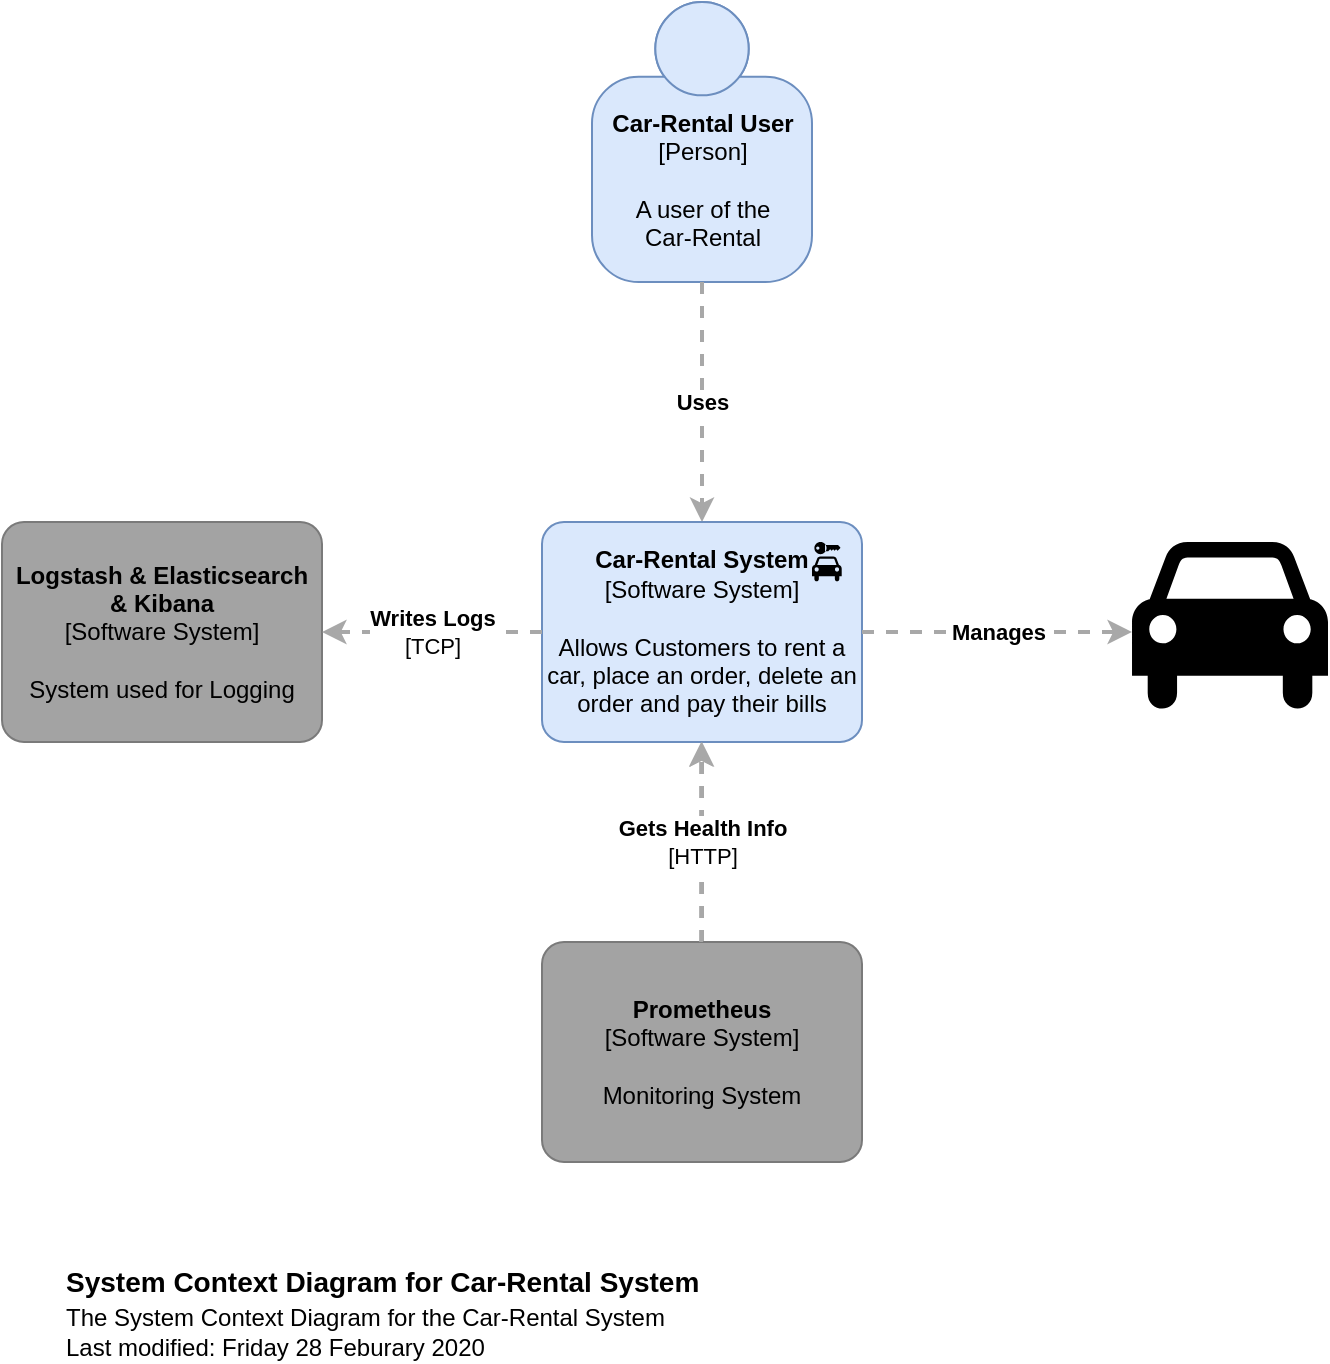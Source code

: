 <mxfile version="12.6.5" type="device" pages="8"><diagram id="7SB3UxwWb38cK8qA-v4a" name="System-Context"><mxGraphModel dx="2062" dy="1192" grid="1" gridSize="10" guides="1" tooltips="1" connect="1" arrows="1" fold="1" page="1" pageScale="1" pageWidth="827" pageHeight="1169" math="0" shadow="0"><root><mxCell id="0"/><mxCell id="1" parent="0"/><mxCell id="dwQzmLUm2IPQ3raeqj68-2" value="&lt;b&gt;Car-Rental User&lt;/b&gt;&lt;div&gt;[Person]&lt;/div&gt;&lt;br&gt;&lt;div&gt;A user of the&lt;/div&gt;&lt;div&gt;Car-Rental&lt;/div&gt;" style="html=1;dashed=0;whitespace=wrap;fillColor=#DAE8FC;strokeColor=#6C8EBF;shape=mxgraph.c4.person;align=center;points=[[0.5,0,0],[1,0.5,0],[1,0.75,0],[0.75,1,0],[0.5,1,0],[0.25,1,0],[0,0.75,0],[0,0.5,0]];" parent="1" vertex="1"><mxGeometry x="305" y="40" width="110.0" height="140" as="geometry"/></mxCell><mxCell id="dwQzmLUm2IPQ3raeqj68-4" value="&lt;div style=&quot;text-align: left&quot;&gt;&lt;div style=&quot;text-align: center&quot;&gt;&lt;b&gt;Uses&lt;/b&gt;&lt;/div&gt;&lt;/div&gt;" style="edgeStyle=none;rounded=0;html=1;entryX=0.5;entryY=0;jettySize=auto;orthogonalLoop=1;strokeColor=#A8A8A8;strokeWidth=2;fontColor=#000000;jumpStyle=none;dashed=1;exitX=0.5;exitY=1;exitDx=0;exitDy=0;exitPerimeter=0;entryDx=0;entryDy=0;entryPerimeter=0;" parent="1" source="dwQzmLUm2IPQ3raeqj68-2" target="dwQzmLUm2IPQ3raeqj68-5" edge="1"><mxGeometry width="200" relative="1" as="geometry"><mxPoint x="395" y="220" as="sourcePoint"/><mxPoint x="595" y="220" as="targetPoint"/></mxGeometry></mxCell><UserObject label="&lt;span&gt;&lt;b&gt;Car-Rental System&lt;br&gt;&lt;/b&gt;[Software System]&lt;/span&gt;&lt;br&gt;&lt;br&gt;&lt;div&gt;Allows Customers to rent a car, place an order, delete an order and pay their bills&lt;/div&gt;" link="data:page/id,Epu-YxCwTe_maYFN9gu7" id="dwQzmLUm2IPQ3raeqj68-5"><mxCell style="rounded=1;whiteSpace=wrap;html=1;labelBackgroundColor=none;fillColor=#dae8fc;fontColor=#000000;align=center;arcSize=10;strokeColor=#6c8ebf;points=[[0.25,0,0],[0.5,0,0],[0.75,0,0],[1,0.25,0],[1,0.5,0],[1,0.75,0],[0.75,1,0],[0.5,1,0],[0.25,1,0],[0,0.75,0],[0,0.5,0],[0,0.25,0]];" parent="1" vertex="1"><mxGeometry x="280" y="300" width="160" height="110.0" as="geometry"/></mxCell></UserObject><mxCell id="dwQzmLUm2IPQ3raeqj68-6" value="&lt;div style=&quot;text-align: left&quot;&gt;&lt;div style=&quot;text-align: center&quot;&gt;&lt;b&gt;Manages&lt;/b&gt;&lt;/div&gt;&lt;/div&gt;" style="edgeStyle=none;rounded=0;html=1;jettySize=auto;orthogonalLoop=1;strokeColor=#A8A8A8;strokeWidth=2;fontColor=#000000;jumpStyle=none;dashed=1;exitX=1;exitY=0.5;exitDx=0;exitDy=0;exitPerimeter=0;" parent="1" source="dwQzmLUm2IPQ3raeqj68-5" edge="1"><mxGeometry width="200" relative="1" as="geometry"><mxPoint x="445" y="360" as="sourcePoint"/><mxPoint x="575" y="355" as="targetPoint"/></mxGeometry></mxCell><mxCell id="dwQzmLUm2IPQ3raeqj68-10" value="" style="shape=mxgraph.signs.travel.car_rental;html=1;fillColor=#000000;strokeColor=none;verticalLabelPosition=bottom;verticalAlign=top;align=center;" parent="1" vertex="1"><mxGeometry x="415" y="310" width="14.85" height="20" as="geometry"/></mxCell><mxCell id="dwQzmLUm2IPQ3raeqj68-11" value="" style="shape=mxgraph.signs.transportation.car_4;html=1;fillColor=#000000;strokeColor=none;verticalLabelPosition=bottom;verticalAlign=top;align=center;" parent="1" vertex="1"><mxGeometry x="575" y="310" width="98" height="86" as="geometry"/></mxCell><mxCell id="dwQzmLUm2IPQ3raeqj68-15" value="" style="group" parent="1" vertex="1" connectable="0"><mxGeometry x="40" y="670" width="330" height="50" as="geometry"/></mxCell><mxCell id="dwQzmLUm2IPQ3raeqj68-12" value="&lt;b style=&quot;font-size: 14px&quot;&gt;&lt;font style=&quot;font-size: 14px&quot;&gt;System Context Diagram for Car-Rental System&lt;br&gt;&lt;/font&gt;&lt;/b&gt;" style="text;html=1;align=left;verticalAlign=middle;resizable=0;points=[];autosize=1;" parent="dwQzmLUm2IPQ3raeqj68-15" vertex="1"><mxGeometry width="330" height="20" as="geometry"/></mxCell><mxCell id="dwQzmLUm2IPQ3raeqj68-13" value="&lt;span&gt;The System Context Diagram for the Car-Rental System&lt;br&gt;&lt;div style=&quot;&quot;&gt;&lt;span&gt;Last modified: Friday 28 Feburary 2020&lt;/span&gt;&lt;/div&gt;&lt;/span&gt;" style="text;html=1;align=left;verticalAlign=middle;resizable=0;points=[];autosize=1;" parent="dwQzmLUm2IPQ3raeqj68-15" vertex="1"><mxGeometry y="20" width="310" height="30" as="geometry"/></mxCell><mxCell id="amXAgj_rMgaEY949o9Fc-1" value="&lt;div style=&quot;text-align: left&quot;&gt;&lt;div style=&quot;text-align: center&quot;&gt;&lt;b&gt;Gets Health Info&lt;/b&gt;&lt;/div&gt;&lt;div style=&quot;text-align: center&quot;&gt;[HTTP]&lt;/div&gt;&lt;/div&gt;" style="edgeStyle=none;rounded=0;html=1;entryX=0.5;entryY=1;jettySize=auto;orthogonalLoop=1;strokeColor=#A8A8A8;strokeWidth=2;fontColor=#000000;jumpStyle=none;dashed=1;exitX=0.5;exitY=0;exitDx=0;exitDy=0;exitPerimeter=0;entryDx=0;entryDy=0;entryPerimeter=0;" parent="1" source="amXAgj_rMgaEY949o9Fc-2" target="dwQzmLUm2IPQ3raeqj68-5" edge="1"><mxGeometry width="200" relative="1" as="geometry"><mxPoint x="185" y="430" as="sourcePoint"/><mxPoint x="385" y="430" as="targetPoint"/></mxGeometry></mxCell><mxCell id="amXAgj_rMgaEY949o9Fc-2" value="&lt;b&gt;Prometheus&lt;/b&gt;&lt;div&gt;[Software System]&lt;/div&gt;&lt;br&gt;&lt;div&gt;Monitoring System&lt;/div&gt;" style="rounded=1;whiteSpace=wrap;html=1;labelBackgroundColor=none;fillColor=#A3A3A3;fontColor=#000000;align=center;arcSize=10;strokeColor=#7A7A7A;points=[[0.25,0,0],[0.5,0,0],[0.75,0,0],[1,0.25,0],[1,0.5,0],[1,0.75,0],[0.75,1,0],[0.5,1,0],[0.25,1,0],[0,0.75,0],[0,0.5,0],[0,0.25,0]];" parent="1" vertex="1"><mxGeometry x="280" y="510" width="160" height="110.0" as="geometry"/></mxCell><mxCell id="amXAgj_rMgaEY949o9Fc-4" value="&lt;span&gt;&lt;b&gt;Logstash &amp;amp; Elasticsearch &amp;amp; Kibana&lt;br&gt;&lt;/b&gt;[Software System]&lt;/span&gt;&lt;br&gt;&lt;br&gt;&lt;div&gt;System used for Logging&lt;/div&gt;" style="rounded=1;whiteSpace=wrap;html=1;labelBackgroundColor=none;fillColor=#A3A3A3;align=center;arcSize=10;strokeColor=#7A7A7A;points=[[0.25,0,0],[0.5,0,0],[0.75,0,0],[1,0.25,0],[1,0.5,0],[1,0.75,0],[0.75,1,0],[0.5,1,0],[0.25,1,0],[0,0.75,0],[0,0.5,0],[0,0.25,0]];" parent="1" vertex="1"><mxGeometry x="10" y="300" width="160" height="110.0" as="geometry"/></mxCell><mxCell id="amXAgj_rMgaEY949o9Fc-5" value="&lt;div style=&quot;text-align: left&quot;&gt;&lt;div style=&quot;text-align: center&quot;&gt;&lt;b&gt;Writes Logs&lt;/b&gt;&lt;/div&gt;&lt;div style=&quot;text-align: center&quot;&gt;[TCP]&lt;/div&gt;&lt;/div&gt;" style="edgeStyle=none;rounded=0;html=1;entryX=1;entryY=0.5;jettySize=auto;orthogonalLoop=1;strokeColor=#A8A8A8;strokeWidth=2;fontColor=#000000;jumpStyle=none;dashed=1;exitX=0;exitY=0.5;exitDx=0;exitDy=0;exitPerimeter=0;entryDx=0;entryDy=0;entryPerimeter=0;" parent="1" source="dwQzmLUm2IPQ3raeqj68-5" target="amXAgj_rMgaEY949o9Fc-4" edge="1"><mxGeometry width="200" relative="1" as="geometry"><mxPoint x="80" y="240" as="sourcePoint"/><mxPoint x="280" y="240" as="targetPoint"/></mxGeometry></mxCell><mxCell id="uJkhmzn6x99g8k48UZYX-1" value="&lt;div style=&quot;text-align: left&quot;&gt;&lt;div style=&quot;text-align: center&quot;&gt;&lt;b&gt;Gets Health Info&lt;/b&gt;&lt;/div&gt;&lt;div style=&quot;text-align: center&quot;&gt;[HTTP]&lt;/div&gt;&lt;/div&gt;" style="edgeStyle=none;rounded=0;html=1;entryX=0.5;entryY=1;jettySize=auto;orthogonalLoop=1;strokeColor=#A8A8A8;strokeWidth=2;fontColor=#000000;jumpStyle=none;dashed=1;exitX=0.5;exitY=0;exitDx=0;exitDy=0;exitPerimeter=0;entryDx=0;entryDy=0;entryPerimeter=0;" parent="1" edge="1"><mxGeometry width="200" relative="1" as="geometry"><mxPoint x="359.58" y="510" as="sourcePoint"/><mxPoint x="359.58" y="410" as="targetPoint"/></mxGeometry></mxCell></root></mxGraphModel></diagram><diagram id="Epu-YxCwTe_maYFN9gu7" name="Container"><mxGraphModel dx="2889" dy="1192" grid="1" gridSize="10" guides="1" tooltips="1" connect="1" arrows="1" fold="1" page="1" pageScale="1" pageWidth="827" pageHeight="1169" math="0" shadow="0"><root><mxCell id="LC9tbkAUHElb8vdB6SUB-0"/><mxCell id="LC9tbkAUHElb8vdB6SUB-1" parent="LC9tbkAUHElb8vdB6SUB-0"/><UserObject label="" id="LC9tbkAUHElb8vdB6SUB-3"><mxCell style="rounded=0;whiteSpace=wrap;html=1;align=left;dashed=1;fillColor=none;perimeterSpacing=0;strokeWidth=1;" parent="LC9tbkAUHElb8vdB6SUB-1" vertex="1"><mxGeometry x="-103" y="230" width="1033" height="680" as="geometry"/></mxCell></UserObject><mxCell id="LC9tbkAUHElb8vdB6SUB-2" value="&lt;b&gt;Car-Rental User&lt;/b&gt;&lt;div&gt;[Person]&lt;/div&gt;&lt;br&gt;&lt;div&gt;A customer of the&lt;/div&gt;&lt;div&gt;Car-Rental&lt;/div&gt;" style="html=1;dashed=0;whitespace=wrap;fillColor=#DAE8FC;strokeColor=#6C8EBF;shape=mxgraph.c4.person;align=center;points=[[0.5,0,0],[1,0.5,0],[1,0.75,0],[0.75,1,0],[0.5,1,0],[0.25,1,0],[0,0.75,0],[0,0.5,0]];" parent="LC9tbkAUHElb8vdB6SUB-1" vertex="1"><mxGeometry x="358.5" y="40" width="110.0" height="140" as="geometry"/></mxCell><mxCell id="LC9tbkAUHElb8vdB6SUB-4" value="&lt;span&gt;&lt;b&gt;API-Gateway&lt;/b&gt;&lt;/span&gt;&lt;br&gt;&lt;div&gt;[Container:&amp;nbsp;&lt;span&gt;Spring&lt;/span&gt;&lt;span&gt;]&lt;/span&gt;&lt;/div&gt;&lt;br&gt;&lt;div&gt;Routes requests to the correct microservices&lt;/div&gt;" style="rounded=1;whiteSpace=wrap;html=1;labelBackgroundColor=none;fillColor=#dae8fc;fontColor=#000000;align=center;arcSize=10;strokeColor=#6c8ebf;points=[[0.25,0,0],[0.5,0,0],[0.75,0,0],[1,0.25,0],[1,0.5,0],[1,0.75,0],[0.75,1,0],[0.5,1,0],[0.25,1,0],[0,0.75,0],[0,0.5,0],[0,0.25,0]];" parent="LC9tbkAUHElb8vdB6SUB-1" vertex="1"><mxGeometry x="333.5" y="260" width="160" height="110.0" as="geometry"/></mxCell><mxCell id="LC9tbkAUHElb8vdB6SUB-5" value="&lt;div style=&quot;text-align: left&quot;&gt;&lt;div style=&quot;text-align: center&quot;&gt;&lt;b&gt;Uses&lt;/b&gt;&lt;/div&gt;&lt;/div&gt;" style="edgeStyle=none;rounded=0;html=1;entryX=0.5;entryY=0;jettySize=auto;orthogonalLoop=1;strokeColor=#A8A8A8;strokeWidth=2;fontColor=#000000;jumpStyle=none;dashed=1;exitX=0.5;exitY=1;exitDx=0;exitDy=0;exitPerimeter=0;entryDx=0;entryDy=0;entryPerimeter=0;" parent="LC9tbkAUHElb8vdB6SUB-1" source="LC9tbkAUHElb8vdB6SUB-2" target="LC9tbkAUHElb8vdB6SUB-4" edge="1"><mxGeometry width="200" relative="1" as="geometry"><mxPoint x="240" y="200" as="sourcePoint"/><mxPoint x="240" y="320" as="targetPoint"/></mxGeometry></mxCell><UserObject label="&lt;span&gt;&lt;b&gt;OrderManagement Service&lt;/b&gt;&lt;/span&gt;&lt;br&gt;&lt;div&gt;[Container:&amp;nbsp;&lt;span&gt;Spring&lt;/span&gt;&lt;span&gt;]&lt;/span&gt;&lt;/div&gt;&lt;br&gt;&lt;div&gt;Handles orders placed by the user, including placing and cancelling Orders&lt;/div&gt;" link="data:page/id,lalKB-8TlK4yJifkxsRx" id="LC9tbkAUHElb8vdB6SUB-6"><mxCell style="rounded=1;whiteSpace=wrap;html=1;labelBackgroundColor=none;fillColor=#dae8fc;fontColor=#000000;align=center;arcSize=10;strokeColor=#6c8ebf;points=[[0.25,0,0],[0.5,0,0],[0.75,0,0],[1,0.25,0],[1,0.5,0],[1,0.75,0],[0.75,1,0],[0.5,1,0],[0.25,1,0],[0,0.75,0],[0,0.5,0],[0,0.25,0]];" parent="LC9tbkAUHElb8vdB6SUB-1" vertex="1"><mxGeometry x="-42.79" y="580" width="160" height="110.0" as="geometry"/></mxCell></UserObject><mxCell id="LC9tbkAUHElb8vdB6SUB-7" value="&lt;div style=&quot;text-align: left&quot;&gt;&lt;div style=&quot;text-align: center&quot;&gt;&lt;b&gt;Routes Requests&lt;/b&gt;&lt;/div&gt;&lt;div style=&quot;text-align: center&quot;&gt;[HTTP]&lt;/div&gt;&lt;/div&gt;" style="edgeStyle=none;rounded=0;html=1;entryX=0.5;entryY=0;jettySize=auto;orthogonalLoop=1;strokeColor=#A8A8A8;strokeWidth=2;fontColor=#000000;jumpStyle=none;dashed=1;exitX=0.5;exitY=1;exitDx=0;exitDy=0;exitPerimeter=0;entryDx=0;entryDy=0;entryPerimeter=0;" parent="LC9tbkAUHElb8vdB6SUB-1" source="LC9tbkAUHElb8vdB6SUB-4" target="LC9tbkAUHElb8vdB6SUB-6" edge="1"><mxGeometry x="0.263" y="8" width="200" relative="1" as="geometry"><mxPoint x="510" y="120" as="sourcePoint"/><mxPoint x="710" y="120" as="targetPoint"/><mxPoint as="offset"/></mxGeometry></mxCell><UserObject label="&lt;span&gt;&lt;b&gt;Payment Service&lt;br&gt;&lt;/b&gt;[Container:&amp;nbsp;&lt;/span&gt;&lt;span&gt;Spring&lt;/span&gt;&lt;span&gt;]&lt;/span&gt;&lt;br&gt;&lt;br&gt;&lt;div&gt;Provides (simulated) payment Methods&lt;/div&gt;" link="data:page/id,wNLEuXfre8vrLG-TX4w_" id="y51gjKFyOS8hK1Q03gB7-0"><mxCell style="rounded=1;whiteSpace=wrap;html=1;labelBackgroundColor=none;fillColor=#dae8fc;fontColor=#000000;align=center;arcSize=10;strokeColor=#6c8ebf;points=[[0.25,0,0],[0.5,0,0],[0.75,0,0],[1,0.25,0],[1,0.5,0],[1,0.75,0],[0.75,1,0],[0.5,1,0],[0.25,1,0],[0,0.75,0],[0,0.5,0],[0,0.25,0]];" parent="LC9tbkAUHElb8vdB6SUB-1" vertex="1"><mxGeometry x="150" y="550" width="160" height="110.0" as="geometry"/></mxCell></UserObject><UserObject label="&lt;span&gt;&lt;b&gt;Car Service&lt;br&gt;&lt;/b&gt;[Container:&amp;nbsp;&lt;/span&gt;&lt;span&gt;Spring&lt;/span&gt;&lt;span&gt;]&lt;/span&gt;&lt;br&gt;&lt;br&gt;&lt;div&gt;Manages all the cars and their current status&lt;/div&gt;" link="data:page/id,giuPieRfkf7N8GZRASUM" id="y51gjKFyOS8hK1Q03gB7-1"><mxCell style="rounded=1;whiteSpace=wrap;html=1;labelBackgroundColor=none;fillColor=#dae8fc;fontColor=#000000;align=center;arcSize=10;strokeColor=#6c8ebf;points=[[0.25,0,0],[0.5,0,0],[0.75,0,0],[1,0.25,0],[1,0.5,0],[1,0.75,0],[0.75,1,0],[0.5,1,0],[0.25,1,0],[0,0.75,0],[0,0.5,0],[0,0.25,0]];" parent="LC9tbkAUHElb8vdB6SUB-1" vertex="1"><mxGeometry x="333.5" y="510" width="160" height="110.0" as="geometry"/></mxCell></UserObject><UserObject label="&lt;span&gt;&lt;b&gt;User Service&lt;br&gt;&lt;/b&gt;[Container:&amp;nbsp;&lt;/span&gt;&lt;span&gt;Spring&lt;/span&gt;&lt;span&gt;]&lt;/span&gt;&lt;br&gt;&lt;br&gt;&lt;div&gt;Manages the Users registered for the Car-Rental&lt;/div&gt;" link="data:page/id,5bGo_GUOREsaS0W5XVP8" id="y51gjKFyOS8hK1Q03gB7-2"><mxCell style="rounded=1;whiteSpace=wrap;html=1;labelBackgroundColor=none;fillColor=#dae8fc;fontColor=#000000;align=center;arcSize=10;strokeColor=#6c8ebf;points=[[0.25,0,0],[0.5,0,0],[0.75,0,0],[1,0.25,0],[1,0.5,0],[1,0.75,0],[0.75,1,0],[0.5,1,0],[0.25,1,0],[0,0.75,0],[0,0.5,0],[0,0.25,0]];" parent="LC9tbkAUHElb8vdB6SUB-1" vertex="1"><mxGeometry x="525.71" y="550" width="160" height="110.0" as="geometry"/></mxCell></UserObject><UserObject label="&lt;span&gt;&lt;b&gt;Accounting Service&lt;/b&gt;&lt;/span&gt;&lt;br&gt;&lt;div&gt;[Container:&amp;nbsp;&lt;span&gt;Spring&lt;/span&gt;&lt;span&gt;]&lt;/span&gt;&lt;/div&gt;&lt;br&gt;&lt;div&gt;Manages creating Bills and gives an insight into the money-flow&lt;/div&gt;" link="data:page/id,Anf5YsN-dWtuvnmfAbLF" id="y51gjKFyOS8hK1Q03gB7-3"><mxCell style="rounded=1;whiteSpace=wrap;html=1;labelBackgroundColor=none;fillColor=#dae8fc;fontColor=#000000;align=center;arcSize=10;strokeColor=#6c8ebf;points=[[0.25,0,0],[0.5,0,0],[0.75,0,0],[1,0.25,0],[1,0.5,0],[1,0.75,0],[0.75,1,0],[0.5,1,0],[0.25,1,0],[0,0.75,0],[0,0.5,0],[0,0.25,0]];" parent="LC9tbkAUHElb8vdB6SUB-1" vertex="1"><mxGeometry x="708.71" y="580" width="160" height="110.0" as="geometry"/></mxCell></UserObject><mxCell id="y51gjKFyOS8hK1Q03gB7-4" value="&lt;div style=&quot;text-align: left&quot;&gt;&lt;div style=&quot;text-align: center&quot;&gt;&lt;b&gt;Routes Requests&lt;/b&gt;&lt;/div&gt;&lt;div style=&quot;text-align: center&quot;&gt;[HTTP]&lt;/div&gt;&lt;/div&gt;" style="edgeStyle=none;rounded=0;html=1;entryX=0.5;entryY=0;jettySize=auto;orthogonalLoop=1;strokeColor=#A8A8A8;strokeWidth=2;fontColor=#000000;jumpStyle=none;dashed=1;exitX=0.5;exitY=1;exitDx=0;exitDy=0;exitPerimeter=0;entryDx=0;entryDy=0;entryPerimeter=0;" parent="LC9tbkAUHElb8vdB6SUB-1" source="LC9tbkAUHElb8vdB6SUB-4" target="y51gjKFyOS8hK1Q03gB7-0" edge="1"><mxGeometry width="200" relative="1" as="geometry"><mxPoint x="423.5" y="380" as="sourcePoint"/><mxPoint x="47.21" y="590" as="targetPoint"/></mxGeometry></mxCell><mxCell id="y51gjKFyOS8hK1Q03gB7-6" value="&lt;div style=&quot;text-align: left&quot;&gt;&lt;div style=&quot;text-align: center&quot;&gt;&lt;b&gt;Routes Requests&lt;/b&gt;&lt;/div&gt;&lt;div style=&quot;text-align: center&quot;&gt;[HTTP]&lt;/div&gt;&lt;/div&gt;" style="edgeStyle=none;rounded=0;html=1;entryX=0.5;entryY=0;jettySize=auto;orthogonalLoop=1;strokeColor=#A8A8A8;strokeWidth=2;fontColor=#000000;jumpStyle=none;dashed=1;exitX=0.5;exitY=1;exitDx=0;exitDy=0;exitPerimeter=0;entryDx=0;entryDy=0;entryPerimeter=0;" parent="LC9tbkAUHElb8vdB6SUB-1" source="LC9tbkAUHElb8vdB6SUB-4" target="y51gjKFyOS8hK1Q03gB7-2" edge="1"><mxGeometry width="200" relative="1" as="geometry"><mxPoint x="433.5" y="390" as="sourcePoint"/><mxPoint x="248.71" y="600" as="targetPoint"/></mxGeometry></mxCell><mxCell id="y51gjKFyOS8hK1Q03gB7-7" value="&lt;div style=&quot;text-align: left&quot;&gt;&lt;div style=&quot;text-align: center&quot;&gt;&lt;b&gt;Routes Requests&lt;/b&gt;&lt;/div&gt;&lt;div style=&quot;text-align: center&quot;&gt;[HTTP]&lt;/div&gt;&lt;/div&gt;" style="edgeStyle=none;rounded=0;html=1;entryX=0.5;entryY=0;jettySize=auto;orthogonalLoop=1;strokeColor=#A8A8A8;strokeWidth=2;fontColor=#000000;jumpStyle=none;dashed=1;exitX=0.5;exitY=1;exitDx=0;exitDy=0;exitPerimeter=0;entryDx=0;entryDy=0;entryPerimeter=0;" parent="LC9tbkAUHElb8vdB6SUB-1" source="LC9tbkAUHElb8vdB6SUB-4" target="y51gjKFyOS8hK1Q03gB7-3" edge="1"><mxGeometry x="0.215" y="-3" width="200" relative="1" as="geometry"><mxPoint x="443.5" y="400" as="sourcePoint"/><mxPoint x="258.71" y="610" as="targetPoint"/><mxPoint as="offset"/></mxGeometry></mxCell><mxCell id="y51gjKFyOS8hK1Q03gB7-9" value="&lt;div style=&quot;text-align: left&quot;&gt;&lt;div style=&quot;text-align: center&quot;&gt;&lt;b&gt;Routes Requests&lt;/b&gt;&lt;/div&gt;&lt;div style=&quot;text-align: center&quot;&gt;[HTTP]&lt;/div&gt;&lt;/div&gt;" style="edgeStyle=none;rounded=0;html=1;entryX=0.5;entryY=0;jettySize=auto;orthogonalLoop=1;strokeColor=#A8A8A8;strokeWidth=2;fontColor=#000000;jumpStyle=none;dashed=1;exitX=0.5;exitY=1;exitDx=0;exitDy=0;exitPerimeter=0;entryDx=0;entryDy=0;entryPerimeter=0;" parent="LC9tbkAUHElb8vdB6SUB-1" source="LC9tbkAUHElb8vdB6SUB-4" target="y51gjKFyOS8hK1Q03gB7-1" edge="1"><mxGeometry x="-0.143" y="-2" width="200" relative="1" as="geometry"><mxPoint x="453.5" y="410" as="sourcePoint"/><mxPoint x="268.71" y="620" as="targetPoint"/><mxPoint as="offset"/></mxGeometry></mxCell><mxCell id="JA0N2wNKqkEcKce9dtrr-3" value="" style="group" parent="LC9tbkAUHElb8vdB6SUB-1" vertex="1" connectable="0"><mxGeometry x="-103" y="940" width="240" height="50" as="geometry"/></mxCell><mxCell id="JA0N2wNKqkEcKce9dtrr-0" value="&lt;b&gt;&lt;font style=&quot;font-size: 14px&quot;&gt;Container diagram for Car-Rental&lt;/font&gt;&lt;/b&gt;" style="text;html=1;align=left;verticalAlign=middle;resizable=0;points=[];autosize=1;" parent="JA0N2wNKqkEcKce9dtrr-3" vertex="1"><mxGeometry width="240" height="20" as="geometry"/></mxCell><mxCell id="JA0N2wNKqkEcKce9dtrr-2" value="The container diagram for the Car-Rental&lt;br&gt;&lt;div style=&quot;&quot;&gt;&lt;span&gt;Last modified Friday 28 Feburary 2020&lt;/span&gt;&lt;/div&gt;" style="text;html=1;align=left;verticalAlign=middle;resizable=0;points=[];autosize=1;" parent="JA0N2wNKqkEcKce9dtrr-3" vertex="1"><mxGeometry y="20" width="230" height="30" as="geometry"/></mxCell><UserObject label="" link="data:page/id,7SB3UxwWb38cK8qA-v4a" id="JA0N2wNKqkEcKce9dtrr-6"><mxCell style="group" parent="LC9tbkAUHElb8vdB6SUB-1" vertex="1" connectable="0"><mxGeometry x="20" y="50" width="190" height="30" as="geometry"/></mxCell></UserObject><mxCell id="JA0N2wNKqkEcKce9dtrr-4" value="" style="html=1;verticalLabelPosition=bottom;align=center;labelBackgroundColor=#ffffff;verticalAlign=top;strokeWidth=2;strokeColor=#0080F0;shadow=0;dashed=0;shape=mxgraph.ios7.icons.link;fillColor=none;" parent="JA0N2wNKqkEcKce9dtrr-6" vertex="1"><mxGeometry width="30" height="30" as="geometry"/></mxCell><mxCell id="JA0N2wNKqkEcKce9dtrr-5" value="&lt;b&gt;&lt;font style=&quot;font-size: 14px&quot;&gt;Go to System-Context&lt;/font&gt;&lt;/b&gt;" style="text;html=1;align=left;verticalAlign=middle;resizable=0;points=[];autosize=1;fontColor=#005096;" parent="JA0N2wNKqkEcKce9dtrr-6" vertex="1"><mxGeometry x="30" y="10" width="160" height="20" as="geometry"/></mxCell><mxCell id="JA0N2wNKqkEcKce9dtrr-8" value="&lt;span&gt;Database&lt;/span&gt;&lt;div&gt;[Container:&amp;nbsp;H2]&lt;/div&gt;&lt;br&gt;&lt;div&gt;OrderManagement DB&lt;/div&gt;" style="shape=cylinder;whiteSpace=wrap;html=1;boundedLbl=1;rounded=0;labelBackgroundColor=none;fillColor=#dae8fc;fontSize=12;fontColor=#000000;align=center;strokeColor=#6c8ebf;points=[[0.5,0,0],[1,0.25,0],[1,0.5,0],[1,0.75,0],[0.5,1,0],[0,0.75,0],[0,0.5,0],[0,0.25,0]];" parent="LC9tbkAUHElb8vdB6SUB-1" vertex="1"><mxGeometry x="-27.79" y="770" width="130" height="110" as="geometry"/></mxCell><mxCell id="JA0N2wNKqkEcKce9dtrr-9" value="&lt;span&gt;Database&lt;/span&gt;&lt;div&gt;[Container:&amp;nbsp;H2]&lt;/div&gt;&lt;br&gt;&lt;div&gt;Payment DB&lt;/div&gt;" style="shape=cylinder;whiteSpace=wrap;html=1;boundedLbl=1;rounded=0;labelBackgroundColor=none;fillColor=#dae8fc;fontSize=12;fontColor=#000000;align=center;strokeColor=#6c8ebf;points=[[0.5,0,0],[1,0.25,0],[1,0.5,0],[1,0.75,0],[0.5,1,0],[0,0.75,0],[0,0.5,0],[0,0.25,0]];" parent="LC9tbkAUHElb8vdB6SUB-1" vertex="1"><mxGeometry x="165" y="740" width="130" height="110" as="geometry"/></mxCell><mxCell id="JA0N2wNKqkEcKce9dtrr-10" value="&lt;span&gt;Database&lt;/span&gt;&lt;div&gt;[Container:&amp;nbsp;H2]&lt;/div&gt;&lt;br&gt;&lt;div&gt;Car DB&lt;/div&gt;" style="shape=cylinder;whiteSpace=wrap;html=1;boundedLbl=1;rounded=0;labelBackgroundColor=none;fillColor=#dae8fc;fontSize=12;fontColor=#000000;align=center;strokeColor=#6c8ebf;points=[[0.5,0,0],[1,0.25,0],[1,0.5,0],[1,0.75,0],[0.5,1,0],[0,0.75,0],[0,0.5,0],[0,0.25,0]];" parent="LC9tbkAUHElb8vdB6SUB-1" vertex="1"><mxGeometry x="348.24" y="700" width="130" height="110" as="geometry"/></mxCell><mxCell id="JA0N2wNKqkEcKce9dtrr-11" value="&lt;span&gt;Database&lt;/span&gt;&lt;div&gt;[Container:&amp;nbsp;H2]&lt;/div&gt;&lt;br&gt;&lt;div&gt;User DB&lt;/div&gt;" style="shape=cylinder;whiteSpace=wrap;html=1;boundedLbl=1;rounded=0;labelBackgroundColor=none;fillColor=#dae8fc;fontSize=12;fontColor=#000000;align=center;strokeColor=#6c8ebf;points=[[0.5,0,0],[1,0.25,0],[1,0.5,0],[1,0.75,0],[0.5,1,0],[0,0.75,0],[0,0.5,0],[0,0.25,0]];" parent="LC9tbkAUHElb8vdB6SUB-1" vertex="1"><mxGeometry x="540.71" y="740" width="130" height="110" as="geometry"/></mxCell><mxCell id="JA0N2wNKqkEcKce9dtrr-12" value="&lt;span&gt;Database&lt;/span&gt;&lt;div&gt;[Container:&amp;nbsp;H2]&lt;/div&gt;&lt;br&gt;&lt;div&gt;Accounting DB&lt;/div&gt;" style="shape=cylinder;whiteSpace=wrap;html=1;boundedLbl=1;rounded=0;labelBackgroundColor=none;fillColor=#dae8fc;fontSize=12;fontColor=#000000;align=center;strokeColor=#6c8ebf;points=[[0.5,0,0],[1,0.25,0],[1,0.5,0],[1,0.75,0],[0.5,1,0],[0,0.75,0],[0,0.5,0],[0,0.25,0]];" parent="LC9tbkAUHElb8vdB6SUB-1" vertex="1"><mxGeometry x="723.71" y="770" width="130" height="110" as="geometry"/></mxCell><mxCell id="JA0N2wNKqkEcKce9dtrr-14" value="&lt;div style=&quot;text-align: left&quot;&gt;&lt;div style=&quot;text-align: center&quot;&gt;&lt;b&gt;Read/Write&lt;/b&gt;&lt;/div&gt;&lt;div style=&quot;text-align: center&quot;&gt;[JPA]&lt;/div&gt;&lt;/div&gt;" style="edgeStyle=none;rounded=0;html=1;entryX=0.5;entryY=0;jettySize=auto;orthogonalLoop=1;strokeColor=#A8A8A8;strokeWidth=2;fontColor=#000000;jumpStyle=none;dashed=1;entryDx=0;entryDy=0;entryPerimeter=0;exitX=0.5;exitY=1;exitDx=0;exitDy=0;exitPerimeter=0;" parent="LC9tbkAUHElb8vdB6SUB-1" source="LC9tbkAUHElb8vdB6SUB-6" target="JA0N2wNKqkEcKce9dtrr-8" edge="1"><mxGeometry width="200" relative="1" as="geometry"><mxPoint x="-250" y="460" as="sourcePoint"/><mxPoint x="-50" y="460" as="targetPoint"/></mxGeometry></mxCell><mxCell id="JA0N2wNKqkEcKce9dtrr-16" value="&lt;div style=&quot;text-align: left&quot;&gt;&lt;div style=&quot;text-align: center&quot;&gt;&lt;b&gt;Read/Write&lt;/b&gt;&lt;/div&gt;&lt;div style=&quot;text-align: center&quot;&gt;[JPA]&lt;/div&gt;&lt;/div&gt;" style="edgeStyle=none;rounded=0;html=1;entryX=0.5;entryY=0;jettySize=auto;orthogonalLoop=1;strokeColor=#A8A8A8;strokeWidth=2;fontColor=#000000;jumpStyle=none;dashed=1;entryDx=0;entryDy=0;entryPerimeter=0;exitX=0.5;exitY=1;exitDx=0;exitDy=0;exitPerimeter=0;" parent="LC9tbkAUHElb8vdB6SUB-1" edge="1"><mxGeometry width="200" relative="1" as="geometry"><mxPoint x="229.66" y="660" as="sourcePoint"/><mxPoint x="229.66" y="740" as="targetPoint"/></mxGeometry></mxCell><mxCell id="JA0N2wNKqkEcKce9dtrr-17" value="&lt;div style=&quot;text-align: left&quot;&gt;&lt;div style=&quot;text-align: center&quot;&gt;&lt;b&gt;Read/Write&lt;/b&gt;&lt;/div&gt;&lt;div style=&quot;text-align: center&quot;&gt;[JPA]&lt;/div&gt;&lt;/div&gt;" style="edgeStyle=none;rounded=0;html=1;entryX=0.5;entryY=0;jettySize=auto;orthogonalLoop=1;strokeColor=#A8A8A8;strokeWidth=2;fontColor=#000000;jumpStyle=none;dashed=1;entryDx=0;entryDy=0;entryPerimeter=0;exitX=0.5;exitY=1;exitDx=0;exitDy=0;exitPerimeter=0;" parent="LC9tbkAUHElb8vdB6SUB-1" edge="1"><mxGeometry width="200" relative="1" as="geometry"><mxPoint x="413.16" y="620" as="sourcePoint"/><mxPoint x="413.16" y="700" as="targetPoint"/></mxGeometry></mxCell><mxCell id="JA0N2wNKqkEcKce9dtrr-18" value="&lt;div style=&quot;text-align: left&quot;&gt;&lt;div style=&quot;text-align: center&quot;&gt;&lt;b&gt;Read/Write&lt;/b&gt;&lt;/div&gt;&lt;div style=&quot;text-align: center&quot;&gt;[JPA]&lt;/div&gt;&lt;/div&gt;" style="edgeStyle=none;rounded=0;html=1;entryX=0.5;entryY=0;jettySize=auto;orthogonalLoop=1;strokeColor=#A8A8A8;strokeWidth=2;fontColor=#000000;jumpStyle=none;dashed=1;entryDx=0;entryDy=0;entryPerimeter=0;exitX=0.5;exitY=1;exitDx=0;exitDy=0;exitPerimeter=0;" parent="LC9tbkAUHElb8vdB6SUB-1" edge="1"><mxGeometry width="200" relative="1" as="geometry"><mxPoint x="605.37" y="660" as="sourcePoint"/><mxPoint x="605.37" y="740" as="targetPoint"/></mxGeometry></mxCell><mxCell id="JA0N2wNKqkEcKce9dtrr-19" value="&lt;div style=&quot;text-align: left&quot;&gt;&lt;div style=&quot;text-align: center&quot;&gt;&lt;b&gt;Read/Write&lt;/b&gt;&lt;/div&gt;&lt;div style=&quot;text-align: center&quot;&gt;[JPA]&lt;/div&gt;&lt;/div&gt;" style="edgeStyle=none;rounded=0;html=1;entryX=0.5;entryY=0;jettySize=auto;orthogonalLoop=1;strokeColor=#A8A8A8;strokeWidth=2;fontColor=#000000;jumpStyle=none;dashed=1;entryDx=0;entryDy=0;entryPerimeter=0;exitX=0.5;exitY=1;exitDx=0;exitDy=0;exitPerimeter=0;" parent="LC9tbkAUHElb8vdB6SUB-1" edge="1"><mxGeometry width="200" relative="1" as="geometry"><mxPoint x="790.0" y="690" as="sourcePoint"/><mxPoint x="790.0" y="770" as="targetPoint"/></mxGeometry></mxCell><mxCell id="rdfjnnDGCuIFjGHF4lj2-0" value="&lt;div style=&quot;text-align: left&quot;&gt;&lt;div style=&quot;text-align: center&quot;&gt;&lt;b&gt;All Services write Logs&lt;/b&gt;&lt;/div&gt;&lt;div style=&quot;text-align: center&quot;&gt;[TCP]&lt;/div&gt;&lt;/div&gt;" style="edgeStyle=none;rounded=0;html=1;entryX=0;entryY=0.5;jettySize=auto;orthogonalLoop=1;strokeColor=#A8A8A8;strokeWidth=2;fontColor=#000000;jumpStyle=none;dashed=1;" parent="LC9tbkAUHElb8vdB6SUB-1" edge="1"><mxGeometry width="200" relative="1" as="geometry"><mxPoint x="930" y="550" as="sourcePoint"/><mxPoint x="1130" y="550" as="targetPoint"/></mxGeometry></mxCell><mxCell id="EEs_ekvAxEwKw6zx_NyC-0" value="&lt;span&gt;&lt;b&gt;Logstash &amp;amp; Elasticsearch&lt;br&gt;&lt;/b&gt;[Software System]&lt;/span&gt;&lt;br&gt;&lt;br&gt;&lt;div&gt;System used for Logging&lt;/div&gt;" style="rounded=1;whiteSpace=wrap;html=1;labelBackgroundColor=none;fillColor=#A3A3A3;align=center;arcSize=10;strokeColor=#7A7A7A;points=[[0.25,0,0],[0.5,0,0],[0.75,0,0],[1,0.25,0],[1,0.5,0],[1,0.75,0],[0.75,1,0],[0.5,1,0],[0.25,1,0],[0,0.75,0],[0,0.5,0],[0,0.25,0]];" parent="LC9tbkAUHElb8vdB6SUB-1" vertex="1"><mxGeometry x="1130" y="495" width="160" height="110.0" as="geometry"/></mxCell><mxCell id="EG9yLl1eucF4bZqp8av0-0" value="&lt;div style=&quot;text-align: left&quot;&gt;&lt;div style=&quot;text-align: center&quot;&gt;&lt;b&gt;Gets Health Info&lt;/b&gt;&lt;/div&gt;&lt;div style=&quot;text-align: center&quot;&gt;&lt;b&gt;of all Services&lt;/b&gt;&lt;/div&gt;&lt;div style=&quot;text-align: center&quot;&gt;[HTTP]&lt;/div&gt;&lt;/div&gt;" style="edgeStyle=none;rounded=0;html=1;jettySize=auto;orthogonalLoop=1;strokeColor=#A8A8A8;strokeWidth=2;fontColor=#000000;jumpStyle=none;dashed=1;exitX=0;exitY=0.5;exitDx=0;exitDy=0;exitPerimeter=0;entryX=1;entryY=0.682;entryDx=0;entryDy=0;entryPerimeter=0;" parent="LC9tbkAUHElb8vdB6SUB-1" source="EG9yLl1eucF4bZqp8av0-1" target="LC9tbkAUHElb8vdB6SUB-3" edge="1"><mxGeometry x="-0.1" y="-1" width="200" relative="1" as="geometry"><mxPoint x="1045" y="640" as="sourcePoint"/><mxPoint x="1020" y="765" as="targetPoint"/><mxPoint as="offset"/></mxGeometry></mxCell><mxCell id="EG9yLl1eucF4bZqp8av0-1" value="&lt;b&gt;Prometheus&lt;/b&gt;&lt;div&gt;[Software System]&lt;/div&gt;&lt;br&gt;&lt;div&gt;Logging System&lt;/div&gt;" style="rounded=1;whiteSpace=wrap;html=1;labelBackgroundColor=none;fillColor=#A3A3A3;fontColor=#000000;align=center;arcSize=10;strokeColor=#7A7A7A;points=[[0.25,0,0],[0.5,0,0],[0.75,0,0],[1,0.25,0],[1,0.5,0],[1,0.75,0],[0.75,1,0],[0.5,1,0],[0.25,1,0],[0,0.75,0],[0,0.5,0],[0,0.25,0]];" parent="LC9tbkAUHElb8vdB6SUB-1" vertex="1"><mxGeometry x="1130" y="640" width="160" height="110.0" as="geometry"/></mxCell><mxCell id="2DHz3Q4KiB2cFYt7fjFF-1" value="" style="group" parent="LC9tbkAUHElb8vdB6SUB-1" vertex="1" connectable="0"><mxGeometry x="-100" y="870" width="110" height="40" as="geometry"/></mxCell><mxCell id="ELkNZkvfK31RRv80vFBB-0" value="&lt;b&gt;&lt;font style=&quot;font-size: 14px&quot;&gt;Car-Rental&lt;/font&gt;&lt;/b&gt;" style="text;html=1;align=left;verticalAlign=middle;resizable=0;points=[];autosize=1;fontColor=#000000;" parent="2DHz3Q4KiB2cFYt7fjFF-1" vertex="1"><mxGeometry width="90" height="20" as="geometry"/></mxCell><mxCell id="2DHz3Q4KiB2cFYt7fjFF-0" value="[Software System]" style="text;html=1;align=left;verticalAlign=middle;resizable=0;points=[];autosize=1;fontColor=#000000;" parent="2DHz3Q4KiB2cFYt7fjFF-1" vertex="1"><mxGeometry y="20" width="110" height="20" as="geometry"/></mxCell><UserObject label="" link="data:page/id,aymHio6-fvIb1xGw7ddF" id="Vt4sDLozeISSNCd9_G9I-0"><mxCell style="group" parent="LC9tbkAUHElb8vdB6SUB-1" vertex="1" connectable="0"><mxGeometry x="20" y="90" width="260" height="30" as="geometry"/></mxCell></UserObject><mxCell id="Vt4sDLozeISSNCd9_G9I-1" value="" style="html=1;verticalLabelPosition=bottom;align=center;labelBackgroundColor=#ffffff;verticalAlign=top;strokeWidth=2;strokeColor=#0080F0;shadow=0;dashed=0;shape=mxgraph.ios7.icons.link;fillColor=none;" parent="Vt4sDLozeISSNCd9_G9I-0" vertex="1"><mxGeometry width="30" height="30" as="geometry"/></mxCell><mxCell id="Vt4sDLozeISSNCd9_G9I-2" value="&lt;b&gt;&lt;font style=&quot;font-size: 14px&quot;&gt;Go to Container Communication&lt;br&gt;&lt;/font&gt;&lt;/b&gt;" style="text;html=1;align=left;verticalAlign=middle;resizable=0;points=[];autosize=1;fontColor=#005096;" parent="Vt4sDLozeISSNCd9_G9I-0" vertex="1"><mxGeometry x="30" y="10" width="230" height="20" as="geometry"/></mxCell></root></mxGraphModel></diagram><diagram id="aymHio6-fvIb1xGw7ddF" name="Container Communication"><mxGraphModel dx="1718" dy="993" grid="1" gridSize="10" guides="1" tooltips="1" connect="1" arrows="1" fold="1" page="1" pageScale="1" pageWidth="827" pageHeight="1169" math="0" shadow="0"><root><mxCell id="iX5U7kQPPEu4WP_-6JEJ-0"/><mxCell id="iX5U7kQPPEu4WP_-6JEJ-1" parent="iX5U7kQPPEu4WP_-6JEJ-0"/><UserObject label="" id="0Fd9xICQ1m7a7woBOXLB-0"><mxCell style="rounded=0;whiteSpace=wrap;html=1;align=left;dashed=1;fillColor=none;perimeterSpacing=0;strokeWidth=1;" parent="iX5U7kQPPEu4WP_-6JEJ-1" vertex="1"><mxGeometry x="10" y="170" width="790" height="440" as="geometry"/></mxCell></UserObject><UserObject label="&lt;span&gt;&lt;b&gt;OrderManagement Service&lt;/b&gt;&lt;/span&gt;&lt;br&gt;&lt;div&gt;[Container:&amp;nbsp;&lt;span&gt;Spring&lt;/span&gt;&lt;span&gt;]&lt;/span&gt;&lt;/div&gt;&lt;br&gt;&lt;div&gt;Handles orders placed by the user, including placing and cancelling Orders&lt;/div&gt;" id="0Fd9xICQ1m7a7woBOXLB-1"><mxCell style="rounded=1;whiteSpace=wrap;html=1;labelBackgroundColor=none;fillColor=#dae8fc;fontColor=#000000;align=center;arcSize=10;strokeColor=#6c8ebf;points=[[0.25,0,0],[0.5,0,0],[0.75,0,0],[1,0.25,0],[1,0.5,0],[1,0.75,0],[0.75,1,0],[0.5,1,0],[0.25,1,0],[0,0.75,0],[0,0.5,0],[0,0.25,0]];" parent="iX5U7kQPPEu4WP_-6JEJ-1" vertex="1"><mxGeometry x="20" y="420" width="160" height="110.0" as="geometry"/></mxCell></UserObject><UserObject label="&lt;span&gt;&lt;b&gt;Payment Service&lt;br&gt;&lt;/b&gt;[Container:&amp;nbsp;&lt;/span&gt;&lt;span&gt;Spring&lt;/span&gt;&lt;span&gt;]&lt;/span&gt;&lt;br&gt;&lt;br&gt;&lt;div&gt;Provides (simulated) payment Methods&lt;/div&gt;" id="0Fd9xICQ1m7a7woBOXLB-2"><mxCell style="rounded=1;whiteSpace=wrap;html=1;labelBackgroundColor=none;fillColor=#dae8fc;fontColor=#000000;align=center;arcSize=10;strokeColor=#6c8ebf;points=[[0.25,0,0],[0.5,0,0],[0.75,0,0],[1,0.25,0],[1,0.5,0],[1,0.75,0],[0.75,1,0],[0.5,1,0],[0.25,1,0],[0,0.75,0],[0,0.5,0],[0,0.25,0]];" parent="iX5U7kQPPEu4WP_-6JEJ-1" vertex="1"><mxGeometry x="610" y="420" width="160" height="110.0" as="geometry"/></mxCell></UserObject><UserObject label="&lt;span&gt;&lt;b&gt;Car Service&lt;br&gt;&lt;/b&gt;[Container:&amp;nbsp;&lt;/span&gt;&lt;span&gt;Spring&lt;/span&gt;&lt;span&gt;]&lt;/span&gt;&lt;br&gt;&lt;br&gt;&lt;div&gt;Manages all the cars and their current status&lt;/div&gt;" id="0Fd9xICQ1m7a7woBOXLB-3"><mxCell style="rounded=1;whiteSpace=wrap;html=1;labelBackgroundColor=none;fillColor=#dae8fc;fontColor=#000000;align=center;arcSize=10;strokeColor=#6c8ebf;points=[[0.25,0,0],[0.5,0,0],[0.75,0,0],[1,0.25,0],[1,0.5,0],[1,0.75,0],[0.75,1,0],[0.5,1,0],[0.25,1,0],[0,0.75,0],[0,0.5,0],[0,0.25,0]];" parent="iX5U7kQPPEu4WP_-6JEJ-1" vertex="1"><mxGeometry x="20" y="210" width="160" height="110.0" as="geometry"/></mxCell></UserObject><UserObject label="&lt;span&gt;&lt;b&gt;User Service&lt;br&gt;&lt;/b&gt;[Container:&amp;nbsp;&lt;/span&gt;&lt;span&gt;Spring&lt;/span&gt;&lt;span&gt;]&lt;/span&gt;&lt;br&gt;&lt;br&gt;&lt;div&gt;Manages the Users registered for the Car-Rental&lt;/div&gt;" id="0Fd9xICQ1m7a7woBOXLB-4"><mxCell style="rounded=1;whiteSpace=wrap;html=1;labelBackgroundColor=none;fillColor=#dae8fc;fontColor=#000000;align=center;arcSize=10;strokeColor=#6c8ebf;points=[[0.25,0,0],[0.5,0,0],[0.75,0,0],[1,0.25,0],[1,0.5,0],[1,0.75,0],[0.75,1,0],[0.5,1,0],[0.25,1,0],[0,0.75,0],[0,0.5,0],[0,0.25,0]];" parent="iX5U7kQPPEu4WP_-6JEJ-1" vertex="1"><mxGeometry x="312.21" y="210" width="160" height="110.0" as="geometry"/></mxCell></UserObject><UserObject label="&lt;span&gt;&lt;b&gt;Accounting Service&lt;/b&gt;&lt;/span&gt;&lt;br&gt;&lt;div&gt;[Container:&amp;nbsp;&lt;span&gt;Spring&lt;/span&gt;&lt;span&gt;]&lt;/span&gt;&lt;/div&gt;&lt;br&gt;&lt;div&gt;Manages creating Bills and gives an insight into the money-flow&lt;/div&gt;" id="0Fd9xICQ1m7a7woBOXLB-5"><mxCell style="rounded=1;whiteSpace=wrap;html=1;labelBackgroundColor=none;fillColor=#dae8fc;fontColor=#000000;align=center;arcSize=10;strokeColor=#6c8ebf;points=[[0.25,0,0],[0.5,0,0],[0.75,0,0],[1,0.25,0],[1,0.5,0],[1,0.75,0],[0.75,1,0],[0.5,1,0],[0.25,1,0],[0,0.75,0],[0,0.5,0],[0,0.25,0]];" parent="iX5U7kQPPEu4WP_-6JEJ-1" vertex="1"><mxGeometry x="312.21" y="420" width="160" height="110.0" as="geometry"/></mxCell></UserObject><mxCell id="0Fd9xICQ1m7a7woBOXLB-6" value="" style="group" parent="iX5U7kQPPEu4WP_-6JEJ-1" vertex="1" connectable="0"><mxGeometry x="20" y="560" width="110" height="40" as="geometry"/></mxCell><mxCell id="0Fd9xICQ1m7a7woBOXLB-7" value="&lt;b&gt;&lt;font style=&quot;font-size: 14px&quot;&gt;Car-Rental&lt;/font&gt;&lt;/b&gt;" style="text;html=1;align=left;verticalAlign=middle;resizable=0;points=[];autosize=1;fontColor=#000000;" parent="0Fd9xICQ1m7a7woBOXLB-6" vertex="1"><mxGeometry width="90" height="20" as="geometry"/></mxCell><mxCell id="0Fd9xICQ1m7a7woBOXLB-8" value="[Software System]" style="text;html=1;align=left;verticalAlign=middle;resizable=0;points=[];autosize=1;fontColor=#000000;" parent="0Fd9xICQ1m7a7woBOXLB-6" vertex="1"><mxGeometry y="20" width="110" height="20" as="geometry"/></mxCell><UserObject label="" link="data:page/id,7SB3UxwWb38cK8qA-v4a" id="M1pLi9PpQmOM8ZBSZK5E-0"><mxCell style="group" parent="iX5U7kQPPEu4WP_-6JEJ-1" vertex="1" connectable="0"><mxGeometry x="20" y="50" width="190" height="30" as="geometry"/></mxCell></UserObject><mxCell id="M1pLi9PpQmOM8ZBSZK5E-1" value="" style="html=1;verticalLabelPosition=bottom;align=center;labelBackgroundColor=#ffffff;verticalAlign=top;strokeWidth=2;strokeColor=#0080F0;shadow=0;dashed=0;shape=mxgraph.ios7.icons.link;fillColor=none;" parent="M1pLi9PpQmOM8ZBSZK5E-0" vertex="1"><mxGeometry width="30" height="30" as="geometry"/></mxCell><mxCell id="M1pLi9PpQmOM8ZBSZK5E-2" value="&lt;b&gt;&lt;font style=&quot;font-size: 14px&quot;&gt;Go to System-Context&lt;/font&gt;&lt;/b&gt;" style="text;html=1;align=left;verticalAlign=middle;resizable=0;points=[];autosize=1;fontColor=#005096;" parent="M1pLi9PpQmOM8ZBSZK5E-0" vertex="1"><mxGeometry x="30" y="10" width="160" height="20" as="geometry"/></mxCell><mxCell id="M1pLi9PpQmOM8ZBSZK5E-9" value="&lt;div style=&quot;text-align: left&quot;&gt;&lt;div style=&quot;text-align: center&quot;&gt;&lt;b&gt;uses&lt;/b&gt;&lt;/div&gt;&lt;div style=&quot;text-align: center&quot;&gt;[JSON/HTTP]&lt;/div&gt;&lt;/div&gt;" style="edgeStyle=none;rounded=0;html=1;entryX=0;entryY=0.5;jettySize=auto;orthogonalLoop=1;strokeColor=#A8A8A8;strokeWidth=2;fontColor=#000000;jumpStyle=none;dashed=1;exitX=1;exitY=0.5;exitDx=0;exitDy=0;exitPerimeter=0;entryDx=0;entryDy=0;entryPerimeter=0;" parent="iX5U7kQPPEu4WP_-6JEJ-1" source="0Fd9xICQ1m7a7woBOXLB-1" target="0Fd9xICQ1m7a7woBOXLB-5" edge="1"><mxGeometry width="200" relative="1" as="geometry"><mxPoint x="-10" y="360" as="sourcePoint"/><mxPoint x="190" y="360" as="targetPoint"/></mxGeometry></mxCell><mxCell id="M1pLi9PpQmOM8ZBSZK5E-10" value="&lt;div style=&quot;text-align: left&quot;&gt;&lt;div style=&quot;text-align: center&quot;&gt;&lt;b&gt;uses&lt;/b&gt;&lt;/div&gt;&lt;div style=&quot;text-align: center&quot;&gt;[JSON/HTTP]&lt;/div&gt;&lt;/div&gt;" style="edgeStyle=none;rounded=0;html=1;entryX=0.5;entryY=1;jettySize=auto;orthogonalLoop=1;strokeColor=#A8A8A8;strokeWidth=2;fontColor=#000000;jumpStyle=none;dashed=1;exitX=0.5;exitY=0;exitDx=0;exitDy=0;exitPerimeter=0;entryDx=0;entryDy=0;entryPerimeter=0;" parent="iX5U7kQPPEu4WP_-6JEJ-1" source="0Fd9xICQ1m7a7woBOXLB-1" target="0Fd9xICQ1m7a7woBOXLB-3" edge="1"><mxGeometry width="200" relative="1" as="geometry"><mxPoint x="230" y="485" as="sourcePoint"/><mxPoint x="412.21" y="485" as="targetPoint"/></mxGeometry></mxCell><mxCell id="M1pLi9PpQmOM8ZBSZK5E-11" value="&lt;div style=&quot;text-align: left&quot;&gt;&lt;div style=&quot;text-align: center&quot;&gt;&lt;b&gt;uses&lt;/b&gt;&lt;/div&gt;&lt;div style=&quot;text-align: center&quot;&gt;[JSON/HTTP]&lt;/div&gt;&lt;/div&gt;" style="edgeStyle=none;rounded=0;html=1;entryX=1;entryY=0.5;jettySize=auto;orthogonalLoop=1;strokeColor=#A8A8A8;strokeWidth=2;fontColor=#000000;jumpStyle=none;dashed=1;entryDx=0;entryDy=0;entryPerimeter=0;exitX=0;exitY=0.5;exitDx=0;exitDy=0;exitPerimeter=0;" parent="iX5U7kQPPEu4WP_-6JEJ-1" source="0Fd9xICQ1m7a7woBOXLB-2" target="0Fd9xICQ1m7a7woBOXLB-5" edge="1"><mxGeometry width="200" relative="1" as="geometry"><mxPoint x="472.21" y="470" as="sourcePoint"/><mxPoint x="654.42" y="470" as="targetPoint"/></mxGeometry></mxCell><mxCell id="M1pLi9PpQmOM8ZBSZK5E-12" value="&lt;div style=&quot;text-align: left&quot;&gt;&lt;div style=&quot;text-align: center&quot;&gt;&lt;b&gt;uses&lt;/b&gt;&lt;/div&gt;&lt;div style=&quot;text-align: center&quot;&gt;[JSON/HTTP]&lt;/div&gt;&lt;/div&gt;" style="edgeStyle=none;rounded=0;html=1;jettySize=auto;orthogonalLoop=1;strokeColor=#A8A8A8;strokeWidth=2;fontColor=#000000;jumpStyle=none;dashed=1;exitX=0.5;exitY=0;exitDx=0;exitDy=0;exitPerimeter=0;entryX=0.5;entryY=1;entryDx=0;entryDy=0;entryPerimeter=0;" parent="iX5U7kQPPEu4WP_-6JEJ-1" source="0Fd9xICQ1m7a7woBOXLB-5" target="0Fd9xICQ1m7a7woBOXLB-4" edge="1"><mxGeometry width="200" relative="1" as="geometry"><mxPoint x="391.92" y="410" as="sourcePoint"/><mxPoint x="360" y="380" as="targetPoint"/></mxGeometry></mxCell><mxCell id="M1pLi9PpQmOM8ZBSZK5E-13" value="&lt;div style=&quot;text-align: left&quot;&gt;&lt;div style=&quot;text-align: center&quot;&gt;&lt;b&gt;uses&lt;/b&gt;&lt;/div&gt;&lt;div style=&quot;text-align: center&quot;&gt;[JSON/HTTP]&lt;/div&gt;&lt;/div&gt;" style="edgeStyle=none;rounded=0;html=1;entryX=0.023;entryY=0.972;jettySize=auto;orthogonalLoop=1;strokeColor=#A8A8A8;strokeWidth=2;fontColor=#000000;jumpStyle=none;dashed=1;exitX=0.981;exitY=0.031;exitDx=0;exitDy=0;exitPerimeter=0;entryDx=0;entryDy=0;entryPerimeter=0;" parent="iX5U7kQPPEu4WP_-6JEJ-1" source="0Fd9xICQ1m7a7woBOXLB-1" target="0Fd9xICQ1m7a7woBOXLB-4" edge="1"><mxGeometry width="200" relative="1" as="geometry"><mxPoint x="140" y="485" as="sourcePoint"/><mxPoint x="322.21" y="485" as="targetPoint"/></mxGeometry></mxCell><mxCell id="fL4u4LA_y4HJ59iGXOF5-0" value="" style="group" parent="iX5U7kQPPEu4WP_-6JEJ-1" vertex="1" connectable="0"><mxGeometry x="10" y="630" width="500" height="50" as="geometry"/></mxCell><mxCell id="fL4u4LA_y4HJ59iGXOF5-1" value="&lt;b&gt;&lt;font style=&quot;font-size: 14px&quot;&gt;Container Communication diagram for Car-Rental&lt;/font&gt;&lt;/b&gt;" style="text;html=1;align=left;verticalAlign=middle;resizable=0;points=[];autosize=1;" parent="fL4u4LA_y4HJ59iGXOF5-0" vertex="1"><mxGeometry width="350" height="20" as="geometry"/></mxCell><mxCell id="fL4u4LA_y4HJ59iGXOF5-2" value="The container diagram showing the communication between Containers for the Car-Rental&lt;br&gt;&lt;div&gt;&lt;span&gt;Last modified Friday 28 Feburary 2020&lt;/span&gt;&lt;/div&gt;" style="text;html=1;align=left;verticalAlign=middle;resizable=0;points=[];autosize=1;" parent="fL4u4LA_y4HJ59iGXOF5-0" vertex="1"><mxGeometry y="20" width="500" height="30" as="geometry"/></mxCell><UserObject label="&lt;span&gt;&lt;b&gt;User Service&lt;br&gt;&lt;/b&gt;[Container:&amp;nbsp;&lt;/span&gt;&lt;span&gt;Spring&lt;/span&gt;&lt;span&gt;]&lt;/span&gt;&lt;br&gt;&lt;br&gt;&lt;div&gt;Manages the Users registered for the Car-Rental&lt;/div&gt;" id="Vr5Y64QyuBZnZ4mzjZbq-0"><mxCell style="rounded=1;whiteSpace=wrap;html=1;labelBackgroundColor=none;fillColor=#dae8fc;fontColor=#000000;align=center;arcSize=10;strokeColor=#6c8ebf;points=[[0.25,0,0],[0.5,0,0],[0.75,0,0],[1,0.25,0],[1,0.5,0],[1,0.75,0],[0.75,1,0],[0.5,1,0],[0.25,1,0],[0,0.75,0],[0,0.5,0],[0,0.25,0]];" parent="iX5U7kQPPEu4WP_-6JEJ-1" vertex="1"><mxGeometry x="312.21" y="210" width="160" height="110.0" as="geometry"/></mxCell></UserObject><UserObject label="" link="data:page/id,Epu-YxCwTe_maYFN9gu7" id="nLeaZkVO9S020d5xrJNJ-2"><mxCell style="group" parent="iX5U7kQPPEu4WP_-6JEJ-1" vertex="1" connectable="0"><mxGeometry x="20" y="90" width="210" height="30" as="geometry"/></mxCell></UserObject><mxCell id="nLeaZkVO9S020d5xrJNJ-3" value="" style="html=1;verticalLabelPosition=bottom;align=center;labelBackgroundColor=#ffffff;verticalAlign=top;strokeWidth=2;strokeColor=#0080F0;shadow=0;dashed=0;shape=mxgraph.ios7.icons.link;fillColor=none;" parent="nLeaZkVO9S020d5xrJNJ-2" vertex="1"><mxGeometry width="30" height="30" as="geometry"/></mxCell><mxCell id="nLeaZkVO9S020d5xrJNJ-4" value="&lt;b&gt;&lt;font style=&quot;font-size: 14px&quot;&gt;Go to Container-Diagram&lt;/font&gt;&lt;/b&gt;" style="text;html=1;align=left;verticalAlign=middle;resizable=0;points=[];autosize=1;fontColor=#005096;" parent="nLeaZkVO9S020d5xrJNJ-2" vertex="1"><mxGeometry x="30" y="10" width="180" height="20" as="geometry"/></mxCell></root></mxGraphModel></diagram><diagram id="lalKB-8TlK4yJifkxsRx" name="OrderManagement Service"><mxGraphModel dx="2889" dy="1192" grid="1" gridSize="10" guides="1" tooltips="1" connect="1" arrows="1" fold="1" page="1" pageScale="1" pageWidth="827" pageHeight="1169" math="0" shadow="0"><root><mxCell id="oPO5RXx-w6Yar2EHai7L-0"/><mxCell id="oPO5RXx-w6Yar2EHai7L-1" parent="oPO5RXx-w6Yar2EHai7L-0"/><mxCell id="WvtRix15tDIEzhlNzej3-2" value="" style="rounded=0;whiteSpace=wrap;html=1;strokeWidth=1;fillColor=none;fontColor=#005096;align=left;dashed=1;" parent="oPO5RXx-w6Yar2EHai7L-1" vertex="1"><mxGeometry x="40" y="270" width="710" height="635" as="geometry"/></mxCell><mxCell id="ORYvzIQQaPPUbXe8hfw1-0" value="&lt;span&gt;&lt;b&gt;API-Gateway&lt;/b&gt;&lt;/span&gt;&lt;br&gt;&lt;div&gt;[Container:&amp;nbsp;&lt;span&gt;Spring&lt;/span&gt;&lt;span&gt;]&lt;/span&gt;&lt;/div&gt;&lt;br&gt;&lt;div&gt;Routes requests to the correct microservices&lt;/div&gt;" style="rounded=1;whiteSpace=wrap;html=1;labelBackgroundColor=none;fillColor=#dae8fc;fontColor=#000000;align=center;arcSize=10;strokeColor=#6c8ebf;points=[[0.25,0,0],[0.5,0,0],[0.75,0,0],[1,0.25,0],[1,0.5,0],[1,0.75,0],[0.75,1,0],[0.5,1,0],[0.25,1,0],[0,0.75,0],[0,0.5,0],[0,0.25,0]];" parent="oPO5RXx-w6Yar2EHai7L-1" vertex="1"><mxGeometry x="180.0" y="90" width="160" height="110.0" as="geometry"/></mxCell><mxCell id="ORYvzIQQaPPUbXe8hfw1-1" value="&lt;div style=&quot;text-align: left&quot;&gt;&lt;div style=&quot;text-align: center&quot;&gt;&lt;b&gt;Routes Requests&lt;/b&gt;&lt;/div&gt;&lt;div style=&quot;text-align: center&quot;&gt;[HTTP]&lt;/div&gt;&lt;/div&gt;" style="edgeStyle=none;rounded=0;html=1;jettySize=auto;orthogonalLoop=1;strokeColor=#A8A8A8;strokeWidth=2;fontColor=#000000;jumpStyle=none;dashed=1;exitX=0.5;exitY=1;exitDx=0;exitDy=0;exitPerimeter=0;entryX=0.5;entryY=0;entryDx=0;entryDy=0;" parent="oPO5RXx-w6Yar2EHai7L-1" source="ORYvzIQQaPPUbXe8hfw1-0" target="zxQeESmJtOcIo6w9KkWM-4" edge="1"><mxGeometry width="200" relative="1" as="geometry"><mxPoint x="340" y="210" as="sourcePoint"/><mxPoint x="413" y="260" as="targetPoint"/></mxGeometry></mxCell><UserObject label="" link="data:page/id,Epu-YxCwTe_maYFN9gu7" id="zxQeESmJtOcIo6w9KkWM-0"><mxCell style="group" parent="oPO5RXx-w6Yar2EHai7L-1" vertex="1" connectable="0"><mxGeometry x="-170" y="130" width="210" height="30" as="geometry"/></mxCell></UserObject><mxCell id="zxQeESmJtOcIo6w9KkWM-1" value="" style="html=1;verticalLabelPosition=bottom;align=center;labelBackgroundColor=#ffffff;verticalAlign=top;strokeWidth=2;strokeColor=#0080F0;shadow=0;dashed=0;shape=mxgraph.ios7.icons.link;fillColor=none;" parent="zxQeESmJtOcIo6w9KkWM-0" vertex="1"><mxGeometry width="30" height="30" as="geometry"/></mxCell><UserObject label="&lt;b&gt;&lt;font style=&quot;font-size: 14px&quot;&gt;Go to Container-Diagram&lt;br&gt;&lt;/font&gt;&lt;/b&gt;" link="data:page/id,Epu-YxCwTe_maYFN9gu7" id="zxQeESmJtOcIo6w9KkWM-2"><mxCell style="text;html=1;align=left;verticalAlign=middle;resizable=0;points=[];autosize=1;fontColor=#005096;" parent="zxQeESmJtOcIo6w9KkWM-0" vertex="1"><mxGeometry x="30" y="10" width="180" height="20" as="geometry"/></mxCell></UserObject><mxCell id="zxQeESmJtOcIo6w9KkWM-4" value="&lt;b&gt;OrderController&lt;/b&gt;&lt;br&gt;[Component: Spring Rest-Controller]&lt;br&gt;&lt;br&gt;&lt;br&gt;Allows users to create, update and get orders" style="rounded=0;whiteSpace=wrap;html=1;strokeWidth=1;fillColor=#dae8fc;align=center;strokeColor=none;" parent="oPO5RXx-w6Yar2EHai7L-1" vertex="1"><mxGeometry x="160" y="330" width="200" height="120" as="geometry"/></mxCell><mxCell id="zxQeESmJtOcIo6w9KkWM-5" value="&lt;b&gt;OrderService&lt;/b&gt;&lt;br&gt;[Component: Spring Service]&lt;br&gt;&lt;br&gt;&lt;br&gt;Reads/Writes Data from/to H2-Database using a JpaRepository" style="rounded=0;whiteSpace=wrap;html=1;strokeWidth=1;fillColor=#dae8fc;align=center;strokeColor=none;" parent="oPO5RXx-w6Yar2EHai7L-1" vertex="1"><mxGeometry x="160" y="530" width="200" height="120" as="geometry"/></mxCell><mxCell id="zxQeESmJtOcIo6w9KkWM-6" value="&lt;div style=&quot;text-align: left&quot;&gt;&lt;div style=&quot;text-align: center&quot;&gt;Uses&lt;br&gt;&lt;/div&gt;&lt;/div&gt;" style="edgeStyle=none;rounded=0;html=1;jettySize=auto;orthogonalLoop=1;strokeColor=#A8A8A8;strokeWidth=2;fontColor=#000000;jumpStyle=none;dashed=1;exitX=0.5;exitY=1;exitDx=0;exitDy=0;" parent="oPO5RXx-w6Yar2EHai7L-1" source="zxQeESmJtOcIo6w9KkWM-4" target="zxQeESmJtOcIo6w9KkWM-5" edge="1"><mxGeometry width="200" relative="1" as="geometry"><mxPoint x="240" y="500" as="sourcePoint"/><mxPoint x="440" y="500" as="targetPoint"/></mxGeometry></mxCell><mxCell id="zxJdpiBvjsoZt33Jy7Np-0" value="&lt;span&gt;Database&lt;/span&gt;&lt;div&gt;[Container:&amp;nbsp;H2]&lt;/div&gt;&lt;br&gt;&lt;div&gt;OrderManagement DB&lt;/div&gt;" style="shape=cylinder;whiteSpace=wrap;html=1;boundedLbl=1;rounded=0;labelBackgroundColor=none;fillColor=#dae8fc;fontSize=12;fontColor=#000000;align=center;strokeColor=#6c8ebf;points=[[0.5,0,0],[1,0.25,0],[1,0.5,0],[1,0.75,0],[0.5,1,0],[0,0.75,0],[0,0.5,0],[0,0.25,0]];" parent="oPO5RXx-w6Yar2EHai7L-1" vertex="1"><mxGeometry x="195" y="730" width="130" height="110" as="geometry"/></mxCell><mxCell id="De2y9LwFXlQEFrzWBbYJ-0" value="&lt;div style=&quot;text-align: left&quot;&gt;&lt;div style=&quot;text-align: center&quot;&gt;&lt;b&gt;Read/Write&lt;/b&gt;&lt;/div&gt;&lt;div style=&quot;text-align: center&quot;&gt;[JPA]&lt;/div&gt;&lt;/div&gt;" style="edgeStyle=none;rounded=0;html=1;entryX=0.5;entryY=0;jettySize=auto;orthogonalLoop=1;strokeColor=#A8A8A8;strokeWidth=2;fontColor=#000000;jumpStyle=none;dashed=1;entryDx=0;entryDy=0;entryPerimeter=0;exitX=0.5;exitY=1;exitDx=0;exitDy=0;exitPerimeter=0;" parent="oPO5RXx-w6Yar2EHai7L-1" edge="1"><mxGeometry width="200" relative="1" as="geometry"><mxPoint x="259.66" y="650" as="sourcePoint"/><mxPoint x="259.66" y="730" as="targetPoint"/></mxGeometry></mxCell><mxCell id="hMAV5G7WDBDXQl1v_LYM-0" value="&lt;b&gt;Spring Boot Actuator&lt;br&gt;&lt;/b&gt;[Component: Spring Boot Actuator]&lt;br&gt;&lt;br&gt;&lt;br&gt;Opens Health/Info/Shutdown Endpoints; Dependency for Prometheus Endpoint" style="rounded=0;whiteSpace=wrap;html=1;strokeWidth=1;fillColor=#dae8fc;align=center;strokeColor=none;" parent="oPO5RXx-w6Yar2EHai7L-1" vertex="1"><mxGeometry x="430" y="330" width="200" height="120" as="geometry"/></mxCell><mxCell id="z1bDhOpmPYwob_sAEU4L-0" value="&lt;b&gt;Micrometer Prometheus Registry&lt;br&gt;&lt;/b&gt;[Component: micrometer-registry-prometheus]&lt;br&gt;&lt;br&gt;&lt;br&gt;Opens the /actuator/prometheus Endpoint, which is required for Prometheus to get Health Data" style="rounded=0;whiteSpace=wrap;html=1;strokeWidth=1;fillColor=#dae8fc;align=center;strokeColor=none;" parent="oPO5RXx-w6Yar2EHai7L-1" vertex="1"><mxGeometry x="430" y="530" width="200" height="120" as="geometry"/></mxCell><mxCell id="z1bDhOpmPYwob_sAEU4L-1" value="&lt;div style=&quot;text-align: left&quot;&gt;&lt;div style=&quot;text-align: center&quot;&gt;Uses&lt;br&gt;&lt;/div&gt;&lt;/div&gt;" style="edgeStyle=none;rounded=0;html=1;jettySize=auto;orthogonalLoop=1;strokeColor=#A8A8A8;strokeWidth=2;fontColor=#000000;jumpStyle=none;dashed=1;exitX=0.5;exitY=0;exitDx=0;exitDy=0;entryX=0.5;entryY=1;entryDx=0;entryDy=0;" parent="oPO5RXx-w6Yar2EHai7L-1" source="z1bDhOpmPYwob_sAEU4L-0" target="hMAV5G7WDBDXQl1v_LYM-0" edge="1"><mxGeometry width="200" relative="1" as="geometry"><mxPoint x="270.0" y="460" as="sourcePoint"/><mxPoint x="270.0" y="540" as="targetPoint"/></mxGeometry></mxCell><mxCell id="YeaaT0wi0uXGumCl5I2b-0" value="&lt;b&gt;Prometheus&lt;/b&gt;&lt;div&gt;[Software System]&lt;/div&gt;&lt;br&gt;&lt;div&gt;Monitoring System&lt;/div&gt;" style="rounded=1;whiteSpace=wrap;html=1;labelBackgroundColor=none;fillColor=#A3A3A3;fontColor=#000000;align=center;arcSize=10;strokeColor=#7A7A7A;points=[[0.25,0,0],[0.5,0,0],[0.75,0,0],[1,0.25,0],[1,0.5,0],[1,0.75,0],[0.75,1,0],[0.5,1,0],[0.25,1,0],[0,0.75,0],[0,0.5,0],[0,0.25,0]];" parent="oPO5RXx-w6Yar2EHai7L-1" vertex="1"><mxGeometry x="835" y="540" width="160" height="110.0" as="geometry"/></mxCell><mxCell id="YeaaT0wi0uXGumCl5I2b-1" value="&lt;div style=&quot;text-align: left&quot;&gt;&lt;div style=&quot;text-align: center&quot;&gt;&lt;b&gt;Gets Health Info&lt;/b&gt;&lt;/div&gt;&lt;div style=&quot;text-align: center&quot;&gt;[HTTP]&lt;/div&gt;&lt;/div&gt;" style="edgeStyle=none;rounded=0;html=1;entryX=1;entryY=0.5;jettySize=auto;orthogonalLoop=1;strokeColor=#A8A8A8;strokeWidth=2;fontColor=#000000;jumpStyle=none;dashed=1;exitX=0;exitY=0.5;exitDx=0;exitDy=0;exitPerimeter=0;entryDx=0;entryDy=0;" parent="oPO5RXx-w6Yar2EHai7L-1" source="YeaaT0wi0uXGumCl5I2b-0" target="z1bDhOpmPYwob_sAEU4L-0" edge="1"><mxGeometry width="200" relative="1" as="geometry"><mxPoint x="889.58" y="530" as="sourcePoint"/><mxPoint x="889.58" y="430" as="targetPoint"/></mxGeometry></mxCell><mxCell id="YeaaT0wi0uXGumCl5I2b-2" value="&lt;b&gt;DevOps&lt;br&gt;&lt;/b&gt;[Person]&lt;br&gt;&lt;br&gt;&lt;div&gt;Interested in Health&lt;/div&gt;&lt;div&gt;or Info Data of the&lt;/div&gt;&lt;div&gt;Service&lt;/div&gt;" style="html=1;dashed=0;whitespace=wrap;fillColor=#DAE8FC;strokeColor=#6C8EBF;shape=mxgraph.c4.person;align=center;points=[[0.5,0,0],[1,0.5,0],[1,0.75,0],[0.75,1,0],[0.5,1,0],[0.25,1,0],[0,0.75,0],[0,0.5,0]];fontColor=#000000;" parent="oPO5RXx-w6Yar2EHai7L-1" vertex="1"><mxGeometry x="860" y="320" width="110.0" height="140" as="geometry"/></mxCell><mxCell id="YeaaT0wi0uXGumCl5I2b-3" value="&lt;div style=&quot;text-align: left&quot;&gt;&lt;div style=&quot;text-align: center&quot;&gt;&lt;b&gt;Gets Health/Info Data&lt;/b&gt;&lt;/div&gt;&lt;div style=&quot;text-align: center&quot;&gt;[HTTP]&lt;/div&gt;&lt;/div&gt;" style="edgeStyle=none;rounded=0;html=1;entryX=1;entryY=0.5;jettySize=auto;orthogonalLoop=1;strokeColor=#A8A8A8;strokeWidth=2;fontColor=#000000;jumpStyle=none;dashed=1;exitX=0;exitY=0.5;exitDx=0;exitDy=0;exitPerimeter=0;entryDx=0;entryDy=0;" parent="oPO5RXx-w6Yar2EHai7L-1" source="YeaaT0wi0uXGumCl5I2b-2" target="hMAV5G7WDBDXQl1v_LYM-0" edge="1"><mxGeometry width="200" relative="1" as="geometry"><mxPoint x="860" y="400" as="sourcePoint"/><mxPoint x="680" y="400" as="targetPoint"/></mxGeometry></mxCell><mxCell id="YeaaT0wi0uXGumCl5I2b-4" value="&lt;b&gt;Filebeat&lt;br&gt;&lt;/b&gt;[Component: Filebeat]&lt;br&gt;&lt;br&gt;&lt;br&gt;Sends Log Data to Elastic Search" style="rounded=0;whiteSpace=wrap;html=1;strokeWidth=1;fillColor=#dae8fc;align=center;strokeColor=none;" parent="oPO5RXx-w6Yar2EHai7L-1" vertex="1"><mxGeometry x="430" y="730" width="200" height="120" as="geometry"/></mxCell><mxCell id="WvtRix15tDIEzhlNzej3-0" value="&lt;span&gt;&lt;b&gt;Logstash &amp;amp; Elasticsearch &amp;amp; Kibana&lt;br&gt;&lt;/b&gt;[Software System]&lt;/span&gt;&lt;br&gt;&lt;br&gt;&lt;div&gt;System used for Logging&lt;/div&gt;" style="rounded=1;whiteSpace=wrap;html=1;labelBackgroundColor=none;fillColor=#A3A3A3;align=center;arcSize=10;strokeColor=#7A7A7A;points=[[0.25,0,0],[0.5,0,0],[0.75,0,0],[1,0.25,0],[1,0.5,0],[1,0.75,0],[0.75,1,0],[0.5,1,0],[0.25,1,0],[0,0.75,0],[0,0.5,0],[0,0.25,0]];" parent="oPO5RXx-w6Yar2EHai7L-1" vertex="1"><mxGeometry x="835" y="735" width="160" height="110.0" as="geometry"/></mxCell><mxCell id="WvtRix15tDIEzhlNzej3-1" value="&lt;div style=&quot;text-align: left&quot;&gt;&lt;div style=&quot;text-align: center&quot;&gt;&lt;b&gt;Writes Logs&lt;/b&gt;&lt;/div&gt;&lt;div style=&quot;text-align: center&quot;&gt;[TCP]&lt;/div&gt;&lt;/div&gt;" style="edgeStyle=none;rounded=0;html=1;jettySize=auto;orthogonalLoop=1;strokeColor=#A8A8A8;strokeWidth=2;fontColor=#000000;jumpStyle=none;dashed=1;exitX=1;exitY=0.5;exitDx=0;exitDy=0;entryX=0;entryY=0.5;entryDx=0;entryDy=0;entryPerimeter=0;" parent="oPO5RXx-w6Yar2EHai7L-1" source="YeaaT0wi0uXGumCl5I2b-4" target="WvtRix15tDIEzhlNzej3-0" edge="1"><mxGeometry width="200" relative="1" as="geometry"><mxPoint x="1080" y="785" as="sourcePoint"/><mxPoint x="750" y="830" as="targetPoint"/></mxGeometry></mxCell><mxCell id="WvtRix15tDIEzhlNzej3-5" value="" style="group;align=left;" parent="oPO5RXx-w6Yar2EHai7L-1" vertex="1" connectable="0"><mxGeometry x="50" y="860" width="190" height="40" as="geometry"/></mxCell><mxCell id="WvtRix15tDIEzhlNzej3-3" value="&lt;font size=&quot;1&quot;&gt;&lt;b style=&quot;font-size: 12px&quot;&gt;OrderManagement Service&lt;/b&gt;&lt;/font&gt;" style="text;html=1;align=left;verticalAlign=middle;resizable=0;points=[];autosize=1;fontColor=#000000;" parent="WvtRix15tDIEzhlNzej3-5" vertex="1"><mxGeometry width="170" height="20" as="geometry"/></mxCell><mxCell id="WvtRix15tDIEzhlNzej3-4" value="[Container]" style="text;html=1;align=left;verticalAlign=middle;resizable=0;points=[];autosize=1;fontColor=#000000;" parent="WvtRix15tDIEzhlNzej3-5" vertex="1"><mxGeometry x="2" y="20" width="70" height="20" as="geometry"/></mxCell><mxCell id="WvtRix15tDIEzhlNzej3-8" value="" style="group" parent="oPO5RXx-w6Yar2EHai7L-1" vertex="1" connectable="0"><mxGeometry x="40" y="930" width="440" height="40" as="geometry"/></mxCell><mxCell id="WvtRix15tDIEzhlNzej3-6" value="&lt;font style=&quot;font-size: 14px&quot;&gt;&lt;b&gt;Component diagram for Car-Rental - OrderManagement Service&lt;/b&gt;&lt;/font&gt;" style="text;html=1;align=left;verticalAlign=middle;resizable=0;points=[];autosize=1;fontColor=#000000;" parent="WvtRix15tDIEzhlNzej3-8" vertex="1"><mxGeometry width="440" height="20" as="geometry"/></mxCell><mxCell id="WvtRix15tDIEzhlNzej3-7" value="The component diagram for the OrderManagement Service" style="text;html=1;align=left;verticalAlign=middle;resizable=0;points=[];autosize=1;fontColor=#000000;" parent="WvtRix15tDIEzhlNzej3-8" vertex="1"><mxGeometry y="20" width="330" height="20" as="geometry"/></mxCell><mxCell id="K2aSQRPJh4jJj5X-_bcx-0" value="&lt;div style=&quot;text-align: left&quot;&gt;&lt;div style=&quot;text-align: center&quot;&gt;&lt;b&gt;Check if User can&lt;/b&gt;&lt;/div&gt;&lt;div style=&quot;text-align: center&quot;&gt;&lt;b&gt;place order&lt;/b&gt;&lt;/div&gt;&lt;div style=&quot;text-align: center&quot;&gt;[JSON/HTTP]&lt;/div&gt;&lt;/div&gt;" style="edgeStyle=none;rounded=0;html=1;jettySize=auto;orthogonalLoop=1;strokeColor=#A8A8A8;strokeWidth=2;fontColor=#000000;jumpStyle=none;dashed=1;exitX=0;exitY=0.5;exitDx=0;exitDy=0;" parent="oPO5RXx-w6Yar2EHai7L-1" source="zxQeESmJtOcIo6w9KkWM-5" edge="1"><mxGeometry width="200" relative="1" as="geometry"><mxPoint x="-70" y="590" as="sourcePoint"/><mxPoint x="-120" y="590" as="targetPoint"/></mxGeometry></mxCell><UserObject label="&lt;span&gt;&lt;b&gt;Car Service&lt;br&gt;&lt;/b&gt;[Container:&amp;nbsp;&lt;/span&gt;&lt;span&gt;Spring&lt;/span&gt;&lt;span&gt;]&lt;/span&gt;&lt;br&gt;&lt;br&gt;&lt;div&gt;Manages all the cars and their current status&lt;/div&gt;" link="data:page/id,giuPieRfkf7N8GZRASUM" id="fvl8swKp8KYaIyo4NW0u-0"><mxCell style="rounded=1;whiteSpace=wrap;html=1;labelBackgroundColor=none;fillColor=#dae8fc;fontColor=#000000;align=center;arcSize=10;strokeColor=#6c8ebf;points=[[0.25,0,0],[0.5,0,0],[0.75,0,0],[1,0.25,0],[1,0.5,0],[1,0.75,0],[0.75,1,0],[0.5,1,0],[0.25,1,0],[0,0.75,0],[0,0.5,0],[0,0.25,0]];" parent="oPO5RXx-w6Yar2EHai7L-1" vertex="1"><mxGeometry x="-280" y="390" width="160" height="110.0" as="geometry"/></mxCell></UserObject><UserObject label="&lt;span&gt;&lt;b&gt;Accounting Service&lt;/b&gt;&lt;/span&gt;&lt;br&gt;&lt;div&gt;[Container:&amp;nbsp;&lt;span&gt;Spring&lt;/span&gt;&lt;span&gt;]&lt;/span&gt;&lt;/div&gt;&lt;br&gt;&lt;div&gt;Manages creating Bills and gives an insight into the money-flow&lt;/div&gt;" link="data:page/id,Anf5YsN-dWtuvnmfAbLF" id="fvl8swKp8KYaIyo4NW0u-1"><mxCell style="rounded=1;whiteSpace=wrap;html=1;labelBackgroundColor=none;fillColor=#dae8fc;fontColor=#000000;align=center;arcSize=10;strokeColor=#6c8ebf;points=[[0.25,0,0],[0.5,0,0],[0.75,0,0],[1,0.25,0],[1,0.5,0],[1,0.75,0],[0.75,1,0],[0.5,1,0],[0.25,1,0],[0,0.75,0],[0,0.5,0],[0,0.25,0]];" parent="oPO5RXx-w6Yar2EHai7L-1" vertex="1"><mxGeometry x="-280" y="680" width="160" height="110.0" as="geometry"/></mxCell></UserObject><UserObject label="&lt;span&gt;&lt;b&gt;User Service&lt;br&gt;&lt;/b&gt;[Container:&amp;nbsp;&lt;/span&gt;&lt;span&gt;Spring&lt;/span&gt;&lt;span&gt;]&lt;/span&gt;&lt;br&gt;&lt;br&gt;&lt;div&gt;Manages the Users registered for the Car-Rental&lt;/div&gt;" link="data:page/id,5bGo_GUOREsaS0W5XVP8" id="fvl8swKp8KYaIyo4NW0u-2"><mxCell style="rounded=1;whiteSpace=wrap;html=1;labelBackgroundColor=none;fillColor=#dae8fc;fontColor=#000000;align=center;arcSize=10;strokeColor=#6c8ebf;points=[[0.25,0,0],[0.5,0,0],[0.75,0,0],[1,0.25,0],[1,0.5,0],[1,0.75,0],[0.75,1,0],[0.5,1,0],[0.25,1,0],[0,0.75,0],[0,0.5,0],[0,0.25,0]];" parent="oPO5RXx-w6Yar2EHai7L-1" vertex="1"><mxGeometry x="-280.0" y="535" width="160" height="110.0" as="geometry"/></mxCell></UserObject><mxCell id="fvl8swKp8KYaIyo4NW0u-3" value="&lt;div style=&quot;text-align: left&quot;&gt;&lt;div style=&quot;text-align: center&quot;&gt;&lt;b&gt;Create Bill&lt;/b&gt;&lt;/div&gt;&lt;div style=&quot;text-align: center&quot;&gt;[JSON/HTTP]&lt;/div&gt;&lt;/div&gt;" style="edgeStyle=none;rounded=0;html=1;jettySize=auto;orthogonalLoop=1;strokeColor=#A8A8A8;strokeWidth=2;fontColor=#000000;jumpStyle=none;dashed=1;exitX=0;exitY=0.5;exitDx=0;exitDy=0;entryX=1;entryY=0.5;entryDx=0;entryDy=0;entryPerimeter=0;" parent="oPO5RXx-w6Yar2EHai7L-1" source="zxQeESmJtOcIo6w9KkWM-5" target="fvl8swKp8KYaIyo4NW0u-1" edge="1"><mxGeometry width="200" relative="1" as="geometry"><mxPoint x="170.0" y="600" as="sourcePoint"/><mxPoint x="-110" y="600" as="targetPoint"/></mxGeometry></mxCell><mxCell id="fvl8swKp8KYaIyo4NW0u-4" value="&lt;div style=&quot;text-align: left&quot;&gt;&lt;div style=&quot;text-align: center&quot;&gt;&lt;b&gt;Check if Car is available&lt;/b&gt;&lt;/div&gt;&lt;div style=&quot;text-align: center&quot;&gt;&lt;b&gt;and get BasePrice&lt;/b&gt;&lt;/div&gt;&lt;div style=&quot;text-align: center&quot;&gt;[JSON/HTTP]&lt;br&gt;&lt;/div&gt;&lt;/div&gt;" style="edgeStyle=none;rounded=0;html=1;jettySize=auto;orthogonalLoop=1;strokeColor=#A8A8A8;strokeWidth=2;fontColor=#000000;jumpStyle=none;dashed=1;exitX=0;exitY=0.5;exitDx=0;exitDy=0;entryX=1;entryY=0.5;entryDx=0;entryDy=0;entryPerimeter=0;" parent="oPO5RXx-w6Yar2EHai7L-1" source="zxQeESmJtOcIo6w9KkWM-5" target="fvl8swKp8KYaIyo4NW0u-0" edge="1"><mxGeometry width="200" relative="1" as="geometry"><mxPoint x="170.0" y="600" as="sourcePoint"/><mxPoint x="-110" y="745" as="targetPoint"/></mxGeometry></mxCell><UserObject label="" link="data:page/id,aymHio6-fvIb1xGw7ddF" id="-T4xiTh014rYPldAvD2H-0"><mxCell style="group" parent="oPO5RXx-w6Yar2EHai7L-1" vertex="1" connectable="0"><mxGeometry x="-170" y="170" width="320" height="30" as="geometry"/></mxCell></UserObject><mxCell id="-T4xiTh014rYPldAvD2H-1" value="" style="html=1;verticalLabelPosition=bottom;align=center;labelBackgroundColor=#ffffff;verticalAlign=top;strokeWidth=2;strokeColor=#0080F0;shadow=0;dashed=0;shape=mxgraph.ios7.icons.link;fillColor=none;" parent="-T4xiTh014rYPldAvD2H-0" vertex="1"><mxGeometry width="30" height="30" as="geometry"/></mxCell><UserObject label="&lt;b&gt;&lt;font style=&quot;font-size: 14px&quot;&gt;Go to Container-Communication-Diagram&lt;br&gt;&lt;/font&gt;&lt;/b&gt;" id="-T4xiTh014rYPldAvD2H-2"><mxCell style="text;html=1;align=left;verticalAlign=middle;resizable=0;points=[];autosize=1;fontColor=#005096;" parent="-T4xiTh014rYPldAvD2H-0" vertex="1"><mxGeometry x="30" y="10" width="290" height="20" as="geometry"/></mxCell></UserObject></root></mxGraphModel></diagram><diagram name="Payment Service" id="wNLEuXfre8vrLG-TX4w_"><mxGraphModel dx="2889" dy="1192" grid="1" gridSize="10" guides="1" tooltips="1" connect="1" arrows="1" fold="1" page="1" pageScale="1" pageWidth="827" pageHeight="1169" math="0" shadow="0"><root><mxCell id="iOyYC6RUxiN6CWsrI47n-0"/><mxCell id="iOyYC6RUxiN6CWsrI47n-1" parent="iOyYC6RUxiN6CWsrI47n-0"/><mxCell id="Lvu-bAiB2IEat0ZXYHz_-1" value="" style="edgeStyle=orthogonalEdgeStyle;rounded=0;orthogonalLoop=1;jettySize=auto;html=1;fontColor=#000000;" parent="iOyYC6RUxiN6CWsrI47n-1" source="iOyYC6RUxiN6CWsrI47n-2" edge="1"><mxGeometry relative="1" as="geometry"><mxPoint x="-40" y="587.5" as="targetPoint"/></mxGeometry></mxCell><mxCell id="iOyYC6RUxiN6CWsrI47n-2" value="" style="rounded=0;whiteSpace=wrap;html=1;strokeWidth=1;fillColor=none;fontColor=#005096;align=left;dashed=1;" parent="iOyYC6RUxiN6CWsrI47n-1" vertex="1"><mxGeometry x="40" y="270" width="710" height="635" as="geometry"/></mxCell><mxCell id="iOyYC6RUxiN6CWsrI47n-3" value="&lt;span&gt;&lt;b&gt;API-Gateway&lt;/b&gt;&lt;/span&gt;&lt;br&gt;&lt;div&gt;[Container:&amp;nbsp;&lt;span&gt;Spring&lt;/span&gt;&lt;span&gt;]&lt;/span&gt;&lt;/div&gt;&lt;br&gt;&lt;div&gt;Routes requests to the correct microservices&lt;/div&gt;" style="rounded=1;whiteSpace=wrap;html=1;labelBackgroundColor=none;fillColor=#dae8fc;fontColor=#000000;align=center;arcSize=10;strokeColor=#6c8ebf;points=[[0.25,0,0],[0.5,0,0],[0.75,0,0],[1,0.25,0],[1,0.5,0],[1,0.75,0],[0.75,1,0],[0.5,1,0],[0.25,1,0],[0,0.75,0],[0,0.5,0],[0,0.25,0]];" parent="iOyYC6RUxiN6CWsrI47n-1" vertex="1"><mxGeometry x="180.0" y="90" width="160" height="110.0" as="geometry"/></mxCell><mxCell id="iOyYC6RUxiN6CWsrI47n-4" value="&lt;div style=&quot;text-align: left&quot;&gt;&lt;div style=&quot;text-align: center&quot;&gt;&lt;b&gt;Routes Requests&lt;/b&gt;&lt;/div&gt;&lt;div style=&quot;text-align: center&quot;&gt;[HTTP]&lt;/div&gt;&lt;/div&gt;" style="edgeStyle=none;rounded=0;html=1;jettySize=auto;orthogonalLoop=1;strokeColor=#A8A8A8;strokeWidth=2;fontColor=#000000;jumpStyle=none;dashed=1;exitX=0.5;exitY=1;exitDx=0;exitDy=0;exitPerimeter=0;entryX=0.5;entryY=0;entryDx=0;entryDy=0;" parent="iOyYC6RUxiN6CWsrI47n-1" source="iOyYC6RUxiN6CWsrI47n-3" target="iOyYC6RUxiN6CWsrI47n-8" edge="1"><mxGeometry width="200" relative="1" as="geometry"><mxPoint x="340" y="210" as="sourcePoint"/><mxPoint x="413" y="260" as="targetPoint"/></mxGeometry></mxCell><UserObject label="" link="data:page/id,Epu-YxCwTe_maYFN9gu7" id="iOyYC6RUxiN6CWsrI47n-5"><mxCell style="group" parent="iOyYC6RUxiN6CWsrI47n-1" vertex="1" connectable="0"><mxGeometry x="-170" y="120" width="210" height="30" as="geometry"/></mxCell></UserObject><mxCell id="iOyYC6RUxiN6CWsrI47n-6" value="" style="html=1;verticalLabelPosition=bottom;align=center;labelBackgroundColor=#ffffff;verticalAlign=top;strokeWidth=2;strokeColor=#0080F0;shadow=0;dashed=0;shape=mxgraph.ios7.icons.link;fillColor=none;" parent="iOyYC6RUxiN6CWsrI47n-5" vertex="1"><mxGeometry width="30" height="30" as="geometry"/></mxCell><UserObject label="&lt;b&gt;&lt;font style=&quot;font-size: 14px&quot;&gt;Go to Container-Diagram&lt;br&gt;&lt;/font&gt;&lt;/b&gt;" id="iOyYC6RUxiN6CWsrI47n-7"><mxCell style="text;html=1;align=left;verticalAlign=middle;resizable=0;points=[];autosize=1;fontColor=#005096;" parent="iOyYC6RUxiN6CWsrI47n-5" vertex="1"><mxGeometry x="30" y="10" width="180" height="20" as="geometry"/></mxCell></UserObject><mxCell id="iOyYC6RUxiN6CWsrI47n-8" value="&lt;b&gt;PaymentController&lt;br&gt;&lt;/b&gt;[Component: Spring Rest-Controller]&lt;br&gt;&lt;br&gt;&lt;br&gt;Allows users to pay their bills" style="rounded=0;whiteSpace=wrap;html=1;strokeWidth=1;fillColor=#dae8fc;align=center;strokeColor=none;" parent="iOyYC6RUxiN6CWsrI47n-1" vertex="1"><mxGeometry x="160" y="330" width="200" height="120" as="geometry"/></mxCell><mxCell id="iOyYC6RUxiN6CWsrI47n-9" value="&lt;b&gt;PaymentService&lt;/b&gt;&lt;br&gt;[Component: Spring Service]&lt;br&gt;&lt;br&gt;&lt;br&gt;Reads/Writes Data from/to H2-Database using a JpaRepository" style="rounded=0;whiteSpace=wrap;html=1;strokeWidth=1;fillColor=#dae8fc;align=center;strokeColor=none;" parent="iOyYC6RUxiN6CWsrI47n-1" vertex="1"><mxGeometry x="160" y="530" width="200" height="120" as="geometry"/></mxCell><mxCell id="iOyYC6RUxiN6CWsrI47n-10" value="&lt;div style=&quot;text-align: left&quot;&gt;&lt;div style=&quot;text-align: center&quot;&gt;Uses&lt;br&gt;&lt;/div&gt;&lt;/div&gt;" style="edgeStyle=none;rounded=0;html=1;jettySize=auto;orthogonalLoop=1;strokeColor=#A8A8A8;strokeWidth=2;fontColor=#000000;jumpStyle=none;dashed=1;exitX=0.5;exitY=1;exitDx=0;exitDy=0;" parent="iOyYC6RUxiN6CWsrI47n-1" source="iOyYC6RUxiN6CWsrI47n-8" target="iOyYC6RUxiN6CWsrI47n-9" edge="1"><mxGeometry width="200" relative="1" as="geometry"><mxPoint x="240" y="500" as="sourcePoint"/><mxPoint x="440" y="500" as="targetPoint"/></mxGeometry></mxCell><mxCell id="iOyYC6RUxiN6CWsrI47n-11" value="&lt;span&gt;Database&lt;/span&gt;&lt;div&gt;[Container:&amp;nbsp;H2]&lt;/div&gt;&lt;br&gt;&lt;div&gt;Payment DB&lt;/div&gt;" style="shape=cylinder;whiteSpace=wrap;html=1;boundedLbl=1;rounded=0;labelBackgroundColor=none;fillColor=#dae8fc;fontSize=12;fontColor=#000000;align=center;strokeColor=#6c8ebf;points=[[0.5,0,0],[1,0.25,0],[1,0.5,0],[1,0.75,0],[0.5,1,0],[0,0.75,0],[0,0.5,0],[0,0.25,0]];" parent="iOyYC6RUxiN6CWsrI47n-1" vertex="1"><mxGeometry x="195" y="730" width="130" height="110" as="geometry"/></mxCell><mxCell id="iOyYC6RUxiN6CWsrI47n-12" value="&lt;div style=&quot;text-align: left&quot;&gt;&lt;div style=&quot;text-align: center&quot;&gt;&lt;b&gt;Read/Write&lt;/b&gt;&lt;/div&gt;&lt;div style=&quot;text-align: center&quot;&gt;[JPA]&lt;/div&gt;&lt;/div&gt;" style="edgeStyle=none;rounded=0;html=1;entryX=0.5;entryY=0;jettySize=auto;orthogonalLoop=1;strokeColor=#A8A8A8;strokeWidth=2;fontColor=#000000;jumpStyle=none;dashed=1;entryDx=0;entryDy=0;entryPerimeter=0;exitX=0.5;exitY=1;exitDx=0;exitDy=0;exitPerimeter=0;" parent="iOyYC6RUxiN6CWsrI47n-1" edge="1"><mxGeometry width="200" relative="1" as="geometry"><mxPoint x="259.66" y="650" as="sourcePoint"/><mxPoint x="259.66" y="730" as="targetPoint"/></mxGeometry></mxCell><mxCell id="iOyYC6RUxiN6CWsrI47n-13" value="&lt;b&gt;Spring Boot Actuator&lt;br&gt;&lt;/b&gt;[Component: Spring Boot Actuator]&lt;br&gt;&lt;br&gt;&lt;br&gt;Opens Health/Info/Shutdown Endpoints; Dependency for Prometheus Endpoint" style="rounded=0;whiteSpace=wrap;html=1;strokeWidth=1;fillColor=#dae8fc;align=center;strokeColor=none;" parent="iOyYC6RUxiN6CWsrI47n-1" vertex="1"><mxGeometry x="430" y="330" width="200" height="120" as="geometry"/></mxCell><mxCell id="iOyYC6RUxiN6CWsrI47n-14" value="&lt;b&gt;Micrometer Prometheus Registry&lt;br&gt;&lt;/b&gt;[Component: micrometer-registry-prometheus]&lt;br&gt;&lt;br&gt;&lt;br&gt;Opens the /actuator/prometheus Endpoint, which is required for Prometheus to get Health Data" style="rounded=0;whiteSpace=wrap;html=1;strokeWidth=1;fillColor=#dae8fc;align=center;strokeColor=none;" parent="iOyYC6RUxiN6CWsrI47n-1" vertex="1"><mxGeometry x="430" y="530" width="200" height="120" as="geometry"/></mxCell><mxCell id="iOyYC6RUxiN6CWsrI47n-15" value="&lt;div style=&quot;text-align: left&quot;&gt;&lt;div style=&quot;text-align: center&quot;&gt;Uses&lt;br&gt;&lt;/div&gt;&lt;/div&gt;" style="edgeStyle=none;rounded=0;html=1;jettySize=auto;orthogonalLoop=1;strokeColor=#A8A8A8;strokeWidth=2;fontColor=#000000;jumpStyle=none;dashed=1;exitX=0.5;exitY=0;exitDx=0;exitDy=0;entryX=0.5;entryY=1;entryDx=0;entryDy=0;" parent="iOyYC6RUxiN6CWsrI47n-1" source="iOyYC6RUxiN6CWsrI47n-14" target="iOyYC6RUxiN6CWsrI47n-13" edge="1"><mxGeometry width="200" relative="1" as="geometry"><mxPoint x="270.0" y="460" as="sourcePoint"/><mxPoint x="270.0" y="540" as="targetPoint"/></mxGeometry></mxCell><mxCell id="iOyYC6RUxiN6CWsrI47n-16" value="&lt;b&gt;Prometheus&lt;/b&gt;&lt;div&gt;[Software System]&lt;/div&gt;&lt;br&gt;&lt;div&gt;Monitoring System&lt;/div&gt;" style="rounded=1;whiteSpace=wrap;html=1;labelBackgroundColor=none;fillColor=#A3A3A3;fontColor=#000000;align=center;arcSize=10;strokeColor=#7A7A7A;points=[[0.25,0,0],[0.5,0,0],[0.75,0,0],[1,0.25,0],[1,0.5,0],[1,0.75,0],[0.75,1,0],[0.5,1,0],[0.25,1,0],[0,0.75,0],[0,0.5,0],[0,0.25,0]];" parent="iOyYC6RUxiN6CWsrI47n-1" vertex="1"><mxGeometry x="835" y="540" width="160" height="110.0" as="geometry"/></mxCell><mxCell id="iOyYC6RUxiN6CWsrI47n-17" value="&lt;div style=&quot;text-align: left&quot;&gt;&lt;div style=&quot;text-align: center&quot;&gt;&lt;b&gt;Gets Health Info&lt;/b&gt;&lt;/div&gt;&lt;div style=&quot;text-align: center&quot;&gt;[HTTP]&lt;/div&gt;&lt;/div&gt;" style="edgeStyle=none;rounded=0;html=1;entryX=1;entryY=0.5;jettySize=auto;orthogonalLoop=1;strokeColor=#A8A8A8;strokeWidth=2;fontColor=#000000;jumpStyle=none;dashed=1;exitX=0;exitY=0.5;exitDx=0;exitDy=0;exitPerimeter=0;entryDx=0;entryDy=0;" parent="iOyYC6RUxiN6CWsrI47n-1" source="iOyYC6RUxiN6CWsrI47n-16" target="iOyYC6RUxiN6CWsrI47n-14" edge="1"><mxGeometry width="200" relative="1" as="geometry"><mxPoint x="889.58" y="530" as="sourcePoint"/><mxPoint x="889.58" y="430" as="targetPoint"/></mxGeometry></mxCell><mxCell id="iOyYC6RUxiN6CWsrI47n-18" value="&lt;b&gt;DevOps&lt;br&gt;&lt;/b&gt;[Person]&lt;br&gt;&lt;br&gt;&lt;div&gt;Interested in Health&lt;/div&gt;&lt;div&gt;or Info Data of the&lt;/div&gt;&lt;div&gt;Service&lt;/div&gt;" style="html=1;dashed=0;whitespace=wrap;fillColor=#DAE8FC;strokeColor=#6C8EBF;shape=mxgraph.c4.person;align=center;points=[[0.5,0,0],[1,0.5,0],[1,0.75,0],[0.75,1,0],[0.5,1,0],[0.25,1,0],[0,0.75,0],[0,0.5,0]];fontColor=#000000;" parent="iOyYC6RUxiN6CWsrI47n-1" vertex="1"><mxGeometry x="860" y="320" width="110.0" height="140" as="geometry"/></mxCell><mxCell id="iOyYC6RUxiN6CWsrI47n-19" value="&lt;div style=&quot;text-align: left&quot;&gt;&lt;div style=&quot;text-align: center&quot;&gt;&lt;b&gt;Gets Health/Info Data&lt;/b&gt;&lt;/div&gt;&lt;div style=&quot;text-align: center&quot;&gt;[HTTP]&lt;/div&gt;&lt;/div&gt;" style="edgeStyle=none;rounded=0;html=1;entryX=1;entryY=0.5;jettySize=auto;orthogonalLoop=1;strokeColor=#A8A8A8;strokeWidth=2;fontColor=#000000;jumpStyle=none;dashed=1;exitX=0;exitY=0.5;exitDx=0;exitDy=0;exitPerimeter=0;entryDx=0;entryDy=0;" parent="iOyYC6RUxiN6CWsrI47n-1" source="iOyYC6RUxiN6CWsrI47n-18" target="iOyYC6RUxiN6CWsrI47n-13" edge="1"><mxGeometry width="200" relative="1" as="geometry"><mxPoint x="860" y="400" as="sourcePoint"/><mxPoint x="680" y="400" as="targetPoint"/></mxGeometry></mxCell><mxCell id="iOyYC6RUxiN6CWsrI47n-20" value="&lt;b&gt;Filebeat&lt;br&gt;&lt;/b&gt;[Component: Filebeat]&lt;br&gt;&lt;br&gt;&lt;br&gt;Sends Log Data to Elastic Search" style="rounded=0;whiteSpace=wrap;html=1;strokeWidth=1;fillColor=#dae8fc;align=center;strokeColor=none;" parent="iOyYC6RUxiN6CWsrI47n-1" vertex="1"><mxGeometry x="430" y="730" width="200" height="120" as="geometry"/></mxCell><mxCell id="iOyYC6RUxiN6CWsrI47n-21" value="&lt;span&gt;&lt;b&gt;Logstash &amp;amp; Elasticsearch &amp;amp; Kibana&lt;br&gt;&lt;/b&gt;[Software System]&lt;/span&gt;&lt;br&gt;&lt;br&gt;&lt;div&gt;System used for Logging&lt;/div&gt;" style="rounded=1;whiteSpace=wrap;html=1;labelBackgroundColor=none;fillColor=#A3A3A3;align=center;arcSize=10;strokeColor=#7A7A7A;points=[[0.25,0,0],[0.5,0,0],[0.75,0,0],[1,0.25,0],[1,0.5,0],[1,0.75,0],[0.75,1,0],[0.5,1,0],[0.25,1,0],[0,0.75,0],[0,0.5,0],[0,0.25,0]];" parent="iOyYC6RUxiN6CWsrI47n-1" vertex="1"><mxGeometry x="835" y="735" width="160" height="110.0" as="geometry"/></mxCell><mxCell id="iOyYC6RUxiN6CWsrI47n-22" value="&lt;div style=&quot;text-align: left&quot;&gt;&lt;div style=&quot;text-align: center&quot;&gt;&lt;b&gt;Writes Logs&lt;/b&gt;&lt;/div&gt;&lt;div style=&quot;text-align: center&quot;&gt;[TCP]&lt;/div&gt;&lt;/div&gt;" style="edgeStyle=none;rounded=0;html=1;jettySize=auto;orthogonalLoop=1;strokeColor=#A8A8A8;strokeWidth=2;fontColor=#000000;jumpStyle=none;dashed=1;exitX=1;exitY=0.5;exitDx=0;exitDy=0;entryX=0;entryY=0.5;entryDx=0;entryDy=0;entryPerimeter=0;" parent="iOyYC6RUxiN6CWsrI47n-1" source="iOyYC6RUxiN6CWsrI47n-20" target="iOyYC6RUxiN6CWsrI47n-21" edge="1"><mxGeometry width="200" relative="1" as="geometry"><mxPoint x="1080" y="785" as="sourcePoint"/><mxPoint x="750" y="830" as="targetPoint"/></mxGeometry></mxCell><mxCell id="iOyYC6RUxiN6CWsrI47n-23" value="" style="group;align=left;" parent="iOyYC6RUxiN6CWsrI47n-1" vertex="1" connectable="0"><mxGeometry x="50" y="860" width="190" height="40" as="geometry"/></mxCell><mxCell id="iOyYC6RUxiN6CWsrI47n-24" value="&lt;font size=&quot;1&quot;&gt;&lt;b style=&quot;font-size: 12px&quot;&gt;Payment Service&lt;/b&gt;&lt;/font&gt;" style="text;html=1;align=left;verticalAlign=middle;resizable=0;points=[];autosize=1;fontColor=#000000;" parent="iOyYC6RUxiN6CWsrI47n-23" vertex="1"><mxGeometry width="110" height="20" as="geometry"/></mxCell><mxCell id="iOyYC6RUxiN6CWsrI47n-25" value="[Container]" style="text;html=1;align=left;verticalAlign=middle;resizable=0;points=[];autosize=1;fontColor=#000000;" parent="iOyYC6RUxiN6CWsrI47n-23" vertex="1"><mxGeometry x="2" y="20" width="70" height="20" as="geometry"/></mxCell><mxCell id="iOyYC6RUxiN6CWsrI47n-26" value="" style="group" parent="iOyYC6RUxiN6CWsrI47n-1" vertex="1" connectable="0"><mxGeometry x="40" y="930" width="440" height="40" as="geometry"/></mxCell><mxCell id="iOyYC6RUxiN6CWsrI47n-27" value="&lt;font style=&quot;font-size: 14px&quot;&gt;&lt;b&gt;Component diagram for Car-Rental - Payment Service&lt;/b&gt;&lt;/font&gt;" style="text;html=1;align=left;verticalAlign=middle;resizable=0;points=[];autosize=1;fontColor=#000000;" parent="iOyYC6RUxiN6CWsrI47n-26" vertex="1"><mxGeometry width="370" height="20" as="geometry"/></mxCell><mxCell id="iOyYC6RUxiN6CWsrI47n-28" value="The component diagram for the Payment Service" style="text;html=1;align=left;verticalAlign=middle;resizable=0;points=[];autosize=1;fontColor=#000000;" parent="iOyYC6RUxiN6CWsrI47n-26" vertex="1"><mxGeometry y="20" width="280" height="20" as="geometry"/></mxCell><UserObject label="&lt;span&gt;&lt;b&gt;Accounting Service&lt;/b&gt;&lt;/span&gt;&lt;br&gt;&lt;div&gt;[Container:&amp;nbsp;&lt;span&gt;Spring&lt;/span&gt;&lt;span&gt;]&lt;/span&gt;&lt;/div&gt;&lt;br&gt;&lt;div&gt;Manages creating Bills and gives an insight into the money-flow&lt;/div&gt;" link="data:page/id,Anf5YsN-dWtuvnmfAbLF" id="Q0-SIkiMHTfJtR3KnCli-0"><mxCell style="rounded=1;whiteSpace=wrap;html=1;labelBackgroundColor=none;fillColor=#dae8fc;fontColor=#000000;align=center;arcSize=10;strokeColor=#6c8ebf;points=[[0.25,0,0],[0.5,0,0],[0.75,0,0],[1,0.25,0],[1,0.5,0],[1,0.75,0],[0.75,1,0],[0.5,1,0],[0.25,1,0],[0,0.75,0],[0,0.5,0],[0,0.25,0]];" parent="iOyYC6RUxiN6CWsrI47n-1" vertex="1"><mxGeometry x="-280" y="535" width="160" height="110.0" as="geometry"/></mxCell></UserObject><mxCell id="Q0-SIkiMHTfJtR3KnCli-1" value="&lt;div style=&quot;text-align: left&quot;&gt;&lt;div style=&quot;text-align: center&quot;&gt;&lt;b&gt;Get Bill and set it to Paid&lt;/b&gt;&lt;/div&gt;&lt;div style=&quot;text-align: center&quot;&gt;[JSON/HTTP]&lt;br&gt;&lt;/div&gt;&lt;/div&gt;" style="edgeStyle=none;rounded=0;html=1;jettySize=auto;orthogonalLoop=1;strokeColor=#A8A8A8;strokeWidth=2;fontColor=#000000;jumpStyle=none;dashed=1;exitX=0;exitY=0.5;exitDx=0;exitDy=0;entryX=1;entryY=0.5;entryDx=0;entryDy=0;entryPerimeter=0;" parent="iOyYC6RUxiN6CWsrI47n-1" target="Q0-SIkiMHTfJtR3KnCli-0" edge="1"><mxGeometry width="200" relative="1" as="geometry"><mxPoint x="160" y="590" as="sourcePoint"/><mxPoint x="-110" y="600" as="targetPoint"/></mxGeometry></mxCell><UserObject label="" link="data:page/id,aymHio6-fvIb1xGw7ddF" id="IGenkbGUkEez0ppWV_4l-0"><mxCell style="group" parent="iOyYC6RUxiN6CWsrI47n-1" vertex="1" connectable="0"><mxGeometry x="-170" y="170" width="320" height="30" as="geometry"/></mxCell></UserObject><mxCell id="IGenkbGUkEez0ppWV_4l-1" value="" style="html=1;verticalLabelPosition=bottom;align=center;labelBackgroundColor=#ffffff;verticalAlign=top;strokeWidth=2;strokeColor=#0080F0;shadow=0;dashed=0;shape=mxgraph.ios7.icons.link;fillColor=none;" parent="IGenkbGUkEez0ppWV_4l-0" vertex="1"><mxGeometry width="30" height="30" as="geometry"/></mxCell><UserObject label="&lt;b&gt;&lt;font style=&quot;font-size: 14px&quot;&gt;Go to Container-Communication-Diagram&lt;br&gt;&lt;/font&gt;&lt;/b&gt;" id="IGenkbGUkEez0ppWV_4l-2"><mxCell style="text;html=1;align=left;verticalAlign=middle;resizable=0;points=[];autosize=1;fontColor=#005096;" parent="IGenkbGUkEez0ppWV_4l-0" vertex="1"><mxGeometry x="30" y="10" width="290" height="20" as="geometry"/></mxCell></UserObject></root></mxGraphModel></diagram><diagram name="Car Service" id="giuPieRfkf7N8GZRASUM"><mxGraphModel dx="2889" dy="1192" grid="1" gridSize="10" guides="1" tooltips="1" connect="1" arrows="1" fold="1" page="1" pageScale="1" pageWidth="827" pageHeight="1169" math="0" shadow="0"><root><mxCell id="Frhf9s0Nx2fYGBmdtZz5-0"/><mxCell id="Frhf9s0Nx2fYGBmdtZz5-1" parent="Frhf9s0Nx2fYGBmdtZz5-0"/><mxCell id="Frhf9s0Nx2fYGBmdtZz5-2" value="" style="rounded=0;whiteSpace=wrap;html=1;strokeWidth=1;fillColor=none;fontColor=#005096;align=left;dashed=1;" parent="Frhf9s0Nx2fYGBmdtZz5-1" vertex="1"><mxGeometry x="40" y="270" width="710" height="635" as="geometry"/></mxCell><mxCell id="Frhf9s0Nx2fYGBmdtZz5-3" value="&lt;span&gt;&lt;b&gt;API-Gateway&lt;/b&gt;&lt;/span&gt;&lt;br&gt;&lt;div&gt;[Container:&amp;nbsp;&lt;span&gt;Spring&lt;/span&gt;&lt;span&gt;]&lt;/span&gt;&lt;/div&gt;&lt;br&gt;&lt;div&gt;Routes requests to the correct microservices&lt;/div&gt;" style="rounded=1;whiteSpace=wrap;html=1;labelBackgroundColor=none;fillColor=#dae8fc;fontColor=#000000;align=center;arcSize=10;strokeColor=#6c8ebf;points=[[0.25,0,0],[0.5,0,0],[0.75,0,0],[1,0.25,0],[1,0.5,0],[1,0.75,0],[0.75,1,0],[0.5,1,0],[0.25,1,0],[0,0.75,0],[0,0.5,0],[0,0.25,0]];" parent="Frhf9s0Nx2fYGBmdtZz5-1" vertex="1"><mxGeometry x="180.0" y="90" width="160" height="110.0" as="geometry"/></mxCell><mxCell id="Frhf9s0Nx2fYGBmdtZz5-4" value="&lt;div style=&quot;text-align: left&quot;&gt;&lt;div style=&quot;text-align: center&quot;&gt;&lt;b&gt;Routes Requests&lt;/b&gt;&lt;/div&gt;&lt;div style=&quot;text-align: center&quot;&gt;[HTTP]&lt;/div&gt;&lt;/div&gt;" style="edgeStyle=none;rounded=0;html=1;jettySize=auto;orthogonalLoop=1;strokeColor=#A8A8A8;strokeWidth=2;fontColor=#000000;jumpStyle=none;dashed=1;exitX=0.5;exitY=1;exitDx=0;exitDy=0;exitPerimeter=0;entryX=0.5;entryY=0;entryDx=0;entryDy=0;" parent="Frhf9s0Nx2fYGBmdtZz5-1" source="Frhf9s0Nx2fYGBmdtZz5-3" target="Frhf9s0Nx2fYGBmdtZz5-8" edge="1"><mxGeometry width="200" relative="1" as="geometry"><mxPoint x="340" y="210" as="sourcePoint"/><mxPoint x="413" y="260" as="targetPoint"/></mxGeometry></mxCell><UserObject label="" link="data:page/id,Epu-YxCwTe_maYFN9gu7" id="Frhf9s0Nx2fYGBmdtZz5-5"><mxCell style="group" parent="Frhf9s0Nx2fYGBmdtZz5-1" vertex="1" connectable="0"><mxGeometry x="-170" y="130" width="210" height="30" as="geometry"/></mxCell></UserObject><mxCell id="Frhf9s0Nx2fYGBmdtZz5-6" value="" style="html=1;verticalLabelPosition=bottom;align=center;labelBackgroundColor=#ffffff;verticalAlign=top;strokeWidth=2;strokeColor=#0080F0;shadow=0;dashed=0;shape=mxgraph.ios7.icons.link;fillColor=none;" parent="Frhf9s0Nx2fYGBmdtZz5-5" vertex="1"><mxGeometry width="30" height="30" as="geometry"/></mxCell><UserObject label="&lt;b&gt;&lt;font style=&quot;font-size: 14px&quot;&gt;Go to Container-Diagram&lt;br&gt;&lt;/font&gt;&lt;/b&gt;" id="Frhf9s0Nx2fYGBmdtZz5-7"><mxCell style="text;html=1;align=left;verticalAlign=middle;resizable=0;points=[];autosize=1;fontColor=#005096;" parent="Frhf9s0Nx2fYGBmdtZz5-5" vertex="1"><mxGeometry x="30" y="10" width="180" height="20" as="geometry"/></mxCell></UserObject><mxCell id="Frhf9s0Nx2fYGBmdtZz5-8" value="&lt;b&gt;CarController&lt;br&gt;&lt;/b&gt;[Component: Spring Rest-Controller]&lt;br&gt;&lt;br&gt;&lt;br&gt;Allows users to create, update, delete and get cars" style="rounded=0;whiteSpace=wrap;html=1;strokeWidth=1;fillColor=#dae8fc;align=center;strokeColor=none;" parent="Frhf9s0Nx2fYGBmdtZz5-1" vertex="1"><mxGeometry x="160" y="330" width="200" height="120" as="geometry"/></mxCell><mxCell id="Frhf9s0Nx2fYGBmdtZz5-9" value="&lt;b&gt;CarService&lt;/b&gt;&lt;br&gt;[Component: Spring Service]&lt;br&gt;&lt;br&gt;&lt;br&gt;Reads/Writes Data from/to H2-Database using a JpaRepository" style="rounded=0;whiteSpace=wrap;html=1;strokeWidth=1;fillColor=#dae8fc;align=center;strokeColor=none;" parent="Frhf9s0Nx2fYGBmdtZz5-1" vertex="1"><mxGeometry x="160" y="530" width="200" height="120" as="geometry"/></mxCell><mxCell id="Frhf9s0Nx2fYGBmdtZz5-10" value="&lt;div style=&quot;text-align: left&quot;&gt;&lt;div style=&quot;text-align: center&quot;&gt;Uses&lt;br&gt;&lt;/div&gt;&lt;/div&gt;" style="edgeStyle=none;rounded=0;html=1;jettySize=auto;orthogonalLoop=1;strokeColor=#A8A8A8;strokeWidth=2;fontColor=#000000;jumpStyle=none;dashed=1;exitX=0.5;exitY=1;exitDx=0;exitDy=0;" parent="Frhf9s0Nx2fYGBmdtZz5-1" source="Frhf9s0Nx2fYGBmdtZz5-8" target="Frhf9s0Nx2fYGBmdtZz5-9" edge="1"><mxGeometry width="200" relative="1" as="geometry"><mxPoint x="240" y="500" as="sourcePoint"/><mxPoint x="440" y="500" as="targetPoint"/></mxGeometry></mxCell><mxCell id="Frhf9s0Nx2fYGBmdtZz5-11" value="&lt;span&gt;Database&lt;/span&gt;&lt;div&gt;[Container:&amp;nbsp;H2]&lt;/div&gt;&lt;br&gt;&lt;div&gt;Car DB&lt;/div&gt;" style="shape=cylinder;whiteSpace=wrap;html=1;boundedLbl=1;rounded=0;labelBackgroundColor=none;fillColor=#dae8fc;fontSize=12;fontColor=#000000;align=center;strokeColor=#6c8ebf;points=[[0.5,0,0],[1,0.25,0],[1,0.5,0],[1,0.75,0],[0.5,1,0],[0,0.75,0],[0,0.5,0],[0,0.25,0]];" parent="Frhf9s0Nx2fYGBmdtZz5-1" vertex="1"><mxGeometry x="195" y="730" width="130" height="110" as="geometry"/></mxCell><mxCell id="Frhf9s0Nx2fYGBmdtZz5-12" value="&lt;div style=&quot;text-align: left&quot;&gt;&lt;div style=&quot;text-align: center&quot;&gt;&lt;b&gt;Read/Write&lt;/b&gt;&lt;/div&gt;&lt;div style=&quot;text-align: center&quot;&gt;[JPA]&lt;/div&gt;&lt;/div&gt;" style="edgeStyle=none;rounded=0;html=1;entryX=0.5;entryY=0;jettySize=auto;orthogonalLoop=1;strokeColor=#A8A8A8;strokeWidth=2;fontColor=#000000;jumpStyle=none;dashed=1;entryDx=0;entryDy=0;entryPerimeter=0;exitX=0.5;exitY=1;exitDx=0;exitDy=0;exitPerimeter=0;" parent="Frhf9s0Nx2fYGBmdtZz5-1" edge="1"><mxGeometry width="200" relative="1" as="geometry"><mxPoint x="259.66" y="650" as="sourcePoint"/><mxPoint x="259.66" y="730" as="targetPoint"/></mxGeometry></mxCell><mxCell id="Frhf9s0Nx2fYGBmdtZz5-13" value="&lt;b&gt;Spring Boot Actuator&lt;br&gt;&lt;/b&gt;[Component: Spring Boot Actuator]&lt;br&gt;&lt;br&gt;&lt;br&gt;Opens Health/Info/Shutdown Endpoints; Dependency for Prometheus Endpoint" style="rounded=0;whiteSpace=wrap;html=1;strokeWidth=1;fillColor=#dae8fc;align=center;strokeColor=none;" parent="Frhf9s0Nx2fYGBmdtZz5-1" vertex="1"><mxGeometry x="430" y="330" width="200" height="120" as="geometry"/></mxCell><mxCell id="Frhf9s0Nx2fYGBmdtZz5-14" value="&lt;b&gt;Micrometer Prometheus Registry&lt;br&gt;&lt;/b&gt;[Component: micrometer-registry-prometheus]&lt;br&gt;&lt;br&gt;&lt;br&gt;Opens the /actuator/prometheus Endpoint, which is required for Prometheus to get Health Data" style="rounded=0;whiteSpace=wrap;html=1;strokeWidth=1;fillColor=#dae8fc;align=center;strokeColor=none;" parent="Frhf9s0Nx2fYGBmdtZz5-1" vertex="1"><mxGeometry x="430" y="530" width="200" height="120" as="geometry"/></mxCell><mxCell id="Frhf9s0Nx2fYGBmdtZz5-15" value="&lt;div style=&quot;text-align: left&quot;&gt;&lt;div style=&quot;text-align: center&quot;&gt;Uses&lt;br&gt;&lt;/div&gt;&lt;/div&gt;" style="edgeStyle=none;rounded=0;html=1;jettySize=auto;orthogonalLoop=1;strokeColor=#A8A8A8;strokeWidth=2;fontColor=#000000;jumpStyle=none;dashed=1;exitX=0.5;exitY=0;exitDx=0;exitDy=0;entryX=0.5;entryY=1;entryDx=0;entryDy=0;" parent="Frhf9s0Nx2fYGBmdtZz5-1" source="Frhf9s0Nx2fYGBmdtZz5-14" target="Frhf9s0Nx2fYGBmdtZz5-13" edge="1"><mxGeometry width="200" relative="1" as="geometry"><mxPoint x="270.0" y="460" as="sourcePoint"/><mxPoint x="270.0" y="540" as="targetPoint"/></mxGeometry></mxCell><mxCell id="Frhf9s0Nx2fYGBmdtZz5-16" value="&lt;b&gt;Prometheus&lt;/b&gt;&lt;div&gt;[Software System]&lt;/div&gt;&lt;br&gt;&lt;div&gt;Monitoring System&lt;/div&gt;" style="rounded=1;whiteSpace=wrap;html=1;labelBackgroundColor=none;fillColor=#A3A3A3;fontColor=#000000;align=center;arcSize=10;strokeColor=#7A7A7A;points=[[0.25,0,0],[0.5,0,0],[0.75,0,0],[1,0.25,0],[1,0.5,0],[1,0.75,0],[0.75,1,0],[0.5,1,0],[0.25,1,0],[0,0.75,0],[0,0.5,0],[0,0.25,0]];" parent="Frhf9s0Nx2fYGBmdtZz5-1" vertex="1"><mxGeometry x="835" y="540" width="160" height="110.0" as="geometry"/></mxCell><mxCell id="Frhf9s0Nx2fYGBmdtZz5-17" value="&lt;div style=&quot;text-align: left&quot;&gt;&lt;div style=&quot;text-align: center&quot;&gt;&lt;b&gt;Gets Health Info&lt;/b&gt;&lt;/div&gt;&lt;div style=&quot;text-align: center&quot;&gt;[HTTP]&lt;/div&gt;&lt;/div&gt;" style="edgeStyle=none;rounded=0;html=1;entryX=1;entryY=0.5;jettySize=auto;orthogonalLoop=1;strokeColor=#A8A8A8;strokeWidth=2;fontColor=#000000;jumpStyle=none;dashed=1;exitX=0;exitY=0.5;exitDx=0;exitDy=0;exitPerimeter=0;entryDx=0;entryDy=0;" parent="Frhf9s0Nx2fYGBmdtZz5-1" source="Frhf9s0Nx2fYGBmdtZz5-16" target="Frhf9s0Nx2fYGBmdtZz5-14" edge="1"><mxGeometry width="200" relative="1" as="geometry"><mxPoint x="889.58" y="530" as="sourcePoint"/><mxPoint x="889.58" y="430" as="targetPoint"/></mxGeometry></mxCell><mxCell id="Frhf9s0Nx2fYGBmdtZz5-18" value="&lt;b&gt;DevOps&lt;br&gt;&lt;/b&gt;[Person]&lt;br&gt;&lt;br&gt;&lt;div&gt;Interested in Health&lt;/div&gt;&lt;div&gt;or Info Data of the&lt;/div&gt;&lt;div&gt;Service&lt;/div&gt;" style="html=1;dashed=0;whitespace=wrap;fillColor=#DAE8FC;strokeColor=#6C8EBF;shape=mxgraph.c4.person;align=center;points=[[0.5,0,0],[1,0.5,0],[1,0.75,0],[0.75,1,0],[0.5,1,0],[0.25,1,0],[0,0.75,0],[0,0.5,0]];fontColor=#000000;" parent="Frhf9s0Nx2fYGBmdtZz5-1" vertex="1"><mxGeometry x="860" y="320" width="110.0" height="140" as="geometry"/></mxCell><mxCell id="Frhf9s0Nx2fYGBmdtZz5-19" value="&lt;div style=&quot;text-align: left&quot;&gt;&lt;div style=&quot;text-align: center&quot;&gt;&lt;b&gt;Gets Health/Info Data&lt;/b&gt;&lt;/div&gt;&lt;div style=&quot;text-align: center&quot;&gt;[HTTP]&lt;/div&gt;&lt;/div&gt;" style="edgeStyle=none;rounded=0;html=1;entryX=1;entryY=0.5;jettySize=auto;orthogonalLoop=1;strokeColor=#A8A8A8;strokeWidth=2;fontColor=#000000;jumpStyle=none;dashed=1;exitX=0;exitY=0.5;exitDx=0;exitDy=0;exitPerimeter=0;entryDx=0;entryDy=0;" parent="Frhf9s0Nx2fYGBmdtZz5-1" source="Frhf9s0Nx2fYGBmdtZz5-18" target="Frhf9s0Nx2fYGBmdtZz5-13" edge="1"><mxGeometry width="200" relative="1" as="geometry"><mxPoint x="860" y="400" as="sourcePoint"/><mxPoint x="680" y="400" as="targetPoint"/></mxGeometry></mxCell><mxCell id="Frhf9s0Nx2fYGBmdtZz5-20" value="&lt;b&gt;Filebeat&lt;br&gt;&lt;/b&gt;[Component: Filebeat]&lt;br&gt;&lt;br&gt;&lt;br&gt;Sends Log Data to Elastic Search" style="rounded=0;whiteSpace=wrap;html=1;strokeWidth=1;fillColor=#dae8fc;align=center;strokeColor=none;" parent="Frhf9s0Nx2fYGBmdtZz5-1" vertex="1"><mxGeometry x="430" y="730" width="200" height="120" as="geometry"/></mxCell><mxCell id="Frhf9s0Nx2fYGBmdtZz5-21" value="&lt;span&gt;&lt;b&gt;Logstash &amp;amp; Elasticsearch &amp;amp; Kibana&lt;br&gt;&lt;/b&gt;[Software System]&lt;/span&gt;&lt;br&gt;&lt;br&gt;&lt;div&gt;System used for Logging&lt;/div&gt;" style="rounded=1;whiteSpace=wrap;html=1;labelBackgroundColor=none;fillColor=#A3A3A3;align=center;arcSize=10;strokeColor=#7A7A7A;points=[[0.25,0,0],[0.5,0,0],[0.75,0,0],[1,0.25,0],[1,0.5,0],[1,0.75,0],[0.75,1,0],[0.5,1,0],[0.25,1,0],[0,0.75,0],[0,0.5,0],[0,0.25,0]];" parent="Frhf9s0Nx2fYGBmdtZz5-1" vertex="1"><mxGeometry x="835" y="735" width="160" height="110.0" as="geometry"/></mxCell><mxCell id="Frhf9s0Nx2fYGBmdtZz5-22" value="&lt;div style=&quot;text-align: left&quot;&gt;&lt;div style=&quot;text-align: center&quot;&gt;&lt;b&gt;Writes Logs&lt;/b&gt;&lt;/div&gt;&lt;div style=&quot;text-align: center&quot;&gt;[TCP]&lt;/div&gt;&lt;/div&gt;" style="edgeStyle=none;rounded=0;html=1;jettySize=auto;orthogonalLoop=1;strokeColor=#A8A8A8;strokeWidth=2;fontColor=#000000;jumpStyle=none;dashed=1;exitX=1;exitY=0.5;exitDx=0;exitDy=0;entryX=0;entryY=0.5;entryDx=0;entryDy=0;entryPerimeter=0;" parent="Frhf9s0Nx2fYGBmdtZz5-1" source="Frhf9s0Nx2fYGBmdtZz5-20" target="Frhf9s0Nx2fYGBmdtZz5-21" edge="1"><mxGeometry width="200" relative="1" as="geometry"><mxPoint x="1080" y="785" as="sourcePoint"/><mxPoint x="750" y="830" as="targetPoint"/></mxGeometry></mxCell><mxCell id="Frhf9s0Nx2fYGBmdtZz5-23" value="" style="group;align=left;" parent="Frhf9s0Nx2fYGBmdtZz5-1" vertex="1" connectable="0"><mxGeometry x="50" y="860" width="190" height="40" as="geometry"/></mxCell><mxCell id="Frhf9s0Nx2fYGBmdtZz5-24" value="&lt;font size=&quot;1&quot;&gt;&lt;b style=&quot;font-size: 12px&quot;&gt;Car Service&lt;/b&gt;&lt;/font&gt;" style="text;html=1;align=left;verticalAlign=middle;resizable=0;points=[];autosize=1;fontColor=#000000;" parent="Frhf9s0Nx2fYGBmdtZz5-23" vertex="1"><mxGeometry width="80" height="20" as="geometry"/></mxCell><mxCell id="Frhf9s0Nx2fYGBmdtZz5-25" value="[Container]" style="text;html=1;align=left;verticalAlign=middle;resizable=0;points=[];autosize=1;fontColor=#000000;" parent="Frhf9s0Nx2fYGBmdtZz5-23" vertex="1"><mxGeometry x="2" y="20" width="70" height="20" as="geometry"/></mxCell><mxCell id="Frhf9s0Nx2fYGBmdtZz5-26" value="" style="group" parent="Frhf9s0Nx2fYGBmdtZz5-1" vertex="1" connectable="0"><mxGeometry x="40" y="920" width="440" height="40" as="geometry"/></mxCell><mxCell id="Frhf9s0Nx2fYGBmdtZz5-27" value="&lt;font style=&quot;font-size: 14px&quot;&gt;&lt;b&gt;Component diagram for Car-Rental - Car Service&lt;/b&gt;&lt;/font&gt;" style="text;html=1;align=left;verticalAlign=middle;resizable=0;points=[];autosize=1;fontColor=#000000;" parent="Frhf9s0Nx2fYGBmdtZz5-26" vertex="1"><mxGeometry width="340" height="20" as="geometry"/></mxCell><mxCell id="Frhf9s0Nx2fYGBmdtZz5-28" value="The component diagram for the Car Service" style="text;html=1;align=left;verticalAlign=middle;resizable=0;points=[];autosize=1;fontColor=#000000;" parent="Frhf9s0Nx2fYGBmdtZz5-26" vertex="1"><mxGeometry y="20" width="250" height="20" as="geometry"/></mxCell><UserObject label="" link="data:page/id,aymHio6-fvIb1xGw7ddF" id="o0Nozkjdp3fyDWwsSoUm-0"><mxCell style="group" parent="Frhf9s0Nx2fYGBmdtZz5-1" vertex="1" connectable="0"><mxGeometry x="-170" y="170" width="320" height="30" as="geometry"/></mxCell></UserObject><mxCell id="o0Nozkjdp3fyDWwsSoUm-1" value="" style="html=1;verticalLabelPosition=bottom;align=center;labelBackgroundColor=#ffffff;verticalAlign=top;strokeWidth=2;strokeColor=#0080F0;shadow=0;dashed=0;shape=mxgraph.ios7.icons.link;fillColor=none;" parent="o0Nozkjdp3fyDWwsSoUm-0" vertex="1"><mxGeometry width="30" height="30" as="geometry"/></mxCell><UserObject label="&lt;b&gt;&lt;font style=&quot;font-size: 14px&quot;&gt;Go to Container-Communication-Diagram&lt;br&gt;&lt;/font&gt;&lt;/b&gt;" id="o0Nozkjdp3fyDWwsSoUm-2"><mxCell style="text;html=1;align=left;verticalAlign=middle;resizable=0;points=[];autosize=1;fontColor=#005096;" parent="o0Nozkjdp3fyDWwsSoUm-0" vertex="1"><mxGeometry x="30" y="10" width="290" height="20" as="geometry"/></mxCell></UserObject><mxCell id="-gppzM5xMlroZ-JAMYRC-0" value="&lt;div style=&quot;text-align: left&quot;&gt;&lt;div style=&quot;text-align: center&quot;&gt;&lt;b&gt;Check if Car is available&lt;/b&gt;&lt;/div&gt;&lt;div style=&quot;text-align: center&quot;&gt;&lt;b&gt;and get BasePrice&lt;/b&gt;&lt;/div&gt;&lt;div style=&quot;text-align: center&quot;&gt;[JSON/HTTP]&lt;br&gt;&lt;/div&gt;&lt;/div&gt;" style="edgeStyle=none;rounded=0;html=1;jettySize=auto;orthogonalLoop=1;strokeColor=#A8A8A8;strokeWidth=2;fontColor=#000000;jumpStyle=none;dashed=1;exitX=1;exitY=0.5;exitDx=0;exitDy=0;entryX=0;entryY=0.5;entryDx=0;entryDy=0;exitPerimeter=0;" parent="Frhf9s0Nx2fYGBmdtZz5-1" source="PJPSokTzqFRrRRT5wwcT-0" target="Frhf9s0Nx2fYGBmdtZz5-8" edge="1"><mxGeometry width="200" relative="1" as="geometry"><mxPoint x="160" y="590" as="sourcePoint"/><mxPoint x="-120" y="445" as="targetPoint"/></mxGeometry></mxCell><UserObject label="&lt;span&gt;&lt;b&gt;OrderManagement Service&lt;/b&gt;&lt;/span&gt;&lt;br&gt;&lt;div&gt;[Container:&amp;nbsp;&lt;span&gt;Spring&lt;/span&gt;&lt;span&gt;]&lt;/span&gt;&lt;/div&gt;&lt;br&gt;&lt;div&gt;Handles orders placed by the user, including placing and cancelling Orders&lt;/div&gt;" id="PJPSokTzqFRrRRT5wwcT-0"><mxCell style="rounded=1;whiteSpace=wrap;html=1;labelBackgroundColor=none;fillColor=#dae8fc;fontColor=#000000;align=center;arcSize=10;strokeColor=#6c8ebf;points=[[0.25,0,0],[0.5,0,0],[0.75,0,0],[1,0.25,0],[1,0.5,0],[1,0.75,0],[0.75,1,0],[0.5,1,0],[0.25,1,0],[0,0.75,0],[0,0.5,0],[0,0.25,0]];" parent="Frhf9s0Nx2fYGBmdtZz5-1" vertex="1"><mxGeometry x="-260" y="335" width="160" height="110.0" as="geometry"/></mxCell></UserObject></root></mxGraphModel></diagram><diagram name="User Service" id="5bGo_GUOREsaS0W5XVP8"><mxGraphModel dx="2889" dy="1192" grid="1" gridSize="10" guides="1" tooltips="1" connect="1" arrows="1" fold="1" page="1" pageScale="1" pageWidth="827" pageHeight="1169" math="0" shadow="0"><root><mxCell id="VtXIg5JXg-Uj4Y44k8RN-0"/><mxCell id="VtXIg5JXg-Uj4Y44k8RN-1" parent="VtXIg5JXg-Uj4Y44k8RN-0"/><mxCell id="VtXIg5JXg-Uj4Y44k8RN-2" value="" style="rounded=0;whiteSpace=wrap;html=1;strokeWidth=1;fillColor=none;fontColor=#005096;align=left;dashed=1;" parent="VtXIg5JXg-Uj4Y44k8RN-1" vertex="1"><mxGeometry x="40" y="270" width="710" height="635" as="geometry"/></mxCell><mxCell id="VtXIg5JXg-Uj4Y44k8RN-3" value="&lt;span&gt;&lt;b&gt;API-Gateway&lt;/b&gt;&lt;/span&gt;&lt;br&gt;&lt;div&gt;[Container:&amp;nbsp;&lt;span&gt;Spring&lt;/span&gt;&lt;span&gt;]&lt;/span&gt;&lt;/div&gt;&lt;br&gt;&lt;div&gt;Routes requests to the correct microservices&lt;/div&gt;" style="rounded=1;whiteSpace=wrap;html=1;labelBackgroundColor=none;fillColor=#dae8fc;fontColor=#000000;align=center;arcSize=10;strokeColor=#6c8ebf;points=[[0.25,0,0],[0.5,0,0],[0.75,0,0],[1,0.25,0],[1,0.5,0],[1,0.75,0],[0.75,1,0],[0.5,1,0],[0.25,1,0],[0,0.75,0],[0,0.5,0],[0,0.25,0]];" parent="VtXIg5JXg-Uj4Y44k8RN-1" vertex="1"><mxGeometry x="180.0" y="90" width="160" height="110.0" as="geometry"/></mxCell><mxCell id="VtXIg5JXg-Uj4Y44k8RN-4" value="&lt;div style=&quot;text-align: left&quot;&gt;&lt;div style=&quot;text-align: center&quot;&gt;&lt;b&gt;Routes Requests&lt;/b&gt;&lt;/div&gt;&lt;div style=&quot;text-align: center&quot;&gt;[HTTP]&lt;/div&gt;&lt;/div&gt;" style="edgeStyle=none;rounded=0;html=1;jettySize=auto;orthogonalLoop=1;strokeColor=#A8A8A8;strokeWidth=2;fontColor=#000000;jumpStyle=none;dashed=1;exitX=0.5;exitY=1;exitDx=0;exitDy=0;exitPerimeter=0;entryX=0.5;entryY=0;entryDx=0;entryDy=0;" parent="VtXIg5JXg-Uj4Y44k8RN-1" source="VtXIg5JXg-Uj4Y44k8RN-3" target="VtXIg5JXg-Uj4Y44k8RN-8" edge="1"><mxGeometry width="200" relative="1" as="geometry"><mxPoint x="340" y="210" as="sourcePoint"/><mxPoint x="413" y="260" as="targetPoint"/></mxGeometry></mxCell><UserObject label="" link="data:page/id,Epu-YxCwTe_maYFN9gu7" id="VtXIg5JXg-Uj4Y44k8RN-5"><mxCell style="group" parent="VtXIg5JXg-Uj4Y44k8RN-1" vertex="1" connectable="0"><mxGeometry x="-170" y="130" width="210" height="30" as="geometry"/></mxCell></UserObject><mxCell id="VtXIg5JXg-Uj4Y44k8RN-6" value="" style="html=1;verticalLabelPosition=bottom;align=center;labelBackgroundColor=#ffffff;verticalAlign=top;strokeWidth=2;strokeColor=#0080F0;shadow=0;dashed=0;shape=mxgraph.ios7.icons.link;fillColor=none;" parent="VtXIg5JXg-Uj4Y44k8RN-5" vertex="1"><mxGeometry width="30" height="30" as="geometry"/></mxCell><UserObject label="&lt;b&gt;&lt;font style=&quot;font-size: 14px&quot;&gt;Go to Container-Diagram&lt;br&gt;&lt;/font&gt;&lt;/b&gt;" id="VtXIg5JXg-Uj4Y44k8RN-7"><mxCell style="text;html=1;align=left;verticalAlign=middle;resizable=0;points=[];autosize=1;fontColor=#005096;" parent="VtXIg5JXg-Uj4Y44k8RN-5" vertex="1"><mxGeometry x="30" y="10" width="180" height="20" as="geometry"/></mxCell></UserObject><mxCell id="VtXIg5JXg-Uj4Y44k8RN-8" value="&lt;b&gt;UserController&lt;br&gt;&lt;/b&gt;[Component: Spring Rest-Controller]&lt;br&gt;&lt;br&gt;&lt;br&gt;Allows users to create, update, delete and get Users" style="rounded=0;whiteSpace=wrap;html=1;strokeWidth=1;fillColor=#dae8fc;align=center;strokeColor=none;" parent="VtXIg5JXg-Uj4Y44k8RN-1" vertex="1"><mxGeometry x="160" y="330" width="200" height="120" as="geometry"/></mxCell><mxCell id="VtXIg5JXg-Uj4Y44k8RN-9" value="&lt;b&gt;UserService&lt;/b&gt;&lt;br&gt;[Component: Spring Service]&lt;br&gt;&lt;br&gt;&lt;br&gt;Reads/Writes Data from/to H2-Database using a JpaRepository" style="rounded=0;whiteSpace=wrap;html=1;strokeWidth=1;fillColor=#dae8fc;align=center;strokeColor=none;" parent="VtXIg5JXg-Uj4Y44k8RN-1" vertex="1"><mxGeometry x="160" y="530" width="200" height="120" as="geometry"/></mxCell><mxCell id="VtXIg5JXg-Uj4Y44k8RN-10" value="&lt;div style=&quot;text-align: left&quot;&gt;&lt;div style=&quot;text-align: center&quot;&gt;Uses&lt;br&gt;&lt;/div&gt;&lt;/div&gt;" style="edgeStyle=none;rounded=0;html=1;jettySize=auto;orthogonalLoop=1;strokeColor=#A8A8A8;strokeWidth=2;fontColor=#000000;jumpStyle=none;dashed=1;exitX=0.5;exitY=1;exitDx=0;exitDy=0;" parent="VtXIg5JXg-Uj4Y44k8RN-1" source="VtXIg5JXg-Uj4Y44k8RN-8" target="VtXIg5JXg-Uj4Y44k8RN-9" edge="1"><mxGeometry width="200" relative="1" as="geometry"><mxPoint x="240" y="500" as="sourcePoint"/><mxPoint x="440" y="500" as="targetPoint"/></mxGeometry></mxCell><mxCell id="VtXIg5JXg-Uj4Y44k8RN-11" value="&lt;span&gt;Database&lt;/span&gt;&lt;div&gt;[Container:&amp;nbsp;H2]&lt;/div&gt;&lt;br&gt;&lt;div&gt;User DB&lt;/div&gt;" style="shape=cylinder;whiteSpace=wrap;html=1;boundedLbl=1;rounded=0;labelBackgroundColor=none;fillColor=#dae8fc;fontSize=12;fontColor=#000000;align=center;strokeColor=#6c8ebf;points=[[0.5,0,0],[1,0.25,0],[1,0.5,0],[1,0.75,0],[0.5,1,0],[0,0.75,0],[0,0.5,0],[0,0.25,0]];" parent="VtXIg5JXg-Uj4Y44k8RN-1" vertex="1"><mxGeometry x="195" y="730" width="130" height="110" as="geometry"/></mxCell><mxCell id="VtXIg5JXg-Uj4Y44k8RN-12" value="&lt;div style=&quot;text-align: left&quot;&gt;&lt;div style=&quot;text-align: center&quot;&gt;&lt;b&gt;Read/Write&lt;/b&gt;&lt;/div&gt;&lt;div style=&quot;text-align: center&quot;&gt;[JPA]&lt;/div&gt;&lt;/div&gt;" style="edgeStyle=none;rounded=0;html=1;entryX=0.5;entryY=0;jettySize=auto;orthogonalLoop=1;strokeColor=#A8A8A8;strokeWidth=2;fontColor=#000000;jumpStyle=none;dashed=1;entryDx=0;entryDy=0;entryPerimeter=0;exitX=0.5;exitY=1;exitDx=0;exitDy=0;exitPerimeter=0;" parent="VtXIg5JXg-Uj4Y44k8RN-1" edge="1"><mxGeometry width="200" relative="1" as="geometry"><mxPoint x="259.66" y="650" as="sourcePoint"/><mxPoint x="259.66" y="730" as="targetPoint"/></mxGeometry></mxCell><mxCell id="VtXIg5JXg-Uj4Y44k8RN-13" value="&lt;b&gt;Spring Boot Actuator&lt;br&gt;&lt;/b&gt;[Component: Spring Boot Actuator]&lt;br&gt;&lt;br&gt;&lt;br&gt;Opens Health/Info/Shutdown Endpoints; Dependency for Prometheus Endpoint" style="rounded=0;whiteSpace=wrap;html=1;strokeWidth=1;fillColor=#dae8fc;align=center;strokeColor=none;" parent="VtXIg5JXg-Uj4Y44k8RN-1" vertex="1"><mxGeometry x="430" y="330" width="200" height="120" as="geometry"/></mxCell><mxCell id="VtXIg5JXg-Uj4Y44k8RN-14" value="&lt;b&gt;Micrometer Prometheus Registry&lt;br&gt;&lt;/b&gt;[Component: micrometer-registry-prometheus]&lt;br&gt;&lt;br&gt;&lt;br&gt;Opens the /actuator/prometheus Endpoint, which is required for Prometheus to get Health Data" style="rounded=0;whiteSpace=wrap;html=1;strokeWidth=1;fillColor=#dae8fc;align=center;strokeColor=none;" parent="VtXIg5JXg-Uj4Y44k8RN-1" vertex="1"><mxGeometry x="430" y="530" width="200" height="120" as="geometry"/></mxCell><mxCell id="VtXIg5JXg-Uj4Y44k8RN-15" value="&lt;div style=&quot;text-align: left&quot;&gt;&lt;div style=&quot;text-align: center&quot;&gt;Uses&lt;br&gt;&lt;/div&gt;&lt;/div&gt;" style="edgeStyle=none;rounded=0;html=1;jettySize=auto;orthogonalLoop=1;strokeColor=#A8A8A8;strokeWidth=2;fontColor=#000000;jumpStyle=none;dashed=1;exitX=0.5;exitY=0;exitDx=0;exitDy=0;entryX=0.5;entryY=1;entryDx=0;entryDy=0;" parent="VtXIg5JXg-Uj4Y44k8RN-1" source="VtXIg5JXg-Uj4Y44k8RN-14" target="VtXIg5JXg-Uj4Y44k8RN-13" edge="1"><mxGeometry width="200" relative="1" as="geometry"><mxPoint x="270.0" y="460" as="sourcePoint"/><mxPoint x="270.0" y="540" as="targetPoint"/></mxGeometry></mxCell><mxCell id="VtXIg5JXg-Uj4Y44k8RN-16" value="&lt;b&gt;Prometheus&lt;/b&gt;&lt;div&gt;[Software System]&lt;/div&gt;&lt;br&gt;&lt;div&gt;Monitoring System&lt;/div&gt;" style="rounded=1;whiteSpace=wrap;html=1;labelBackgroundColor=none;fillColor=#A3A3A3;fontColor=#000000;align=center;arcSize=10;strokeColor=#7A7A7A;points=[[0.25,0,0],[0.5,0,0],[0.75,0,0],[1,0.25,0],[1,0.5,0],[1,0.75,0],[0.75,1,0],[0.5,1,0],[0.25,1,0],[0,0.75,0],[0,0.5,0],[0,0.25,0]];" parent="VtXIg5JXg-Uj4Y44k8RN-1" vertex="1"><mxGeometry x="835" y="540" width="160" height="110.0" as="geometry"/></mxCell><mxCell id="VtXIg5JXg-Uj4Y44k8RN-17" value="&lt;div style=&quot;text-align: left&quot;&gt;&lt;div style=&quot;text-align: center&quot;&gt;&lt;b&gt;Gets Health Info&lt;/b&gt;&lt;/div&gt;&lt;div style=&quot;text-align: center&quot;&gt;[HTTP]&lt;/div&gt;&lt;/div&gt;" style="edgeStyle=none;rounded=0;html=1;entryX=1;entryY=0.5;jettySize=auto;orthogonalLoop=1;strokeColor=#A8A8A8;strokeWidth=2;fontColor=#000000;jumpStyle=none;dashed=1;exitX=0;exitY=0.5;exitDx=0;exitDy=0;exitPerimeter=0;entryDx=0;entryDy=0;" parent="VtXIg5JXg-Uj4Y44k8RN-1" source="VtXIg5JXg-Uj4Y44k8RN-16" target="VtXIg5JXg-Uj4Y44k8RN-14" edge="1"><mxGeometry width="200" relative="1" as="geometry"><mxPoint x="889.58" y="530" as="sourcePoint"/><mxPoint x="889.58" y="430" as="targetPoint"/></mxGeometry></mxCell><mxCell id="VtXIg5JXg-Uj4Y44k8RN-18" value="&lt;b&gt;DevOps&lt;br&gt;&lt;/b&gt;[Person]&lt;br&gt;&lt;br&gt;&lt;div&gt;Interested in Health&lt;/div&gt;&lt;div&gt;or Info Data of the&lt;/div&gt;&lt;div&gt;Service&lt;/div&gt;" style="html=1;dashed=0;whitespace=wrap;fillColor=#DAE8FC;strokeColor=#6C8EBF;shape=mxgraph.c4.person;align=center;points=[[0.5,0,0],[1,0.5,0],[1,0.75,0],[0.75,1,0],[0.5,1,0],[0.25,1,0],[0,0.75,0],[0,0.5,0]];fontColor=#000000;" parent="VtXIg5JXg-Uj4Y44k8RN-1" vertex="1"><mxGeometry x="860" y="320" width="110.0" height="140" as="geometry"/></mxCell><mxCell id="VtXIg5JXg-Uj4Y44k8RN-19" value="&lt;div style=&quot;text-align: left&quot;&gt;&lt;div style=&quot;text-align: center&quot;&gt;&lt;b&gt;Gets Health/Info Data&lt;/b&gt;&lt;/div&gt;&lt;div style=&quot;text-align: center&quot;&gt;[HTTP]&lt;/div&gt;&lt;/div&gt;" style="edgeStyle=none;rounded=0;html=1;entryX=1;entryY=0.5;jettySize=auto;orthogonalLoop=1;strokeColor=#A8A8A8;strokeWidth=2;fontColor=#000000;jumpStyle=none;dashed=1;exitX=0;exitY=0.5;exitDx=0;exitDy=0;exitPerimeter=0;entryDx=0;entryDy=0;" parent="VtXIg5JXg-Uj4Y44k8RN-1" source="VtXIg5JXg-Uj4Y44k8RN-18" target="VtXIg5JXg-Uj4Y44k8RN-13" edge="1"><mxGeometry width="200" relative="1" as="geometry"><mxPoint x="860" y="400" as="sourcePoint"/><mxPoint x="680" y="400" as="targetPoint"/></mxGeometry></mxCell><mxCell id="VtXIg5JXg-Uj4Y44k8RN-20" value="&lt;b&gt;Filebeat&lt;br&gt;&lt;/b&gt;[Component: Filebeat]&lt;br&gt;&lt;br&gt;&lt;br&gt;Sends Log Data to Elastic Search" style="rounded=0;whiteSpace=wrap;html=1;strokeWidth=1;fillColor=#dae8fc;align=center;strokeColor=none;" parent="VtXIg5JXg-Uj4Y44k8RN-1" vertex="1"><mxGeometry x="430" y="730" width="200" height="120" as="geometry"/></mxCell><mxCell id="VtXIg5JXg-Uj4Y44k8RN-21" value="&lt;span&gt;&lt;b&gt;Logstash &amp;amp; Elasticsearch &amp;amp; Kibana&lt;br&gt;&lt;/b&gt;[Software System]&lt;/span&gt;&lt;br&gt;&lt;br&gt;&lt;div&gt;System used for Logging&lt;/div&gt;" style="rounded=1;whiteSpace=wrap;html=1;labelBackgroundColor=none;fillColor=#A3A3A3;align=center;arcSize=10;strokeColor=#7A7A7A;points=[[0.25,0,0],[0.5,0,0],[0.75,0,0],[1,0.25,0],[1,0.5,0],[1,0.75,0],[0.75,1,0],[0.5,1,0],[0.25,1,0],[0,0.75,0],[0,0.5,0],[0,0.25,0]];" parent="VtXIg5JXg-Uj4Y44k8RN-1" vertex="1"><mxGeometry x="835" y="735" width="160" height="110.0" as="geometry"/></mxCell><mxCell id="VtXIg5JXg-Uj4Y44k8RN-22" value="&lt;div style=&quot;text-align: left&quot;&gt;&lt;div style=&quot;text-align: center&quot;&gt;&lt;b&gt;Writes Logs&lt;/b&gt;&lt;/div&gt;&lt;div style=&quot;text-align: center&quot;&gt;[TCP]&lt;/div&gt;&lt;/div&gt;" style="edgeStyle=none;rounded=0;html=1;jettySize=auto;orthogonalLoop=1;strokeColor=#A8A8A8;strokeWidth=2;fontColor=#000000;jumpStyle=none;dashed=1;exitX=1;exitY=0.5;exitDx=0;exitDy=0;entryX=0;entryY=0.5;entryDx=0;entryDy=0;entryPerimeter=0;" parent="VtXIg5JXg-Uj4Y44k8RN-1" source="VtXIg5JXg-Uj4Y44k8RN-20" target="VtXIg5JXg-Uj4Y44k8RN-21" edge="1"><mxGeometry width="200" relative="1" as="geometry"><mxPoint x="1080" y="785" as="sourcePoint"/><mxPoint x="750" y="830" as="targetPoint"/></mxGeometry></mxCell><mxCell id="VtXIg5JXg-Uj4Y44k8RN-23" value="" style="group;align=left;" parent="VtXIg5JXg-Uj4Y44k8RN-1" vertex="1" connectable="0"><mxGeometry x="50" y="860" width="190" height="40" as="geometry"/></mxCell><mxCell id="VtXIg5JXg-Uj4Y44k8RN-24" value="&lt;font size=&quot;1&quot;&gt;&lt;b style=&quot;font-size: 12px&quot;&gt;User Service&lt;/b&gt;&lt;/font&gt;" style="text;html=1;align=left;verticalAlign=middle;resizable=0;points=[];autosize=1;fontColor=#000000;" parent="VtXIg5JXg-Uj4Y44k8RN-23" vertex="1"><mxGeometry width="90" height="20" as="geometry"/></mxCell><mxCell id="VtXIg5JXg-Uj4Y44k8RN-25" value="[Container]" style="text;html=1;align=left;verticalAlign=middle;resizable=0;points=[];autosize=1;fontColor=#000000;" parent="VtXIg5JXg-Uj4Y44k8RN-23" vertex="1"><mxGeometry x="2" y="20" width="70" height="20" as="geometry"/></mxCell><mxCell id="VtXIg5JXg-Uj4Y44k8RN-26" value="" style="group" parent="VtXIg5JXg-Uj4Y44k8RN-1" vertex="1" connectable="0"><mxGeometry x="40" y="920" width="440" height="40" as="geometry"/></mxCell><mxCell id="VtXIg5JXg-Uj4Y44k8RN-27" value="&lt;font style=&quot;font-size: 14px&quot;&gt;&lt;b&gt;Component diagram for Car-Rental - User Service&lt;/b&gt;&lt;/font&gt;" style="text;html=1;align=left;verticalAlign=middle;resizable=0;points=[];autosize=1;fontColor=#000000;" parent="VtXIg5JXg-Uj4Y44k8RN-26" vertex="1"><mxGeometry width="350" height="20" as="geometry"/></mxCell><mxCell id="VtXIg5JXg-Uj4Y44k8RN-28" value="The component diagram for the User Service" style="text;html=1;align=left;verticalAlign=middle;resizable=0;points=[];autosize=1;fontColor=#000000;" parent="VtXIg5JXg-Uj4Y44k8RN-26" vertex="1"><mxGeometry y="20" width="250" height="20" as="geometry"/></mxCell><UserObject label="" link="data:page/id,aymHio6-fvIb1xGw7ddF" id="liXrKz8YCtOODVaberhL-0"><mxCell style="group" parent="VtXIg5JXg-Uj4Y44k8RN-1" vertex="1" connectable="0"><mxGeometry x="-170" y="170" width="320" height="30" as="geometry"/></mxCell></UserObject><mxCell id="liXrKz8YCtOODVaberhL-1" value="" style="html=1;verticalLabelPosition=bottom;align=center;labelBackgroundColor=#ffffff;verticalAlign=top;strokeWidth=2;strokeColor=#0080F0;shadow=0;dashed=0;shape=mxgraph.ios7.icons.link;fillColor=none;" parent="liXrKz8YCtOODVaberhL-0" vertex="1"><mxGeometry width="30" height="30" as="geometry"/></mxCell><UserObject label="&lt;b&gt;&lt;font style=&quot;font-size: 14px&quot;&gt;Go to Container-Communication-Diagram&lt;br&gt;&lt;/font&gt;&lt;/b&gt;" id="liXrKz8YCtOODVaberhL-2"><mxCell style="text;html=1;align=left;verticalAlign=middle;resizable=0;points=[];autosize=1;fontColor=#005096;" parent="liXrKz8YCtOODVaberhL-0" vertex="1"><mxGeometry x="30" y="10" width="290" height="20" as="geometry"/></mxCell></UserObject><UserObject label="&lt;span&gt;&lt;b&gt;Accounting Service&lt;/b&gt;&lt;/span&gt;&lt;br&gt;&lt;div&gt;[Container:&amp;nbsp;&lt;span&gt;Spring&lt;/span&gt;&lt;span&gt;]&lt;/span&gt;&lt;/div&gt;&lt;br&gt;&lt;div&gt;Manages creating Bills and gives an insight into the money-flow&lt;/div&gt;" id="uvLTSuPBHiUxslhBLz03-0"><mxCell style="rounded=1;whiteSpace=wrap;html=1;labelBackgroundColor=none;fillColor=#dae8fc;fontColor=#000000;align=center;arcSize=10;strokeColor=#6c8ebf;points=[[0.25,0,0],[0.5,0,0],[0.75,0,0],[1,0.25,0],[1,0.5,0],[1,0.75,0],[0.75,1,0],[0.5,1,0],[0.25,1,0],[0,0.75,0],[0,0.5,0],[0,0.25,0]];" parent="VtXIg5JXg-Uj4Y44k8RN-1" vertex="1"><mxGeometry x="-280" y="335" width="160" height="110.0" as="geometry"/></mxCell></UserObject><mxCell id="uvLTSuPBHiUxslhBLz03-1" value="&lt;div style=&quot;text-align: left&quot;&gt;&lt;div style=&quot;text-align: center&quot;&gt;&lt;b&gt;Check if User exists&lt;/b&gt;&lt;/div&gt;&lt;div style=&quot;text-align: center&quot;&gt;[JSON/HTTP]&lt;/div&gt;&lt;/div&gt;" style="edgeStyle=none;rounded=0;html=1;entryX=0;entryY=0.5;jettySize=auto;orthogonalLoop=1;strokeColor=#A8A8A8;strokeWidth=2;fontColor=#000000;jumpStyle=none;dashed=1;exitX=1;exitY=0.5;exitDx=0;exitDy=0;exitPerimeter=0;entryDx=0;entryDy=0;" parent="VtXIg5JXg-Uj4Y44k8RN-1" source="uvLTSuPBHiUxslhBLz03-0" target="VtXIg5JXg-Uj4Y44k8RN-8" edge="1"><mxGeometry width="200" relative="1" as="geometry"><mxPoint x="-70" y="389.71" as="sourcePoint"/><mxPoint x="130" y="389.71" as="targetPoint"/></mxGeometry></mxCell><UserObject label="&lt;span&gt;&lt;b&gt;OrderManagement Service&lt;/b&gt;&lt;/span&gt;&lt;br&gt;&lt;div&gt;[Container:&amp;nbsp;&lt;span&gt;Spring&lt;/span&gt;&lt;span&gt;]&lt;/span&gt;&lt;/div&gt;&lt;br&gt;&lt;div&gt;Handles orders placed by the user, including placing and cancelling Orders&lt;/div&gt;" id="cF5ltBtPxfZIU8jXMO2w-0"><mxCell style="rounded=1;whiteSpace=wrap;html=1;labelBackgroundColor=none;fillColor=#dae8fc;fontColor=#000000;align=center;arcSize=10;strokeColor=#6c8ebf;points=[[0.25,0,0],[0.5,0,0],[0.75,0,0],[1,0.25,0],[1,0.5,0],[1,0.75,0],[0.75,1,0],[0.5,1,0],[0.25,1,0],[0,0.75,0],[0,0.5,0],[0,0.25,0]];" parent="VtXIg5JXg-Uj4Y44k8RN-1" vertex="1"><mxGeometry x="-280" y="470" width="160" height="110.0" as="geometry"/></mxCell></UserObject><mxCell id="TLtyXNOxFy5LR4RoNO24-0" value="&lt;div style=&quot;text-align: left&quot;&gt;&lt;div style=&quot;text-align: center&quot;&gt;&lt;b&gt;Check if User can&lt;/b&gt;&lt;/div&gt;&lt;div style=&quot;text-align: center&quot;&gt;&lt;b&gt;place order&lt;/b&gt;&lt;/div&gt;&lt;div style=&quot;text-align: center&quot;&gt;[JSON/HTTP]&lt;/div&gt;&lt;/div&gt;" style="edgeStyle=none;rounded=0;html=1;jettySize=auto;orthogonalLoop=1;strokeColor=#A8A8A8;strokeWidth=2;fontColor=#000000;jumpStyle=none;dashed=1;exitX=1;exitY=0.5;exitDx=0;exitDy=0;exitPerimeter=0;entryX=0;entryY=0.5;entryDx=0;entryDy=0;" parent="VtXIg5JXg-Uj4Y44k8RN-1" source="cF5ltBtPxfZIU8jXMO2w-0" target="VtXIg5JXg-Uj4Y44k8RN-8" edge="1"><mxGeometry width="200" relative="1" as="geometry"><mxPoint x="160" y="590" as="sourcePoint"/><mxPoint x="-120" y="590" as="targetPoint"/></mxGeometry></mxCell></root></mxGraphModel></diagram><diagram name="Accounting Service" id="Anf5YsN-dWtuvnmfAbLF"><mxGraphModel dx="2048" dy="725" grid="1" gridSize="10" guides="1" tooltips="1" connect="1" arrows="1" fold="1" page="1" pageScale="1" pageWidth="827" pageHeight="1169" math="0" shadow="0"><root><mxCell id="K2KH2dlh8xHOXIRTNtiz-0"/><mxCell id="K2KH2dlh8xHOXIRTNtiz-1" parent="K2KH2dlh8xHOXIRTNtiz-0"/><mxCell id="K2KH2dlh8xHOXIRTNtiz-2" value="" style="rounded=0;whiteSpace=wrap;html=1;strokeWidth=1;fillColor=none;fontColor=#005096;align=left;dashed=1;" parent="K2KH2dlh8xHOXIRTNtiz-1" vertex="1"><mxGeometry x="-100" y="270" width="850" height="635" as="geometry"/></mxCell><mxCell id="K2KH2dlh8xHOXIRTNtiz-3" value="&lt;span&gt;&lt;b&gt;API-Gateway&lt;/b&gt;&lt;/span&gt;&lt;br&gt;&lt;div&gt;[Container:&amp;nbsp;&lt;span&gt;Spring&lt;/span&gt;&lt;span&gt;]&lt;/span&gt;&lt;/div&gt;&lt;br&gt;&lt;div&gt;Routes requests to the correct microservices&lt;/div&gt;" style="rounded=1;whiteSpace=wrap;html=1;labelBackgroundColor=none;fillColor=#dae8fc;fontColor=#000000;align=center;arcSize=10;strokeColor=#6c8ebf;points=[[0.25,0,0],[0.5,0,0],[0.75,0,0],[1,0.25,0],[1,0.5,0],[1,0.75,0],[0.75,1,0],[0.5,1,0],[0.25,1,0],[0,0.75,0],[0,0.5,0],[0,0.25,0]];" parent="K2KH2dlh8xHOXIRTNtiz-1" vertex="1"><mxGeometry x="60.0" y="90" width="160" height="110.0" as="geometry"/></mxCell><mxCell id="K2KH2dlh8xHOXIRTNtiz-4" value="&lt;div style=&quot;text-align: left&quot;&gt;&lt;div style=&quot;text-align: center&quot;&gt;&lt;b&gt;Routes Requests&lt;/b&gt;&lt;/div&gt;&lt;div style=&quot;text-align: center&quot;&gt;[HTTP]&lt;/div&gt;&lt;/div&gt;" style="edgeStyle=none;rounded=0;html=1;jettySize=auto;orthogonalLoop=1;strokeColor=#A8A8A8;strokeWidth=2;fontColor=#000000;jumpStyle=none;dashed=1;exitX=0.5;exitY=1;exitDx=0;exitDy=0;exitPerimeter=0;entryX=0.5;entryY=0;entryDx=0;entryDy=0;" parent="K2KH2dlh8xHOXIRTNtiz-1" source="K2KH2dlh8xHOXIRTNtiz-3" target="K2KH2dlh8xHOXIRTNtiz-8" edge="1"><mxGeometry width="200" relative="1" as="geometry"><mxPoint x="340" y="210" as="sourcePoint"/><mxPoint x="413" y="260" as="targetPoint"/></mxGeometry></mxCell><UserObject label="" link="data:page/id,Epu-YxCwTe_maYFN9gu7" id="K2KH2dlh8xHOXIRTNtiz-5"><mxCell style="group" parent="K2KH2dlh8xHOXIRTNtiz-1" vertex="1" connectable="0"><mxGeometry x="-270" y="110" width="210" height="30" as="geometry"/></mxCell></UserObject><mxCell id="K2KH2dlh8xHOXIRTNtiz-6" value="" style="html=1;verticalLabelPosition=bottom;align=center;labelBackgroundColor=#ffffff;verticalAlign=top;strokeWidth=2;strokeColor=#0080F0;shadow=0;dashed=0;shape=mxgraph.ios7.icons.link;fillColor=none;" parent="K2KH2dlh8xHOXIRTNtiz-5" vertex="1"><mxGeometry width="30" height="30" as="geometry"/></mxCell><UserObject label="&lt;b&gt;&lt;font style=&quot;font-size: 14px&quot;&gt;Go to Container-Diagram&lt;br&gt;&lt;/font&gt;&lt;/b&gt;" id="K2KH2dlh8xHOXIRTNtiz-7"><mxCell style="text;html=1;align=left;verticalAlign=middle;resizable=0;points=[];autosize=1;fontColor=#005096;" parent="K2KH2dlh8xHOXIRTNtiz-5" vertex="1"><mxGeometry x="30" y="10" width="180" height="20" as="geometry"/></mxCell></UserObject><mxCell id="K2KH2dlh8xHOXIRTNtiz-8" value="&lt;b&gt;BillController&lt;br&gt;&lt;/b&gt;[Component: Spring Rest-Controller]&lt;br&gt;&lt;br&gt;&lt;br&gt;Creates and get Bills" style="rounded=0;whiteSpace=wrap;html=1;strokeWidth=1;fillColor=#dae8fc;align=center;strokeColor=none;" parent="K2KH2dlh8xHOXIRTNtiz-1" vertex="1"><mxGeometry x="-80" y="330" width="200" height="120" as="geometry"/></mxCell><mxCell id="K2KH2dlh8xHOXIRTNtiz-9" value="&lt;b&gt;AccountingService&lt;br&gt;&lt;/b&gt;[Component: Spring Service]&lt;br&gt;&lt;br&gt;&lt;br&gt;Reads/Writes Data from/to H2-Database using a JpaRepository" style="rounded=0;whiteSpace=wrap;html=1;strokeWidth=1;fillColor=#dae8fc;align=center;strokeColor=none;" parent="K2KH2dlh8xHOXIRTNtiz-1" vertex="1"><mxGeometry x="40" y="527.5" width="200" height="120" as="geometry"/></mxCell><mxCell id="K2KH2dlh8xHOXIRTNtiz-10" value="&lt;div style=&quot;text-align: left&quot;&gt;&lt;div style=&quot;text-align: center&quot;&gt;Uses&lt;br&gt;&lt;/div&gt;&lt;/div&gt;" style="edgeStyle=none;rounded=0;html=1;jettySize=auto;orthogonalLoop=1;strokeColor=#A8A8A8;strokeWidth=2;fontColor=#000000;jumpStyle=none;dashed=1;exitX=0.5;exitY=1;exitDx=0;exitDy=0;entryX=0.5;entryY=0;entryDx=0;entryDy=0;" parent="K2KH2dlh8xHOXIRTNtiz-1" source="K2KH2dlh8xHOXIRTNtiz-8" target="K2KH2dlh8xHOXIRTNtiz-9" edge="1"><mxGeometry width="200" relative="1" as="geometry"><mxPoint x="240" y="500" as="sourcePoint"/><mxPoint x="440" y="500" as="targetPoint"/></mxGeometry></mxCell><mxCell id="K2KH2dlh8xHOXIRTNtiz-11" value="&lt;span&gt;Database&lt;/span&gt;&lt;div&gt;[Container:&amp;nbsp;H2]&lt;/div&gt;&lt;br&gt;&lt;div&gt;Accounting DB&lt;/div&gt;" style="shape=cylinder;whiteSpace=wrap;html=1;boundedLbl=1;rounded=0;labelBackgroundColor=none;fillColor=#dae8fc;fontSize=12;fontColor=#000000;align=center;strokeColor=#6c8ebf;points=[[0.5,0,0],[1,0.25,0],[1,0.5,0],[1,0.75,0],[0.5,1,0],[0,0.75,0],[0,0.5,0],[0,0.25,0]];" parent="K2KH2dlh8xHOXIRTNtiz-1" vertex="1"><mxGeometry x="75" y="727.5" width="130" height="110" as="geometry"/></mxCell><mxCell id="K2KH2dlh8xHOXIRTNtiz-12" value="&lt;div style=&quot;text-align: left&quot;&gt;&lt;div style=&quot;text-align: center&quot;&gt;&lt;b&gt;Read/Write&lt;/b&gt;&lt;/div&gt;&lt;div style=&quot;text-align: center&quot;&gt;[JPA]&lt;/div&gt;&lt;/div&gt;" style="edgeStyle=none;rounded=0;html=1;entryX=0.5;entryY=0;jettySize=auto;orthogonalLoop=1;strokeColor=#A8A8A8;strokeWidth=2;fontColor=#000000;jumpStyle=none;dashed=1;entryDx=0;entryDy=0;entryPerimeter=0;exitX=0.5;exitY=1;exitDx=0;exitDy=0;exitPerimeter=0;" parent="K2KH2dlh8xHOXIRTNtiz-1" edge="1"><mxGeometry width="200" relative="1" as="geometry"><mxPoint x="139.66" y="647.5" as="sourcePoint"/><mxPoint x="139.66" y="727.5" as="targetPoint"/></mxGeometry></mxCell><mxCell id="K2KH2dlh8xHOXIRTNtiz-13" value="&lt;b&gt;Spring Boot Actuator&lt;br&gt;&lt;/b&gt;[Component: Spring Boot Actuator]&lt;br&gt;&lt;br&gt;&lt;br&gt;Opens Health/Info/Shutdown Endpoints; Dependency for Prometheus Endpoint" style="rounded=0;whiteSpace=wrap;html=1;strokeWidth=1;fillColor=#dae8fc;align=center;strokeColor=none;" parent="K2KH2dlh8xHOXIRTNtiz-1" vertex="1"><mxGeometry x="430" y="330" width="200" height="120" as="geometry"/></mxCell><mxCell id="K2KH2dlh8xHOXIRTNtiz-14" value="&lt;b&gt;Micrometer Prometheus Registry&lt;br&gt;&lt;/b&gt;[Component: micrometer-registry-prometheus]&lt;br&gt;&lt;br&gt;&lt;br&gt;Opens the /actuator/prometheus Endpoint, which is required for Prometheus to get Health Data" style="rounded=0;whiteSpace=wrap;html=1;strokeWidth=1;fillColor=#dae8fc;align=center;strokeColor=none;" parent="K2KH2dlh8xHOXIRTNtiz-1" vertex="1"><mxGeometry x="430" y="530" width="200" height="120" as="geometry"/></mxCell><mxCell id="K2KH2dlh8xHOXIRTNtiz-15" value="&lt;div style=&quot;text-align: left&quot;&gt;&lt;div style=&quot;text-align: center&quot;&gt;Uses&lt;br&gt;&lt;/div&gt;&lt;/div&gt;" style="edgeStyle=none;rounded=0;html=1;jettySize=auto;orthogonalLoop=1;strokeColor=#A8A8A8;strokeWidth=2;fontColor=#000000;jumpStyle=none;dashed=1;exitX=0.5;exitY=0;exitDx=0;exitDy=0;entryX=0.5;entryY=1;entryDx=0;entryDy=0;" parent="K2KH2dlh8xHOXIRTNtiz-1" source="K2KH2dlh8xHOXIRTNtiz-14" target="K2KH2dlh8xHOXIRTNtiz-13" edge="1"><mxGeometry width="200" relative="1" as="geometry"><mxPoint x="270.0" y="460" as="sourcePoint"/><mxPoint x="270.0" y="540" as="targetPoint"/></mxGeometry></mxCell><mxCell id="K2KH2dlh8xHOXIRTNtiz-16" value="&lt;b&gt;Prometheus&lt;/b&gt;&lt;div&gt;[Software System]&lt;/div&gt;&lt;br&gt;&lt;div&gt;Monitoring System&lt;/div&gt;" style="rounded=1;whiteSpace=wrap;html=1;labelBackgroundColor=none;fillColor=#A3A3A3;fontColor=#000000;align=center;arcSize=10;strokeColor=#7A7A7A;points=[[0.25,0,0],[0.5,0,0],[0.75,0,0],[1,0.25,0],[1,0.5,0],[1,0.75,0],[0.75,1,0],[0.5,1,0],[0.25,1,0],[0,0.75,0],[0,0.5,0],[0,0.25,0]];" parent="K2KH2dlh8xHOXIRTNtiz-1" vertex="1"><mxGeometry x="835" y="540" width="160" height="110.0" as="geometry"/></mxCell><mxCell id="K2KH2dlh8xHOXIRTNtiz-17" value="&lt;div style=&quot;text-align: left&quot;&gt;&lt;div style=&quot;text-align: center&quot;&gt;&lt;b&gt;Gets Health Info&lt;/b&gt;&lt;/div&gt;&lt;div style=&quot;text-align: center&quot;&gt;[HTTP]&lt;/div&gt;&lt;/div&gt;" style="edgeStyle=none;rounded=0;html=1;entryX=1;entryY=0.5;jettySize=auto;orthogonalLoop=1;strokeColor=#A8A8A8;strokeWidth=2;fontColor=#000000;jumpStyle=none;dashed=1;exitX=0;exitY=0.5;exitDx=0;exitDy=0;exitPerimeter=0;entryDx=0;entryDy=0;" parent="K2KH2dlh8xHOXIRTNtiz-1" source="K2KH2dlh8xHOXIRTNtiz-16" target="K2KH2dlh8xHOXIRTNtiz-14" edge="1"><mxGeometry width="200" relative="1" as="geometry"><mxPoint x="889.58" y="530" as="sourcePoint"/><mxPoint x="889.58" y="430" as="targetPoint"/></mxGeometry></mxCell><mxCell id="K2KH2dlh8xHOXIRTNtiz-18" value="&lt;b&gt;DevOps&lt;br&gt;&lt;/b&gt;[Person]&lt;br&gt;&lt;br&gt;&lt;div&gt;Interested in Health&lt;/div&gt;&lt;div&gt;or Info Data of the&lt;/div&gt;&lt;div&gt;Service&lt;/div&gt;" style="html=1;dashed=0;whitespace=wrap;fillColor=#DAE8FC;strokeColor=#6C8EBF;shape=mxgraph.c4.person;align=center;points=[[0.5,0,0],[1,0.5,0],[1,0.75,0],[0.75,1,0],[0.5,1,0],[0.25,1,0],[0,0.75,0],[0,0.5,0]];fontColor=#000000;" parent="K2KH2dlh8xHOXIRTNtiz-1" vertex="1"><mxGeometry x="860" y="320" width="110.0" height="140" as="geometry"/></mxCell><mxCell id="K2KH2dlh8xHOXIRTNtiz-19" value="&lt;div style=&quot;text-align: left&quot;&gt;&lt;div style=&quot;text-align: center&quot;&gt;&lt;b&gt;Gets Health/Info Data&lt;/b&gt;&lt;/div&gt;&lt;div style=&quot;text-align: center&quot;&gt;[HTTP]&lt;/div&gt;&lt;/div&gt;" style="edgeStyle=none;rounded=0;html=1;entryX=1;entryY=0.5;jettySize=auto;orthogonalLoop=1;strokeColor=#A8A8A8;strokeWidth=2;fontColor=#000000;jumpStyle=none;dashed=1;exitX=0;exitY=0.5;exitDx=0;exitDy=0;exitPerimeter=0;entryDx=0;entryDy=0;" parent="K2KH2dlh8xHOXIRTNtiz-1" source="K2KH2dlh8xHOXIRTNtiz-18" target="K2KH2dlh8xHOXIRTNtiz-13" edge="1"><mxGeometry width="200" relative="1" as="geometry"><mxPoint x="860" y="400" as="sourcePoint"/><mxPoint x="680" y="400" as="targetPoint"/></mxGeometry></mxCell><mxCell id="K2KH2dlh8xHOXIRTNtiz-20" value="&lt;b&gt;Filebeat&lt;br&gt;&lt;/b&gt;[Component: Filebeat]&lt;br&gt;&lt;br&gt;&lt;br&gt;Sends Log Data to Elastic Search" style="rounded=0;whiteSpace=wrap;html=1;strokeWidth=1;fillColor=#dae8fc;align=center;strokeColor=none;" parent="K2KH2dlh8xHOXIRTNtiz-1" vertex="1"><mxGeometry x="430" y="730" width="200" height="120" as="geometry"/></mxCell><mxCell id="K2KH2dlh8xHOXIRTNtiz-21" value="&lt;span&gt;&lt;b&gt;Logstash &amp;amp; Elasticsearch &amp;amp; Kibana&lt;br&gt;&lt;/b&gt;[Software System]&lt;/span&gt;&lt;br&gt;&lt;br&gt;&lt;div&gt;System used for Logging&lt;/div&gt;" style="rounded=1;whiteSpace=wrap;html=1;labelBackgroundColor=none;fillColor=#A3A3A3;align=center;arcSize=10;strokeColor=#7A7A7A;points=[[0.25,0,0],[0.5,0,0],[0.75,0,0],[1,0.25,0],[1,0.5,0],[1,0.75,0],[0.75,1,0],[0.5,1,0],[0.25,1,0],[0,0.75,0],[0,0.5,0],[0,0.25,0]];" parent="K2KH2dlh8xHOXIRTNtiz-1" vertex="1"><mxGeometry x="835" y="735" width="160" height="110.0" as="geometry"/></mxCell><mxCell id="K2KH2dlh8xHOXIRTNtiz-22" value="&lt;div style=&quot;text-align: left&quot;&gt;&lt;div style=&quot;text-align: center&quot;&gt;&lt;b&gt;Writes Logs&lt;/b&gt;&lt;/div&gt;&lt;div style=&quot;text-align: center&quot;&gt;[TCP]&lt;/div&gt;&lt;/div&gt;" style="edgeStyle=none;rounded=0;html=1;jettySize=auto;orthogonalLoop=1;strokeColor=#A8A8A8;strokeWidth=2;fontColor=#000000;jumpStyle=none;dashed=1;exitX=1;exitY=0.5;exitDx=0;exitDy=0;entryX=0;entryY=0.5;entryDx=0;entryDy=0;entryPerimeter=0;" parent="K2KH2dlh8xHOXIRTNtiz-1" source="K2KH2dlh8xHOXIRTNtiz-20" target="K2KH2dlh8xHOXIRTNtiz-21" edge="1"><mxGeometry width="200" relative="1" as="geometry"><mxPoint x="1080" y="785" as="sourcePoint"/><mxPoint x="750" y="830" as="targetPoint"/></mxGeometry></mxCell><mxCell id="K2KH2dlh8xHOXIRTNtiz-23" value="" style="group;align=left;" parent="K2KH2dlh8xHOXIRTNtiz-1" vertex="1" connectable="0"><mxGeometry x="-90" y="860" width="190" height="40" as="geometry"/></mxCell><mxCell id="K2KH2dlh8xHOXIRTNtiz-24" value="&lt;font size=&quot;1&quot;&gt;&lt;b style=&quot;font-size: 12px&quot;&gt;Accounting Service&lt;/b&gt;&lt;/font&gt;" style="text;html=1;align=left;verticalAlign=middle;resizable=0;points=[];autosize=1;fontColor=#000000;" parent="K2KH2dlh8xHOXIRTNtiz-23" vertex="1"><mxGeometry width="130" height="20" as="geometry"/></mxCell><mxCell id="K2KH2dlh8xHOXIRTNtiz-25" value="[Container]" style="text;html=1;align=left;verticalAlign=middle;resizable=0;points=[];autosize=1;fontColor=#000000;" parent="K2KH2dlh8xHOXIRTNtiz-23" vertex="1"><mxGeometry x="2" y="20" width="70" height="20" as="geometry"/></mxCell><mxCell id="K2KH2dlh8xHOXIRTNtiz-26" value="" style="group" parent="K2KH2dlh8xHOXIRTNtiz-1" vertex="1" connectable="0"><mxGeometry x="-100" y="920" width="440" height="40" as="geometry"/></mxCell><mxCell id="K2KH2dlh8xHOXIRTNtiz-27" value="&lt;font style=&quot;font-size: 14px&quot;&gt;&lt;b&gt;Component diagram for Car-Rental - Accounting Service&lt;/b&gt;&lt;/font&gt;" style="text;html=1;align=left;verticalAlign=middle;resizable=0;points=[];autosize=1;fontColor=#000000;" parent="K2KH2dlh8xHOXIRTNtiz-26" vertex="1"><mxGeometry width="390" height="20" as="geometry"/></mxCell><mxCell id="K2KH2dlh8xHOXIRTNtiz-28" value="The component diagram for the Accounting Service" style="text;html=1;align=left;verticalAlign=middle;resizable=0;points=[];autosize=1;fontColor=#000000;" parent="K2KH2dlh8xHOXIRTNtiz-26" vertex="1"><mxGeometry y="20" width="290" height="20" as="geometry"/></mxCell><mxCell id="Qf83XWY0Ul8utJQlxu-z-0" value="&lt;b&gt;BalanceController&lt;br&gt;&lt;/b&gt;[Component: Spring Rest-Controller]&lt;br&gt;&lt;br&gt;&lt;br&gt;Allows users to see the balance of the Car-Rental" style="rounded=0;whiteSpace=wrap;html=1;strokeWidth=1;fillColor=#dae8fc;align=center;strokeColor=none;" parent="K2KH2dlh8xHOXIRTNtiz-1" vertex="1"><mxGeometry x="170" y="330" width="200" height="120" as="geometry"/></mxCell><mxCell id="Qf83XWY0Ul8utJQlxu-z-1" value="&lt;div style=&quot;text-align: left&quot;&gt;&lt;div style=&quot;text-align: center&quot;&gt;Uses&lt;br&gt;&lt;/div&gt;&lt;/div&gt;" style="edgeStyle=none;rounded=0;html=1;jettySize=auto;orthogonalLoop=1;strokeColor=#A8A8A8;strokeWidth=2;fontColor=#000000;jumpStyle=none;dashed=1;exitX=0.5;exitY=1;exitDx=0;exitDy=0;entryX=0.5;entryY=0;entryDx=0;entryDy=0;" parent="K2KH2dlh8xHOXIRTNtiz-1" source="Qf83XWY0Ul8utJQlxu-z-0" target="K2KH2dlh8xHOXIRTNtiz-9" edge="1"><mxGeometry width="200" relative="1" as="geometry"><mxPoint x="270" y="460" as="sourcePoint"/><mxPoint x="270" y="540" as="targetPoint"/></mxGeometry></mxCell><mxCell id="Qf83XWY0Ul8utJQlxu-z-6" value="&lt;div style=&quot;text-align: left&quot;&gt;&lt;div style=&quot;text-align: center&quot;&gt;&lt;b&gt;Routes Requests&lt;/b&gt;&lt;/div&gt;&lt;div style=&quot;text-align: center&quot;&gt;[HTTP]&lt;/div&gt;&lt;/div&gt;" style="edgeStyle=none;rounded=0;html=1;jettySize=auto;orthogonalLoop=1;strokeColor=#A8A8A8;strokeWidth=2;fontColor=#000000;jumpStyle=none;dashed=1;exitX=0.5;exitY=1;exitDx=0;exitDy=0;exitPerimeter=0;entryX=0.5;entryY=0;entryDx=0;entryDy=0;" parent="K2KH2dlh8xHOXIRTNtiz-1" source="K2KH2dlh8xHOXIRTNtiz-3" target="Qf83XWY0Ul8utJQlxu-z-0" edge="1"><mxGeometry width="200" relative="1" as="geometry"><mxPoint x="150" y="210.0" as="sourcePoint"/><mxPoint x="270" y="340" as="targetPoint"/></mxGeometry></mxCell><UserObject label="&lt;span&gt;&lt;b&gt;User Service&lt;br&gt;&lt;/b&gt;[Container:&amp;nbsp;&lt;/span&gt;&lt;span&gt;Spring&lt;/span&gt;&lt;span&gt;]&lt;/span&gt;&lt;br&gt;&lt;br&gt;&lt;div&gt;Manages the Users registered for the Car-Rental&lt;/div&gt;" link="data:page/id,5bGo_GUOREsaS0W5XVP8" id="DI0H8C_cB5E4Hf7PVDAp-0"><mxCell style="rounded=1;whiteSpace=wrap;html=1;labelBackgroundColor=none;fillColor=#dae8fc;fontColor=#000000;align=center;arcSize=10;strokeColor=#6c8ebf;points=[[0.25,0,0],[0.5,0,0],[0.75,0,0],[1,0.25,0],[1,0.5,0],[1,0.75,0],[0.75,1,0],[0.5,1,0],[0.25,1,0],[0,0.75,0],[0,0.5,0],[0,0.25,0]];" parent="K2KH2dlh8xHOXIRTNtiz-1" vertex="1"><mxGeometry x="-330.0" y="532.5" width="160" height="110.0" as="geometry"/></mxCell></UserObject><mxCell id="DI0H8C_cB5E4Hf7PVDAp-1" value="&lt;div style=&quot;text-align: left&quot;&gt;&lt;div style=&quot;text-align: center&quot;&gt;&lt;b&gt;Check if User exists&lt;/b&gt;&lt;/div&gt;&lt;div style=&quot;text-align: center&quot;&gt;[JSON/HTTP]&lt;/div&gt;&lt;/div&gt;" style="edgeStyle=none;rounded=0;html=1;entryX=1;entryY=0.5;jettySize=auto;orthogonalLoop=1;strokeColor=#A8A8A8;strokeWidth=2;fontColor=#000000;jumpStyle=none;dashed=1;exitX=0;exitY=0.5;exitDx=0;exitDy=0;entryDx=0;entryDy=0;entryPerimeter=0;" parent="K2KH2dlh8xHOXIRTNtiz-1" source="K2KH2dlh8xHOXIRTNtiz-9" target="DI0H8C_cB5E4Hf7PVDAp-0" edge="1"><mxGeometry width="200" relative="1" as="geometry"><mxPoint x="-260" y="450" as="sourcePoint"/><mxPoint x="-60" y="450" as="targetPoint"/></mxGeometry></mxCell><UserObject label="" link="data:page/id,aymHio6-fvIb1xGw7ddF" id="y4CHU_PbTjrcRTHk7v4R-0"><mxCell style="group" parent="K2KH2dlh8xHOXIRTNtiz-1" vertex="1" connectable="0"><mxGeometry x="-270" y="160" width="320" height="30" as="geometry"/></mxCell></UserObject><mxCell id="y4CHU_PbTjrcRTHk7v4R-1" value="" style="html=1;verticalLabelPosition=bottom;align=center;labelBackgroundColor=#ffffff;verticalAlign=top;strokeWidth=2;strokeColor=#0080F0;shadow=0;dashed=0;shape=mxgraph.ios7.icons.link;fillColor=none;" parent="y4CHU_PbTjrcRTHk7v4R-0" vertex="1"><mxGeometry width="30" height="30" as="geometry"/></mxCell><UserObject label="&lt;b&gt;&lt;font style=&quot;font-size: 14px&quot;&gt;Go to Container-Communication-Diagram&lt;br&gt;&lt;/font&gt;&lt;/b&gt;" id="y4CHU_PbTjrcRTHk7v4R-2"><mxCell style="text;html=1;align=left;verticalAlign=middle;resizable=0;points=[];autosize=1;fontColor=#005096;" parent="y4CHU_PbTjrcRTHk7v4R-0" vertex="1"><mxGeometry x="30" y="10" width="290" height="20" as="geometry"/></mxCell></UserObject><mxCell id="_bIdKet7L8R2yHfPmyct-0" value="&lt;div style=&quot;text-align: left&quot;&gt;&lt;div style=&quot;text-align: center&quot;&gt;&lt;b&gt;Create Bill&lt;/b&gt;&lt;/div&gt;&lt;div style=&quot;text-align: center&quot;&gt;[JSON/HTTPS]&lt;/div&gt;&lt;/div&gt;" style="edgeStyle=none;rounded=0;html=1;jettySize=auto;orthogonalLoop=1;strokeColor=#A8A8A8;strokeWidth=2;fontColor=#000000;jumpStyle=none;dashed=1;exitX=1;exitY=0.5;exitDx=0;exitDy=0;exitPerimeter=0;entryX=0;entryY=0.5;entryDx=0;entryDy=0;" parent="K2KH2dlh8xHOXIRTNtiz-1" source="V5YwVO_RmanaGE93gGjO-0" target="K2KH2dlh8xHOXIRTNtiz-8" edge="1"><mxGeometry width="200" relative="1" as="geometry"><mxPoint x="-190" y="330" as="sourcePoint"/><mxPoint x="-220" y="325" as="targetPoint"/></mxGeometry></mxCell><UserObject label="&lt;span&gt;&lt;b&gt;OrderManagement Service&lt;/b&gt;&lt;/span&gt;&lt;br&gt;&lt;div&gt;[Container:&amp;nbsp;&lt;span&gt;Spring&lt;/span&gt;&lt;span&gt;]&lt;/span&gt;&lt;/div&gt;&lt;br&gt;&lt;div&gt;Handles orders placed by the user, including placing and cancelling Orders&lt;/div&gt;" id="V5YwVO_RmanaGE93gGjO-0"><mxCell style="rounded=1;whiteSpace=wrap;html=1;labelBackgroundColor=none;fillColor=#dae8fc;fontColor=#000000;align=center;arcSize=10;strokeColor=#6c8ebf;points=[[0.25,0,0],[0.5,0,0],[0.75,0,0],[1,0.25,0],[1,0.5,0],[1,0.75,0],[0.75,1,0],[0.5,1,0],[0.25,1,0],[0,0.75,0],[0,0.5,0],[0,0.25,0]];" parent="K2KH2dlh8xHOXIRTNtiz-1" vertex="1"><mxGeometry x="-400" y="280" width="160" height="110.0" as="geometry"/></mxCell></UserObject><mxCell id="Aot3Oat64V4EJeP19ITe-0" value="&lt;div style=&quot;text-align: left&quot;&gt;&lt;div style=&quot;text-align: center&quot;&gt;&lt;b&gt;Get Bill and set it to Paid&lt;/b&gt;&lt;/div&gt;&lt;div style=&quot;text-align: center&quot;&gt;[JSON/HTTP]&lt;br&gt;&lt;/div&gt;&lt;/div&gt;" style="edgeStyle=none;rounded=0;html=1;jettySize=auto;orthogonalLoop=1;strokeColor=#A8A8A8;strokeWidth=2;fontColor=#000000;jumpStyle=none;dashed=1;exitX=1;exitY=0.5;exitDx=0;exitDy=0;entryX=0;entryY=0.5;entryDx=0;entryDy=0;exitPerimeter=0;" parent="K2KH2dlh8xHOXIRTNtiz-1" source="mrajviiw7CzUrKfN9BI2-0" target="K2KH2dlh8xHOXIRTNtiz-8" edge="1"><mxGeometry width="200" relative="1" as="geometry"><mxPoint x="-273.57" y="527.5" as="sourcePoint"/><mxPoint x="-553.57" y="527.5" as="targetPoint"/></mxGeometry></mxCell><UserObject label="&lt;span&gt;&lt;b&gt;Payment Service&lt;br&gt;&lt;/b&gt;[Container:&amp;nbsp;&lt;/span&gt;&lt;span&gt;Spring&lt;/span&gt;&lt;span&gt;]&lt;/span&gt;&lt;br&gt;&lt;br&gt;&lt;div&gt;Provides (simulated) payment Methods&lt;/div&gt;" id="mrajviiw7CzUrKfN9BI2-0"><mxCell style="rounded=1;whiteSpace=wrap;html=1;labelBackgroundColor=none;fillColor=#dae8fc;fontColor=#000000;align=center;arcSize=10;strokeColor=#6c8ebf;points=[[0.25,0,0],[0.5,0,0],[0.75,0,0],[1,0.25,0],[1,0.5,0],[1,0.75,0],[0.75,1,0],[0.5,1,0],[0.25,1,0],[0,0.75,0],[0,0.5,0],[0,0.25,0]];" parent="K2KH2dlh8xHOXIRTNtiz-1" vertex="1"><mxGeometry x="-400" y="410" width="160" height="110.0" as="geometry"/></mxCell></UserObject></root></mxGraphModel></diagram></mxfile>